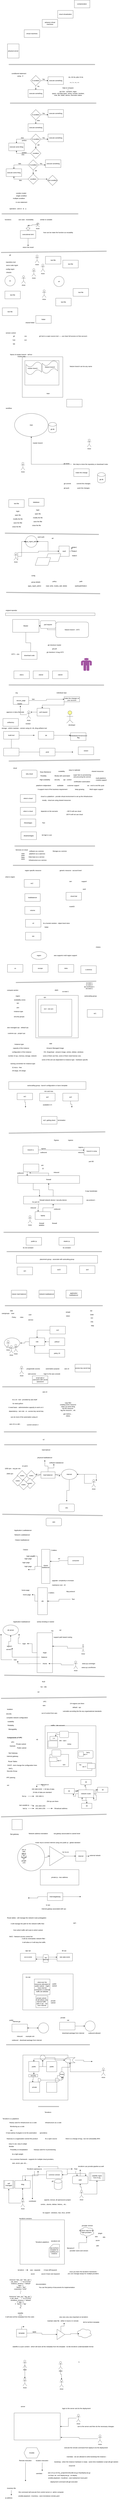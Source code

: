 <mxfile version="20.5.1" type="github">
  <diagram id="XMzIL-5AGFkydlVCWrg7" name="Page-1">
    <mxGraphModel dx="950" dy="441" grid="1" gridSize="10" guides="1" tooltips="1" connect="1" arrows="1" fold="1" page="1" pageScale="1" pageWidth="850" pageHeight="1100" math="0" shadow="0">
      <root>
        <mxCell id="0" />
        <mxCell id="1" parent="0" />
        <mxCell id="b3iu7qkoFLW_3XjeTq-3-1" value="physical server" style="rounded=0;whiteSpace=wrap;html=1;" parent="1" vertex="1">
          <mxGeometry x="60" y="520" width="90" height="110" as="geometry" />
        </mxCell>
        <mxCell id="b3iu7qkoFLW_3XjeTq-3-2" value="virtual machines" style="rounded=0;whiteSpace=wrap;html=1;" parent="1" vertex="1">
          <mxGeometry x="190" y="410" width="120" height="60" as="geometry" />
        </mxCell>
        <mxCell id="b3iu7qkoFLW_3XjeTq-3-5" value="advance virtual machines" style="rounded=0;whiteSpace=wrap;html=1;" parent="1" vertex="1">
          <mxGeometry x="330" y="330" width="120" height="60" as="geometry" />
        </mxCell>
        <mxCell id="b3iu7qkoFLW_3XjeTq-3-6" value="cloud virtualization" style="whiteSpace=wrap;html=1;" parent="1" vertex="1">
          <mxGeometry x="450" y="260" width="120" height="60" as="geometry" />
        </mxCell>
        <mxCell id="b3iu7qkoFLW_3XjeTq-3-7" value="containeration&amp;nbsp;&lt;br&gt;" style="whiteSpace=wrap;html=1;" parent="1" vertex="1">
          <mxGeometry x="580" y="180" width="120" height="60" as="geometry" />
        </mxCell>
        <mxCell id="QCNMNIQBk-sfIVYiamI_-2" value="" style="shape=link;html=1;rounded=0;" parent="1" edge="1">
          <mxGeometry width="100" relative="1" as="geometry">
            <mxPoint x="70" y="680" as="sourcePoint" />
            <mxPoint x="740" y="680" as="targetPoint" />
          </mxGeometry>
        </mxCell>
        <mxCell id="QCNMNIQBk-sfIVYiamI_-3" value="conditional statement&amp;nbsp;" style="text;html=1;align=center;verticalAlign=middle;resizable=0;points=[];autosize=1;strokeColor=none;fillColor=none;" parent="1" vertex="1">
          <mxGeometry x="80" y="735" width="140" height="30" as="geometry" />
        </mxCell>
        <mxCell id="QCNMNIQBk-sfIVYiamI_-4" value="using - If&amp;nbsp;" style="text;html=1;align=center;verticalAlign=middle;resizable=0;points=[];autosize=1;strokeColor=none;fillColor=none;" parent="1" vertex="1">
          <mxGeometry x="125" y="755" width="70" height="30" as="geometry" />
        </mxCell>
        <mxCell id="QCNMNIQBk-sfIVYiamI_-9" style="edgeStyle=orthogonalEdgeStyle;rounded=0;orthogonalLoop=1;jettySize=auto;html=1;exitX=1;exitY=0.5;exitDx=0;exitDy=0;" parent="1" source="QCNMNIQBk-sfIVYiamI_-5" target="QCNMNIQBk-sfIVYiamI_-7" edge="1">
          <mxGeometry relative="1" as="geometry" />
        </mxCell>
        <mxCell id="QCNMNIQBk-sfIVYiamI_-10" style="edgeStyle=orthogonalEdgeStyle;rounded=0;orthogonalLoop=1;jettySize=auto;html=1;exitX=0.5;exitY=1;exitDx=0;exitDy=0;entryX=0.5;entryY=0;entryDx=0;entryDy=0;" parent="1" source="QCNMNIQBk-sfIVYiamI_-5" target="QCNMNIQBk-sfIVYiamI_-6" edge="1">
          <mxGeometry relative="1" as="geometry" />
        </mxCell>
        <mxCell id="QCNMNIQBk-sfIVYiamI_-5" value="If condition" style="rhombus;whiteSpace=wrap;html=1;" parent="1" vertex="1">
          <mxGeometry x="240" y="765" width="80" height="80" as="geometry" />
        </mxCell>
        <mxCell id="QCNMNIQBk-sfIVYiamI_-6" value="execute something" style="whiteSpace=wrap;html=1;" parent="1" vertex="1">
          <mxGeometry x="220" y="875" width="120" height="60" as="geometry" />
        </mxCell>
        <mxCell id="QCNMNIQBk-sfIVYiamI_-7" value="execute something" style="whiteSpace=wrap;html=1;" parent="1" vertex="1">
          <mxGeometry x="375" y="775" width="120" height="60" as="geometry" />
        </mxCell>
        <mxCell id="QCNMNIQBk-sfIVYiamI_-11" value="Yes" style="text;html=1;align=center;verticalAlign=middle;resizable=0;points=[];autosize=1;strokeColor=none;fillColor=none;" parent="1" vertex="1">
          <mxGeometry x="320" y="780" width="40" height="30" as="geometry" />
        </mxCell>
        <mxCell id="QCNMNIQBk-sfIVYiamI_-12" value="No" style="text;html=1;align=center;verticalAlign=middle;resizable=0;points=[];autosize=1;strokeColor=none;fillColor=none;" parent="1" vertex="1">
          <mxGeometry x="280" y="835" width="40" height="30" as="geometry" />
        </mxCell>
        <mxCell id="QCNMNIQBk-sfIVYiamI_-13" value="eq, not eq, geq, le eq&lt;br&gt;&lt;br&gt;" style="text;html=1;align=center;verticalAlign=middle;resizable=0;points=[];autosize=1;strokeColor=none;fillColor=none;" parent="1" vertex="1">
          <mxGeometry x="520" y="765" width="140" height="40" as="geometry" />
        </mxCell>
        <mxCell id="QCNMNIQBk-sfIVYiamI_-14" value="==, !=. &amp;gt;=, &amp;lt;=" style="text;html=1;align=center;verticalAlign=middle;resizable=0;points=[];autosize=1;strokeColor=none;fillColor=none;" parent="1" vertex="1">
          <mxGeometry x="530" y="805" width="100" height="30" as="geometry" />
        </mxCell>
        <mxCell id="QCNMNIQBk-sfIVYiamI_-15" value="help to compare &lt;br&gt;=&lt;br&gt;spl char - symbols, regex&lt;br&gt;&amp;nbsp;space ,null,data types ,string, number, boolean, &lt;br&gt;char, file, folder, device, execution status" style="text;html=1;align=center;verticalAlign=middle;resizable=0;points=[];autosize=1;strokeColor=none;fillColor=none;" parent="1" vertex="1">
          <mxGeometry x="390" y="845" width="280" height="90" as="geometry" />
        </mxCell>
        <mxCell id="QCNMNIQBk-sfIVYiamI_-16" value="" style="shape=link;html=1;rounded=0;" parent="1" edge="1">
          <mxGeometry width="100" relative="1" as="geometry">
            <mxPoint x="80" y="980" as="sourcePoint" />
            <mxPoint x="750" y="980" as="targetPoint" />
          </mxGeometry>
        </mxCell>
        <mxCell id="QCNMNIQBk-sfIVYiamI_-17" style="edgeStyle=orthogonalEdgeStyle;rounded=0;orthogonalLoop=1;jettySize=auto;html=1;exitX=1;exitY=0.5;exitDx=0;exitDy=0;" parent="1" source="QCNMNIQBk-sfIVYiamI_-19" edge="1">
          <mxGeometry relative="1" as="geometry">
            <mxPoint x="375" y="1070" as="targetPoint" />
          </mxGeometry>
        </mxCell>
        <mxCell id="QCNMNIQBk-sfIVYiamI_-18" style="edgeStyle=orthogonalEdgeStyle;rounded=0;orthogonalLoop=1;jettySize=auto;html=1;exitX=0.5;exitY=1;exitDx=0;exitDy=0;entryX=0.5;entryY=0;entryDx=0;entryDy=0;" parent="1" source="QCNMNIQBk-sfIVYiamI_-19" target="QCNMNIQBk-sfIVYiamI_-20" edge="1">
          <mxGeometry relative="1" as="geometry" />
        </mxCell>
        <mxCell id="QCNMNIQBk-sfIVYiamI_-19" value="If condition" style="rhombus;whiteSpace=wrap;html=1;" parent="1" vertex="1">
          <mxGeometry x="240" y="1030" width="80" height="80" as="geometry" />
        </mxCell>
        <mxCell id="QCNMNIQBk-sfIVYiamI_-20" value="execute something" style="whiteSpace=wrap;html=1;" parent="1" vertex="1">
          <mxGeometry x="220" y="1140" width="120" height="60" as="geometry" />
        </mxCell>
        <mxCell id="QCNMNIQBk-sfIVYiamI_-21" value="Yes" style="text;html=1;align=center;verticalAlign=middle;resizable=0;points=[];autosize=1;strokeColor=none;fillColor=none;" parent="1" vertex="1">
          <mxGeometry x="320" y="1045" width="40" height="30" as="geometry" />
        </mxCell>
        <mxCell id="QCNMNIQBk-sfIVYiamI_-22" value="else" style="text;html=1;align=center;verticalAlign=middle;resizable=0;points=[];autosize=1;strokeColor=none;fillColor=none;" parent="1" vertex="1">
          <mxGeometry x="275" y="1100" width="50" height="30" as="geometry" />
        </mxCell>
        <mxCell id="QCNMNIQBk-sfIVYiamI_-23" value="execute something" style="whiteSpace=wrap;html=1;" parent="1" vertex="1">
          <mxGeometry x="375" y="1030" width="120" height="60" as="geometry" />
        </mxCell>
        <mxCell id="QCNMNIQBk-sfIVYiamI_-24" style="edgeStyle=orthogonalEdgeStyle;rounded=0;orthogonalLoop=1;jettySize=auto;html=1;exitX=1;exitY=0.5;exitDx=0;exitDy=0;" parent="1" source="QCNMNIQBk-sfIVYiamI_-26" edge="1">
          <mxGeometry relative="1" as="geometry">
            <mxPoint x="375" y="1260" as="targetPoint" />
          </mxGeometry>
        </mxCell>
        <mxCell id="QCNMNIQBk-sfIVYiamI_-25" style="edgeStyle=orthogonalEdgeStyle;rounded=0;orthogonalLoop=1;jettySize=auto;html=1;exitX=0.5;exitY=1;exitDx=0;exitDy=0;entryX=0.5;entryY=0;entryDx=0;entryDy=0;" parent="1" source="QCNMNIQBk-sfIVYiamI_-26" edge="1">
          <mxGeometry relative="1" as="geometry">
            <mxPoint x="280" y="1330" as="targetPoint" />
          </mxGeometry>
        </mxCell>
        <mxCell id="QCNMNIQBk-sfIVYiamI_-34" style="edgeStyle=orthogonalEdgeStyle;rounded=0;orthogonalLoop=1;jettySize=auto;html=1;exitX=0;exitY=0.5;exitDx=0;exitDy=0;entryX=0.5;entryY=0;entryDx=0;entryDy=0;" parent="1" source="QCNMNIQBk-sfIVYiamI_-26" target="QCNMNIQBk-sfIVYiamI_-32" edge="1">
          <mxGeometry relative="1" as="geometry" />
        </mxCell>
        <mxCell id="QCNMNIQBk-sfIVYiamI_-26" value="If condition" style="rhombus;whiteSpace=wrap;html=1;" parent="1" vertex="1">
          <mxGeometry x="240" y="1220" width="80" height="80" as="geometry" />
        </mxCell>
        <mxCell id="QCNMNIQBk-sfIVYiamI_-28" value="Yes" style="text;html=1;align=center;verticalAlign=middle;resizable=0;points=[];autosize=1;strokeColor=none;fillColor=none;" parent="1" vertex="1">
          <mxGeometry x="320" y="1235" width="40" height="30" as="geometry" />
        </mxCell>
        <mxCell id="QCNMNIQBk-sfIVYiamI_-29" value="elif" style="text;html=1;align=center;verticalAlign=middle;resizable=0;points=[];autosize=1;strokeColor=none;fillColor=none;" parent="1" vertex="1">
          <mxGeometry x="280" y="1290" width="40" height="30" as="geometry" />
        </mxCell>
        <mxCell id="QCNMNIQBk-sfIVYiamI_-30" value="execute something" style="whiteSpace=wrap;html=1;" parent="1" vertex="1">
          <mxGeometry x="375" y="1220" width="120" height="60" as="geometry" />
        </mxCell>
        <mxCell id="QCNMNIQBk-sfIVYiamI_-33" style="edgeStyle=orthogonalEdgeStyle;rounded=0;orthogonalLoop=1;jettySize=auto;html=1;entryX=0.5;entryY=1;entryDx=0;entryDy=0;" parent="1" source="QCNMNIQBk-sfIVYiamI_-31" target="QCNMNIQBk-sfIVYiamI_-32" edge="1">
          <mxGeometry relative="1" as="geometry" />
        </mxCell>
        <mxCell id="QCNMNIQBk-sfIVYiamI_-31" value="condition" style="rhombus;whiteSpace=wrap;html=1;" parent="1" vertex="1">
          <mxGeometry x="240" y="1330" width="80" height="80" as="geometry" />
        </mxCell>
        <mxCell id="QCNMNIQBk-sfIVYiamI_-32" value="execute some thing" style="whiteSpace=wrap;html=1;" parent="1" vertex="1">
          <mxGeometry x="70" y="1290" width="120" height="60" as="geometry" />
        </mxCell>
        <mxCell id="QCNMNIQBk-sfIVYiamI_-35" value="else" style="text;html=1;align=center;verticalAlign=middle;resizable=0;points=[];autosize=1;strokeColor=none;fillColor=none;" parent="1" vertex="1">
          <mxGeometry x="150" y="1235" width="50" height="30" as="geometry" />
        </mxCell>
        <mxCell id="QCNMNIQBk-sfIVYiamI_-36" value="else" style="text;html=1;align=center;verticalAlign=middle;resizable=0;points=[];autosize=1;strokeColor=none;fillColor=none;" parent="1" vertex="1">
          <mxGeometry x="155" y="1365" width="50" height="30" as="geometry" />
        </mxCell>
        <mxCell id="QCNMNIQBk-sfIVYiamI_-48" style="edgeStyle=orthogonalEdgeStyle;rounded=0;orthogonalLoop=1;jettySize=auto;html=1;exitX=1;exitY=0.5;exitDx=0;exitDy=0;" parent="1" source="QCNMNIQBk-sfIVYiamI_-51" edge="1">
          <mxGeometry relative="1" as="geometry">
            <mxPoint x="355" y="1460" as="targetPoint" />
          </mxGeometry>
        </mxCell>
        <mxCell id="QCNMNIQBk-sfIVYiamI_-49" style="edgeStyle=orthogonalEdgeStyle;rounded=0;orthogonalLoop=1;jettySize=auto;html=1;exitX=0.5;exitY=1;exitDx=0;exitDy=0;entryX=0.5;entryY=0;entryDx=0;entryDy=0;" parent="1" source="QCNMNIQBk-sfIVYiamI_-51" edge="1">
          <mxGeometry relative="1" as="geometry">
            <mxPoint x="260" y="1530" as="targetPoint" />
          </mxGeometry>
        </mxCell>
        <mxCell id="QCNMNIQBk-sfIVYiamI_-50" style="edgeStyle=orthogonalEdgeStyle;rounded=0;orthogonalLoop=1;jettySize=auto;html=1;exitX=0;exitY=0.5;exitDx=0;exitDy=0;entryX=0.5;entryY=0;entryDx=0;entryDy=0;" parent="1" source="QCNMNIQBk-sfIVYiamI_-51" target="QCNMNIQBk-sfIVYiamI_-57" edge="1">
          <mxGeometry relative="1" as="geometry" />
        </mxCell>
        <mxCell id="QCNMNIQBk-sfIVYiamI_-51" value="If condition" style="rhombus;whiteSpace=wrap;html=1;" parent="1" vertex="1">
          <mxGeometry x="220" y="1420" width="80" height="80" as="geometry" />
        </mxCell>
        <mxCell id="QCNMNIQBk-sfIVYiamI_-52" value="Yes" style="text;html=1;align=center;verticalAlign=middle;resizable=0;points=[];autosize=1;strokeColor=none;fillColor=none;" parent="1" vertex="1">
          <mxGeometry x="300" y="1435" width="40" height="30" as="geometry" />
        </mxCell>
        <mxCell id="QCNMNIQBk-sfIVYiamI_-53" value="elif" style="text;html=1;align=center;verticalAlign=middle;resizable=0;points=[];autosize=1;strokeColor=none;fillColor=none;" parent="1" vertex="1">
          <mxGeometry x="260" y="1490" width="40" height="30" as="geometry" />
        </mxCell>
        <mxCell id="QCNMNIQBk-sfIVYiamI_-54" value="execute something" style="whiteSpace=wrap;html=1;" parent="1" vertex="1">
          <mxGeometry x="355" y="1420" width="120" height="60" as="geometry" />
        </mxCell>
        <mxCell id="QCNMNIQBk-sfIVYiamI_-55" style="edgeStyle=orthogonalEdgeStyle;rounded=0;orthogonalLoop=1;jettySize=auto;html=1;entryX=0.5;entryY=1;entryDx=0;entryDy=0;" parent="1" source="QCNMNIQBk-sfIVYiamI_-56" target="QCNMNIQBk-sfIVYiamI_-57" edge="1">
          <mxGeometry relative="1" as="geometry" />
        </mxCell>
        <mxCell id="QCNMNIQBk-sfIVYiamI_-60" style="edgeStyle=orthogonalEdgeStyle;rounded=0;orthogonalLoop=1;jettySize=auto;html=1;" parent="1" source="QCNMNIQBk-sfIVYiamI_-56" edge="1">
          <mxGeometry relative="1" as="geometry">
            <mxPoint x="370" y="1570" as="targetPoint" />
          </mxGeometry>
        </mxCell>
        <mxCell id="QCNMNIQBk-sfIVYiamI_-56" value="condition" style="rhombus;whiteSpace=wrap;html=1;" parent="1" vertex="1">
          <mxGeometry x="220" y="1530" width="80" height="80" as="geometry" />
        </mxCell>
        <mxCell id="QCNMNIQBk-sfIVYiamI_-57" value="execute some thing" style="whiteSpace=wrap;html=1;" parent="1" vertex="1">
          <mxGeometry x="50" y="1490" width="120" height="60" as="geometry" />
        </mxCell>
        <mxCell id="QCNMNIQBk-sfIVYiamI_-58" value="fails" style="text;html=1;align=center;verticalAlign=middle;resizable=0;points=[];autosize=1;strokeColor=none;fillColor=none;" parent="1" vertex="1">
          <mxGeometry x="135" y="1435" width="40" height="30" as="geometry" />
        </mxCell>
        <mxCell id="QCNMNIQBk-sfIVYiamI_-59" value="fails" style="text;html=1;align=center;verticalAlign=middle;resizable=0;points=[];autosize=1;strokeColor=none;fillColor=none;" parent="1" vertex="1">
          <mxGeometry x="140" y="1565" width="40" height="30" as="geometry" />
        </mxCell>
        <mxCell id="QCNMNIQBk-sfIVYiamI_-61" value="sub condition" style="rhombus;whiteSpace=wrap;html=1;" parent="1" vertex="1">
          <mxGeometry x="370" y="1540" width="80" height="80" as="geometry" />
        </mxCell>
        <mxCell id="QCNMNIQBk-sfIVYiamI_-63" value="portion" style="text;html=1;align=center;verticalAlign=middle;resizable=0;points=[];autosize=1;strokeColor=none;fillColor=none;" parent="1" vertex="1">
          <mxGeometry x="160" y="1255" width="60" height="30" as="geometry" />
        </mxCell>
        <mxCell id="QCNMNIQBk-sfIVYiamI_-65" value="portion" style="text;html=1;align=center;verticalAlign=middle;resizable=0;points=[];autosize=1;strokeColor=none;fillColor=none;" parent="1" vertex="1">
          <mxGeometry x="160" y="1350" width="60" height="30" as="geometry" />
        </mxCell>
        <mxCell id="QCNMNIQBk-sfIVYiamI_-66" value="condion model :&amp;nbsp;" style="text;html=1;align=center;verticalAlign=middle;resizable=0;points=[];autosize=1;strokeColor=none;fillColor=none;" parent="1" vertex="1">
          <mxGeometry x="115" y="1665" width="110" height="30" as="geometry" />
        </mxCell>
        <mxCell id="QCNMNIQBk-sfIVYiamI_-68" value="single condition&amp;nbsp;" style="text;html=1;align=center;verticalAlign=middle;resizable=0;points=[];autosize=1;strokeColor=none;fillColor=none;" parent="1" vertex="1">
          <mxGeometry x="115" y="1685" width="110" height="30" as="geometry" />
        </mxCell>
        <mxCell id="QCNMNIQBk-sfIVYiamI_-69" value="multiple condition&amp;nbsp;" style="text;html=1;align=center;verticalAlign=middle;resizable=0;points=[];autosize=1;strokeColor=none;fillColor=none;" parent="1" vertex="1">
          <mxGeometry x="90" y="1705" width="120" height="30" as="geometry" />
        </mxCell>
        <mxCell id="QCNMNIQBk-sfIVYiamI_-70" value="in one statement&amp;nbsp;" style="text;html=1;align=center;verticalAlign=middle;resizable=0;points=[];autosize=1;strokeColor=none;fillColor=none;" parent="1" vertex="1">
          <mxGeometry x="110" y="1735" width="120" height="30" as="geometry" />
        </mxCell>
        <mxCell id="QCNMNIQBk-sfIVYiamI_-71" value="operators : and or - &amp;amp;&amp;nbsp; &amp;nbsp;||" style="text;html=1;align=center;verticalAlign=middle;resizable=0;points=[];autosize=1;strokeColor=none;fillColor=none;" parent="1" vertex="1">
          <mxGeometry x="65" y="1785" width="150" height="30" as="geometry" />
        </mxCell>
        <mxCell id="aTmxRXXGX9cmo4f24J-i-1" value="functions:" style="text;html=1;align=center;verticalAlign=middle;resizable=0;points=[];autosize=1;strokeColor=none;fillColor=none;" parent="1" vertex="1">
          <mxGeometry x="30" y="1870" width="70" height="30" as="geometry" />
        </mxCell>
        <mxCell id="aTmxRXXGX9cmo4f24J-i-2" value="" style="shape=link;html=1;rounded=0;" parent="1" edge="1">
          <mxGeometry width="100" relative="1" as="geometry">
            <mxPoint x="15" y="1840" as="sourcePoint" />
            <mxPoint x="610" y="1840" as="targetPoint" />
          </mxGeometry>
        </mxCell>
        <mxCell id="aTmxRXXGX9cmo4f24J-i-3" value="use case : reuseablity&amp;nbsp;" style="text;html=1;align=center;verticalAlign=middle;resizable=0;points=[];autosize=1;strokeColor=none;fillColor=none;" parent="1" vertex="1">
          <mxGeometry x="135" y="1870" width="140" height="30" as="geometry" />
        </mxCell>
        <mxCell id="aTmxRXXGX9cmo4f24J-i-4" value="similar to variable" style="text;html=1;align=center;verticalAlign=middle;resizable=0;points=[];autosize=1;strokeColor=none;fillColor=none;" parent="1" vertex="1">
          <mxGeometry x="300" y="1870" width="120" height="30" as="geometry" />
        </mxCell>
        <mxCell id="aTmxRXXGX9cmo4f24J-i-9" style="edgeStyle=orthogonalEdgeStyle;rounded=0;orthogonalLoop=1;jettySize=auto;html=1;" parent="1" source="aTmxRXXGX9cmo4f24J-i-5" edge="1">
          <mxGeometry relative="1" as="geometry">
            <mxPoint x="220" y="2090" as="targetPoint" />
          </mxGeometry>
        </mxCell>
        <mxCell id="aTmxRXXGX9cmo4f24J-i-5" value="executional stmt" style="whiteSpace=wrap;html=1;" parent="1" vertex="1">
          <mxGeometry x="160" y="1970" width="120" height="60" as="geometry" />
        </mxCell>
        <mxCell id="aTmxRXXGX9cmo4f24J-i-6" value="" style="shape=flexArrow;endArrow=classic;html=1;rounded=0;entryX=0.5;entryY=0;entryDx=0;entryDy=0;" parent="1" target="aTmxRXXGX9cmo4f24J-i-5" edge="1">
          <mxGeometry width="50" height="50" relative="1" as="geometry">
            <mxPoint x="220" y="1930" as="sourcePoint" />
            <mxPoint x="250" y="1890" as="targetPoint" />
          </mxGeometry>
        </mxCell>
        <mxCell id="aTmxRXXGX9cmo4f24J-i-8" style="edgeStyle=orthogonalEdgeStyle;rounded=0;orthogonalLoop=1;jettySize=auto;html=1;exitX=0.5;exitY=0.5;exitDx=0;exitDy=0;exitPerimeter=0;" parent="1" source="aTmxRXXGX9cmo4f24J-i-7" edge="1">
          <mxGeometry relative="1" as="geometry">
            <mxPoint x="220" y="1930" as="targetPoint" />
          </mxGeometry>
        </mxCell>
        <mxCell id="aTmxRXXGX9cmo4f24J-i-7" value="Actor" style="shape=umlActor;verticalLabelPosition=bottom;verticalAlign=top;html=1;outlineConnect=0;" parent="1" vertex="1">
          <mxGeometry x="280" y="1910" width="30" height="30" as="geometry" />
        </mxCell>
        <mxCell id="aTmxRXXGX9cmo4f24J-i-10" value="return the result" style="text;html=1;align=center;verticalAlign=middle;resizable=0;points=[];autosize=1;strokeColor=none;fillColor=none;" parent="1" vertex="1">
          <mxGeometry x="165" y="2085" width="110" height="30" as="geometry" />
        </mxCell>
        <mxCell id="aTmxRXXGX9cmo4f24J-i-11" value="how can be make the function as reusablity&amp;nbsp;" style="text;html=1;align=center;verticalAlign=middle;resizable=0;points=[];autosize=1;strokeColor=none;fillColor=none;" parent="1" vertex="1">
          <mxGeometry x="325" y="1970" width="260" height="30" as="geometry" />
        </mxCell>
        <mxCell id="L9CIbg3IwU2Iem7TQG_o-1" value="" style="shape=link;html=1;rounded=0;" parent="1" edge="1">
          <mxGeometry width="100" relative="1" as="geometry">
            <mxPoint x="10" y="2140" as="sourcePoint" />
            <mxPoint x="830" y="2130" as="targetPoint" />
          </mxGeometry>
        </mxCell>
        <mxCell id="L9CIbg3IwU2Iem7TQG_o-2" value="git" style="text;html=1;align=center;verticalAlign=middle;resizable=0;points=[];autosize=1;strokeColor=none;fillColor=none;" parent="1" vertex="1">
          <mxGeometry x="60" y="2145" width="40" height="30" as="geometry" />
        </mxCell>
        <mxCell id="L9CIbg3IwU2Iem7TQG_o-3" value="text file" style="whiteSpace=wrap;html=1;" parent="1" vertex="1">
          <mxGeometry x="355" y="2170" width="120" height="60" as="geometry" />
        </mxCell>
        <mxCell id="L9CIbg3IwU2Iem7TQG_o-4" value="repository tool" style="text;html=1;align=center;verticalAlign=middle;resizable=0;points=[];autosize=1;strokeColor=none;fillColor=none;" parent="1" vertex="1">
          <mxGeometry x="35" y="2200" width="100" height="30" as="geometry" />
        </mxCell>
        <mxCell id="L9CIbg3IwU2Iem7TQG_o-5" value="sorce code mgmt" style="text;html=1;align=center;verticalAlign=middle;resizable=0;points=[];autosize=1;strokeColor=none;fillColor=none;" parent="1" vertex="1">
          <mxGeometry x="35" y="2225" width="120" height="30" as="geometry" />
        </mxCell>
        <mxCell id="L9CIbg3IwU2Iem7TQG_o-6" value="config mgmt" style="text;html=1;align=center;verticalAlign=middle;resizable=0;points=[];autosize=1;strokeColor=none;fillColor=none;" parent="1" vertex="1">
          <mxGeometry x="35" y="2255" width="90" height="30" as="geometry" />
        </mxCell>
        <mxCell id="L9CIbg3IwU2Iem7TQG_o-7" value="checkin" style="text;html=1;align=center;verticalAlign=middle;resizable=0;points=[];autosize=1;strokeColor=none;fillColor=none;" parent="1" vertex="1">
          <mxGeometry x="40" y="2280" width="60" height="30" as="geometry" />
        </mxCell>
        <mxCell id="L9CIbg3IwU2Iem7TQG_o-9" value="Actor" style="shape=umlActor;verticalLabelPosition=bottom;verticalAlign=top;html=1;outlineConnect=0;" parent="1" vertex="1">
          <mxGeometry x="275" y="2160" width="30" height="60" as="geometry" />
        </mxCell>
        <mxCell id="L9CIbg3IwU2Iem7TQG_o-10" value="Actor" style="shape=umlActor;verticalLabelPosition=bottom;verticalAlign=top;html=1;outlineConnect=0;" parent="1" vertex="1">
          <mxGeometry x="320" y="2230" width="30" height="60" as="geometry" />
        </mxCell>
        <mxCell id="L9CIbg3IwU2Iem7TQG_o-11" value="text file" style="whiteSpace=wrap;html=1;" parent="1" vertex="1">
          <mxGeometry x="490" y="2200" width="120" height="60" as="geometry" />
        </mxCell>
        <mxCell id="L9CIbg3IwU2Iem7TQG_o-12" value="Actor" style="shape=umlActor;verticalLabelPosition=bottom;verticalAlign=top;html=1;outlineConnect=0;" parent="1" vertex="1">
          <mxGeometry x="250" y="2265" width="30" height="60" as="geometry" />
        </mxCell>
        <mxCell id="L9CIbg3IwU2Iem7TQG_o-13" value="Actor" style="shape=umlActor;verticalLabelPosition=bottom;verticalAlign=top;html=1;outlineConnect=0;" parent="1" vertex="1">
          <mxGeometry x="170" y="2320" width="30" height="60" as="geometry" />
        </mxCell>
        <mxCell id="L9CIbg3IwU2Iem7TQG_o-14" value="us" style="ellipse;whiteSpace=wrap;html=1;aspect=fixed;" parent="1" vertex="1">
          <mxGeometry x="40" y="2320" width="80" height="80" as="geometry" />
        </mxCell>
        <mxCell id="L9CIbg3IwU2Iem7TQG_o-15" value="text file" style="whiteSpace=wrap;html=1;" parent="1" vertex="1">
          <mxGeometry x="40" y="2440" width="120" height="60" as="geometry" />
        </mxCell>
        <mxCell id="L9CIbg3IwU2Iem7TQG_o-16" value="text file" style="whiteSpace=wrap;html=1;" parent="1" vertex="1">
          <mxGeometry x="20" y="2570" width="120" height="60" as="geometry" />
        </mxCell>
        <mxCell id="L9CIbg3IwU2Iem7TQG_o-17" value="uk" style="ellipse;whiteSpace=wrap;html=1;aspect=fixed;" parent="1" vertex="1">
          <mxGeometry x="420" y="2325" width="80" height="80" as="geometry" />
        </mxCell>
        <mxCell id="L9CIbg3IwU2Iem7TQG_o-18" value="text file" style="whiteSpace=wrap;html=1;" parent="1" vertex="1">
          <mxGeometry x="570" y="2420" width="120" height="60" as="geometry" />
        </mxCell>
        <mxCell id="L9CIbg3IwU2Iem7TQG_o-19" value="text file" style="whiteSpace=wrap;html=1;" parent="1" vertex="1">
          <mxGeometry x="435" y="2495" width="120" height="60" as="geometry" />
        </mxCell>
        <mxCell id="L9CIbg3IwU2Iem7TQG_o-22" value="Actor" style="shape=umlActor;verticalLabelPosition=bottom;verticalAlign=top;html=1;outlineConnect=0;" parent="1" vertex="1">
          <mxGeometry x="330" y="2430" width="30" height="60" as="geometry" />
        </mxCell>
        <mxCell id="L9CIbg3IwU2Iem7TQG_o-23" value="folder" style="whiteSpace=wrap;html=1;" parent="1" vertex="1">
          <mxGeometry x="280" y="2630" width="120" height="60" as="geometry" />
        </mxCell>
        <mxCell id="L9CIbg3IwU2Iem7TQG_o-24" value="shared folder" style="text;html=1;align=center;verticalAlign=middle;resizable=0;points=[];autosize=1;strokeColor=none;fillColor=none;" parent="1" vertex="1">
          <mxGeometry x="190" y="2670" width="90" height="30" as="geometry" />
        </mxCell>
        <mxCell id="L9CIbg3IwU2Iem7TQG_o-25" value="version control" style="text;html=1;align=center;verticalAlign=middle;resizable=0;points=[];autosize=1;strokeColor=none;fillColor=none;" parent="1" vertex="1">
          <mxGeometry x="35" y="2750" width="100" height="30" as="geometry" />
        </mxCell>
        <mxCell id="L9CIbg3IwU2Iem7TQG_o-26" value="git" style="text;html=1;align=center;verticalAlign=middle;resizable=0;points=[];autosize=1;strokeColor=none;fillColor=none;" parent="1" vertex="1">
          <mxGeometry x="90" y="2775" width="40" height="30" as="geometry" />
        </mxCell>
        <mxCell id="L9CIbg3IwU2Iem7TQG_o-27" value="hub" style="text;html=1;align=center;verticalAlign=middle;resizable=0;points=[];autosize=1;strokeColor=none;fillColor=none;" parent="1" vertex="1">
          <mxGeometry x="90" y="2805" width="40" height="30" as="geometry" />
        </mxCell>
        <mxCell id="L9CIbg3IwU2Iem7TQG_o-28" value="lab" style="text;html=1;align=center;verticalAlign=middle;resizable=0;points=[];autosize=1;strokeColor=none;fillColor=none;" parent="1" vertex="1">
          <mxGeometry x="90" y="2835" width="40" height="30" as="geometry" />
        </mxCell>
        <mxCell id="L9CIbg3IwU2Iem7TQG_o-29" value="vss" style="text;html=1;align=center;verticalAlign=middle;resizable=0;points=[];autosize=1;strokeColor=none;fillColor=none;" parent="1" vertex="1">
          <mxGeometry x="180" y="2775" width="40" height="30" as="geometry" />
        </mxCell>
        <mxCell id="L9CIbg3IwU2Iem7TQG_o-30" value="svn" style="text;html=1;align=center;verticalAlign=middle;resizable=0;points=[];autosize=1;strokeColor=none;fillColor=none;" parent="1" vertex="1">
          <mxGeometry x="180" y="2805" width="40" height="30" as="geometry" />
        </mxCell>
        <mxCell id="L9CIbg3IwU2Iem7TQG_o-31" value="git hub is a open source tool ----- you have full access on free account -" style="text;html=1;align=center;verticalAlign=middle;resizable=0;points=[];autosize=1;strokeColor=none;fillColor=none;" parent="1" vertex="1">
          <mxGeometry x="295" y="2775" width="400" height="30" as="geometry" />
        </mxCell>
        <mxCell id="L9CIbg3IwU2Iem7TQG_o-32" value="" style="whiteSpace=wrap;html=1;aspect=fixed;" parent="1" vertex="1">
          <mxGeometry x="175" y="2950" width="315" height="315" as="geometry" />
        </mxCell>
        <mxCell id="L9CIbg3IwU2Iem7TQG_o-33" value="" style="rounded=0;whiteSpace=wrap;html=1;" parent="1" vertex="1">
          <mxGeometry x="195" y="2980" width="265" height="190" as="geometry" />
        </mxCell>
        <mxCell id="L9CIbg3IwU2Iem7TQG_o-35" value="" style="shape=tape;whiteSpace=wrap;html=1;" parent="1" vertex="1">
          <mxGeometry x="205" y="2990" width="120" height="100" as="geometry" />
        </mxCell>
        <mxCell id="L9CIbg3IwU2Iem7TQG_o-37" value="feature branch" style="shape=tape;whiteSpace=wrap;html=1;" parent="1" vertex="1">
          <mxGeometry x="330" y="2980" width="120" height="100" as="geometry" />
        </mxCell>
        <mxCell id="L9CIbg3IwU2Iem7TQG_o-38" value="repo" style="text;html=1;align=center;verticalAlign=middle;resizable=0;points=[];autosize=1;strokeColor=none;fillColor=none;" parent="1" vertex="1">
          <mxGeometry x="350" y="3220" width="50" height="30" as="geometry" />
        </mxCell>
        <mxCell id="L9CIbg3IwU2Iem7TQG_o-39" value="master branch" style="text;html=1;align=center;verticalAlign=middle;resizable=0;points=[];autosize=1;strokeColor=none;fillColor=none;" parent="1" vertex="1">
          <mxGeometry x="205" y="3025" width="100" height="30" as="geometry" />
        </mxCell>
        <mxCell id="L9CIbg3IwU2Iem7TQG_o-40" value="Name of master branch - will be -&amp;nbsp;&lt;br&gt;master only&amp;nbsp;" style="text;html=1;align=center;verticalAlign=middle;resizable=0;points=[];autosize=1;strokeColor=none;fillColor=none;" parent="1" vertex="1">
          <mxGeometry x="70" y="2920" width="200" height="40" as="geometry" />
        </mxCell>
        <mxCell id="L9CIbg3IwU2Iem7TQG_o-41" value="feature branch can be any name" style="text;html=1;align=center;verticalAlign=middle;resizable=0;points=[];autosize=1;strokeColor=none;fillColor=none;" parent="1" vertex="1">
          <mxGeometry x="530" y="3010" width="200" height="30" as="geometry" />
        </mxCell>
        <mxCell id="L9CIbg3IwU2Iem7TQG_o-43" value="" style="rounded=0;whiteSpace=wrap;html=1;" parent="1" vertex="1">
          <mxGeometry x="520" y="3280" width="120" height="60" as="geometry" />
        </mxCell>
        <mxCell id="L9CIbg3IwU2Iem7TQG_o-44" value="repo" style="ellipse;whiteSpace=wrap;html=1;" parent="1" vertex="1">
          <mxGeometry x="115" y="3390" width="260" height="180" as="geometry" />
        </mxCell>
        <mxCell id="L9CIbg3IwU2Iem7TQG_o-45" value="workflow" style="text;html=1;align=center;verticalAlign=middle;resizable=0;points=[];autosize=1;strokeColor=none;fillColor=none;" parent="1" vertex="1">
          <mxGeometry x="35" y="3335" width="70" height="30" as="geometry" />
        </mxCell>
        <mxCell id="L9CIbg3IwU2Iem7TQG_o-46" value="Actor" style="shape=umlActor;verticalLabelPosition=bottom;verticalAlign=top;html=1;outlineConnect=0;" parent="1" vertex="1">
          <mxGeometry x="680" y="3590" width="30" height="60" as="geometry" />
        </mxCell>
        <mxCell id="L9CIbg3IwU2Iem7TQG_o-47" value="Actor" style="shape=umlActor;verticalLabelPosition=bottom;verticalAlign=top;html=1;outlineConnect=0;" parent="1" vertex="1">
          <mxGeometry x="165" y="3770" width="30" height="60" as="geometry" />
        </mxCell>
        <mxCell id="L9CIbg3IwU2Iem7TQG_o-49" value="git clone&amp;nbsp;" style="text;html=1;align=center;verticalAlign=middle;resizable=0;points=[];autosize=1;strokeColor=none;fillColor=none;" parent="1" vertex="1">
          <mxGeometry x="485" y="3765" width="70" height="30" as="geometry" />
        </mxCell>
        <mxCell id="L9CIbg3IwU2Iem7TQG_o-59" style="edgeStyle=orthogonalEdgeStyle;rounded=0;orthogonalLoop=1;jettySize=auto;html=1;" parent="1" source="L9CIbg3IwU2Iem7TQG_o-50" target="L9CIbg3IwU2Iem7TQG_o-44" edge="1">
          <mxGeometry relative="1" as="geometry" />
        </mxCell>
        <mxCell id="L9CIbg3IwU2Iem7TQG_o-50" value="this help to clone the repository or download it also" style="text;html=1;align=center;verticalAlign=middle;resizable=0;points=[];autosize=1;strokeColor=none;fillColor=none;" parent="1" vertex="1">
          <mxGeometry x="560" y="3770" width="290" height="30" as="geometry" />
        </mxCell>
        <mxCell id="L9CIbg3IwU2Iem7TQG_o-52" value="make the change" style="whiteSpace=wrap;html=1;" parent="1" vertex="1">
          <mxGeometry x="575" y="3820" width="120" height="60" as="geometry" />
        </mxCell>
        <mxCell id="L9CIbg3IwU2Iem7TQG_o-54" value="git commit" style="text;html=1;align=center;verticalAlign=middle;resizable=0;points=[];autosize=1;strokeColor=none;fillColor=none;" parent="1" vertex="1">
          <mxGeometry x="485" y="3920" width="80" height="30" as="geometry" />
        </mxCell>
        <mxCell id="L9CIbg3IwU2Iem7TQG_o-55" value="commit the changes" style="text;html=1;align=center;verticalAlign=middle;resizable=0;points=[];autosize=1;strokeColor=none;fillColor=none;" parent="1" vertex="1">
          <mxGeometry x="585" y="3920" width="130" height="30" as="geometry" />
        </mxCell>
        <mxCell id="L9CIbg3IwU2Iem7TQG_o-56" value="git push&amp;nbsp;" style="text;html=1;align=center;verticalAlign=middle;resizable=0;points=[];autosize=1;strokeColor=none;fillColor=none;" parent="1" vertex="1">
          <mxGeometry x="485" y="3955" width="70" height="30" as="geometry" />
        </mxCell>
        <mxCell id="L9CIbg3IwU2Iem7TQG_o-57" value="push the changes" style="text;html=1;align=center;verticalAlign=middle;resizable=0;points=[];autosize=1;strokeColor=none;fillColor=none;" parent="1" vertex="1">
          <mxGeometry x="590" y="3955" width="120" height="30" as="geometry" />
        </mxCell>
        <mxCell id="L9CIbg3IwU2Iem7TQG_o-60" value="master branch" style="text;html=1;align=center;verticalAlign=middle;resizable=0;points=[];autosize=1;strokeColor=none;fillColor=none;" parent="1" vertex="1">
          <mxGeometry x="245" y="3605" width="100" height="30" as="geometry" />
        </mxCell>
        <mxCell id="L9CIbg3IwU2Iem7TQG_o-61" value="text file" style="whiteSpace=wrap;html=1;" parent="1" vertex="1">
          <mxGeometry x="70" y="4060" width="120" height="60" as="geometry" />
        </mxCell>
        <mxCell id="L9CIbg3IwU2Iem7TQG_o-62" value="login" style="text;html=1;align=center;verticalAlign=middle;resizable=0;points=[];autosize=1;strokeColor=none;fillColor=none;" parent="1" vertex="1">
          <mxGeometry x="115" y="4135" width="50" height="30" as="geometry" />
        </mxCell>
        <mxCell id="L9CIbg3IwU2Iem7TQG_o-63" value="open file" style="text;html=1;align=center;verticalAlign=middle;resizable=0;points=[];autosize=1;strokeColor=none;fillColor=none;" parent="1" vertex="1">
          <mxGeometry x="105" y="4165" width="70" height="30" as="geometry" />
        </mxCell>
        <mxCell id="L9CIbg3IwU2Iem7TQG_o-64" value="modify the file" style="text;html=1;align=center;verticalAlign=middle;resizable=0;points=[];autosize=1;strokeColor=none;fillColor=none;" parent="1" vertex="1">
          <mxGeometry x="90" y="4195" width="100" height="30" as="geometry" />
        </mxCell>
        <mxCell id="L9CIbg3IwU2Iem7TQG_o-65" value="save the fille" style="text;html=1;align=center;verticalAlign=middle;resizable=0;points=[];autosize=1;strokeColor=none;fillColor=none;" parent="1" vertex="1">
          <mxGeometry x="95" y="4225" width="90" height="30" as="geometry" />
        </mxCell>
        <mxCell id="L9CIbg3IwU2Iem7TQG_o-66" value="close the file" style="text;html=1;align=center;verticalAlign=middle;resizable=0;points=[];autosize=1;strokeColor=none;fillColor=none;" parent="1" vertex="1">
          <mxGeometry x="85" y="4255" width="90" height="30" as="geometry" />
        </mxCell>
        <mxCell id="L9CIbg3IwU2Iem7TQG_o-67" value="database&amp;nbsp;" style="whiteSpace=wrap;html=1;" parent="1" vertex="1">
          <mxGeometry x="225" y="4050" width="120" height="60" as="geometry" />
        </mxCell>
        <mxCell id="L9CIbg3IwU2Iem7TQG_o-68" value="login" style="text;html=1;align=center;verticalAlign=middle;resizable=0;points=[];autosize=1;strokeColor=none;fillColor=none;" parent="1" vertex="1">
          <mxGeometry x="270" y="4125" width="50" height="30" as="geometry" />
        </mxCell>
        <mxCell id="L9CIbg3IwU2Iem7TQG_o-69" value="open file" style="text;html=1;align=center;verticalAlign=middle;resizable=0;points=[];autosize=1;strokeColor=none;fillColor=none;" parent="1" vertex="1">
          <mxGeometry x="260" y="4155" width="70" height="30" as="geometry" />
        </mxCell>
        <mxCell id="L9CIbg3IwU2Iem7TQG_o-70" value="modify the file" style="text;html=1;align=center;verticalAlign=middle;resizable=0;points=[];autosize=1;strokeColor=none;fillColor=none;" parent="1" vertex="1">
          <mxGeometry x="245" y="4185" width="100" height="30" as="geometry" />
        </mxCell>
        <mxCell id="L9CIbg3IwU2Iem7TQG_o-71" value="save the fille" style="text;html=1;align=center;verticalAlign=middle;resizable=0;points=[];autosize=1;strokeColor=none;fillColor=none;" parent="1" vertex="1">
          <mxGeometry x="250" y="4215" width="90" height="30" as="geometry" />
        </mxCell>
        <mxCell id="L9CIbg3IwU2Iem7TQG_o-72" value="close the file" style="text;html=1;align=center;verticalAlign=middle;resizable=0;points=[];autosize=1;strokeColor=none;fillColor=none;" parent="1" vertex="1">
          <mxGeometry x="240" y="4245" width="90" height="30" as="geometry" />
        </mxCell>
        <mxCell id="L9CIbg3IwU2Iem7TQG_o-75" value="git db" style="shape=cylinder3;whiteSpace=wrap;html=1;boundedLbl=1;backgroundOutline=1;size=15;" parent="1" vertex="1">
          <mxGeometry x="760" y="3850" width="60" height="80" as="geometry" />
        </mxCell>
        <mxCell id="L9CIbg3IwU2Iem7TQG_o-76" value="git db" style="shape=cylinder3;whiteSpace=wrap;html=1;boundedLbl=1;backgroundOutline=1;size=15;" parent="1" vertex="1">
          <mxGeometry x="380" y="3460" width="60" height="80" as="geometry" />
        </mxCell>
        <mxCell id="1xxf7OwLNXuxpOBTWi3V-2" value="" style="shape=link;html=1;rounded=0;" parent="1" edge="1">
          <mxGeometry width="100" relative="1" as="geometry">
            <mxPoint x="40" y="4320" as="sourcePoint" />
            <mxPoint x="770" y="4330" as="targetPoint" />
          </mxGeometry>
        </mxCell>
        <mxCell id="1xxf7OwLNXuxpOBTWi3V-3" value="saml auth" style="text;html=1;align=center;verticalAlign=middle;resizable=0;points=[];autosize=1;strokeColor=none;fillColor=none;" parent="1" vertex="1">
          <mxGeometry x="280" y="4335" width="80" height="30" as="geometry" />
        </mxCell>
        <mxCell id="1xxf7OwLNXuxpOBTWi3V-4" value="ad" style="text;html=1;align=center;verticalAlign=middle;resizable=0;points=[];autosize=1;strokeColor=none;fillColor=none;" parent="1" vertex="1">
          <mxGeometry x="390" y="4345" width="40" height="30" as="geometry" />
        </mxCell>
        <mxCell id="1xxf7OwLNXuxpOBTWi3V-11" style="edgeStyle=orthogonalEdgeStyle;rounded=0;orthogonalLoop=1;jettySize=auto;html=1;entryX=1;entryY=0.5;entryDx=0;entryDy=0;" parent="1" source="1xxf7OwLNXuxpOBTWi3V-5" target="1xxf7OwLNXuxpOBTWi3V-10" edge="1">
          <mxGeometry relative="1" as="geometry" />
        </mxCell>
        <mxCell id="1xxf7OwLNXuxpOBTWi3V-21" style="edgeStyle=orthogonalEdgeStyle;rounded=0;orthogonalLoop=1;jettySize=auto;html=1;exitX=1;exitY=0.5;exitDx=0;exitDy=0;" parent="1" source="1xxf7OwLNXuxpOBTWi3V-5" target="1xxf7OwLNXuxpOBTWi3V-18" edge="1">
          <mxGeometry relative="1" as="geometry" />
        </mxCell>
        <mxCell id="1xxf7OwLNXuxpOBTWi3V-5" value="vault" style="whiteSpace=wrap;html=1;aspect=fixed;" parent="1" vertex="1">
          <mxGeometry x="460" y="4420" width="80" height="80" as="geometry" />
        </mxCell>
        <mxCell id="1xxf7OwLNXuxpOBTWi3V-6" value="" style="shape=parallelogram;perimeter=parallelogramPerimeter;whiteSpace=wrap;html=1;fixedSize=1;" parent="1" vertex="1">
          <mxGeometry x="355" y="4480" width="120" height="60" as="geometry" />
        </mxCell>
        <mxCell id="1xxf7OwLNXuxpOBTWi3V-7" value="" style="shape=parallelogram;perimeter=parallelogramPerimeter;whiteSpace=wrap;html=1;fixedSize=1;" parent="1" vertex="1">
          <mxGeometry x="275" y="4510" width="120" height="60" as="geometry" />
        </mxCell>
        <mxCell id="1xxf7OwLNXuxpOBTWi3V-9" style="edgeStyle=orthogonalEdgeStyle;rounded=0;orthogonalLoop=1;jettySize=auto;html=1;entryX=0;entryY=0.5;entryDx=0;entryDy=0;" parent="1" source="1xxf7OwLNXuxpOBTWi3V-8" target="1xxf7OwLNXuxpOBTWi3V-10" edge="1">
          <mxGeometry relative="1" as="geometry">
            <mxPoint x="190" y="4380" as="targetPoint" />
          </mxGeometry>
        </mxCell>
        <mxCell id="1xxf7OwLNXuxpOBTWi3V-16" style="edgeStyle=orthogonalEdgeStyle;rounded=0;orthogonalLoop=1;jettySize=auto;html=1;exitX=1;exitY=1;exitDx=0;exitDy=0;exitPerimeter=0;" parent="1" source="1xxf7OwLNXuxpOBTWi3V-8" target="1xxf7OwLNXuxpOBTWi3V-5" edge="1">
          <mxGeometry relative="1" as="geometry">
            <Array as="points">
              <mxPoint x="140" y="4470" />
              <mxPoint x="300" y="4470" />
              <mxPoint x="300" y="4460" />
            </Array>
          </mxGeometry>
        </mxCell>
        <mxCell id="1xxf7OwLNXuxpOBTWi3V-8" value="Actor" style="shape=umlActor;verticalLabelPosition=bottom;verticalAlign=top;html=1;outlineConnect=0;" parent="1" vertex="1">
          <mxGeometry x="110" y="4470" width="30" height="60" as="geometry" />
        </mxCell>
        <mxCell id="1xxf7OwLNXuxpOBTWi3V-10" value="apps_mgmt_admin" style="ellipse;whiteSpace=wrap;html=1;aspect=fixed;" parent="1" vertex="1">
          <mxGeometry x="200" y="4340" width="90" height="90" as="geometry" />
        </mxCell>
        <mxCell id="1xxf7OwLNXuxpOBTWi3V-18" value="folder1" style="text;html=1;align=center;verticalAlign=middle;resizable=0;points=[];autosize=1;strokeColor=none;fillColor=none;" parent="1" vertex="1">
          <mxGeometry x="550" y="4415" width="60" height="30" as="geometry" />
        </mxCell>
        <mxCell id="1xxf7OwLNXuxpOBTWi3V-19" value="folder2" style="text;html=1;align=center;verticalAlign=middle;resizable=0;points=[];autosize=1;strokeColor=none;fillColor=none;" parent="1" vertex="1">
          <mxGeometry x="550" y="4445" width="60" height="30" as="geometry" />
        </mxCell>
        <mxCell id="1xxf7OwLNXuxpOBTWi3V-20" value="folder3" style="text;html=1;align=center;verticalAlign=middle;resizable=0;points=[];autosize=1;strokeColor=none;fillColor=none;" parent="1" vertex="1">
          <mxGeometry x="550" y="4480" width="60" height="30" as="geometry" />
        </mxCell>
        <mxCell id="1xxf7OwLNXuxpOBTWi3V-22" value="confg" style="text;html=1;align=center;verticalAlign=middle;resizable=0;points=[];autosize=1;strokeColor=none;fillColor=none;" parent="1" vertex="1">
          <mxGeometry x="235" y="4635" width="50" height="30" as="geometry" />
        </mxCell>
        <mxCell id="1xxf7OwLNXuxpOBTWi3V-23" value="group details" style="text;html=1;align=center;verticalAlign=middle;resizable=0;points=[];autosize=1;strokeColor=none;fillColor=none;" parent="1" vertex="1">
          <mxGeometry x="235" y="4685" width="90" height="30" as="geometry" />
        </mxCell>
        <mxCell id="1xxf7OwLNXuxpOBTWi3V-24" value="policy" style="text;html=1;align=center;verticalAlign=middle;resizable=0;points=[];autosize=1;strokeColor=none;fillColor=none;" parent="1" vertex="1">
          <mxGeometry x="400" y="4680" width="50" height="30" as="geometry" />
        </mxCell>
        <mxCell id="1xxf7OwLNXuxpOBTWi3V-26" value="path" style="text;html=1;align=center;verticalAlign=middle;resizable=0;points=[];autosize=1;strokeColor=none;fillColor=none;" parent="1" vertex="1">
          <mxGeometry x="605" y="4680" width="50" height="30" as="geometry" />
        </mxCell>
        <mxCell id="1xxf7OwLNXuxpOBTWi3V-27" value="&lt;span style=&quot;&quot;&gt;apps_mgmt_admin&lt;/span&gt;" style="text;html=1;align=center;verticalAlign=middle;resizable=0;points=[];autosize=1;strokeColor=none;fillColor=none;" parent="1" vertex="1">
          <mxGeometry x="205" y="4715" width="130" height="30" as="geometry" />
        </mxCell>
        <mxCell id="1xxf7OwLNXuxpOBTWi3V-28" value="read, write, modiry, add, delete" style="text;html=1;align=center;verticalAlign=middle;resizable=0;points=[];autosize=1;strokeColor=none;fillColor=none;" parent="1" vertex="1">
          <mxGeometry x="345" y="4715" width="190" height="30" as="geometry" />
        </mxCell>
        <mxCell id="1xxf7OwLNXuxpOBTWi3V-29" value="/path/path/folder1" style="text;html=1;align=center;verticalAlign=middle;resizable=0;points=[];autosize=1;strokeColor=none;fillColor=none;" parent="1" vertex="1">
          <mxGeometry x="570" y="4715" width="120" height="30" as="geometry" />
        </mxCell>
        <mxCell id="1xxf7OwLNXuxpOBTWi3V-31" value="" style="shape=link;html=1;rounded=0;" parent="1" edge="1">
          <mxGeometry width="100" relative="1" as="geometry">
            <mxPoint x="50" y="4780" as="sourcePoint" />
            <mxPoint x="780" y="4790" as="targetPoint" />
          </mxGeometry>
        </mxCell>
        <mxCell id="kDopP08nSm5VzjpAHeQn-10" style="edgeStyle=orthogonalEdgeStyle;rounded=0;orthogonalLoop=1;jettySize=auto;html=1;" parent="1" source="kDopP08nSm5VzjpAHeQn-1" edge="1">
          <mxGeometry relative="1" as="geometry">
            <mxPoint x="240" y="5252.759" as="targetPoint" />
          </mxGeometry>
        </mxCell>
        <mxCell id="kDopP08nSm5VzjpAHeQn-1" value="Master" style="rounded=0;whiteSpace=wrap;html=1;" parent="1" vertex="1">
          <mxGeometry x="100" y="4990" width="205" height="100" as="geometry" />
        </mxCell>
        <mxCell id="kDopP08nSm5VzjpAHeQn-12" style="edgeStyle=orthogonalEdgeStyle;rounded=0;orthogonalLoop=1;jettySize=auto;html=1;" parent="1" source="kDopP08nSm5VzjpAHeQn-2" target="kDopP08nSm5VzjpAHeQn-1" edge="1">
          <mxGeometry relative="1" as="geometry" />
        </mxCell>
        <mxCell id="kDopP08nSm5VzjpAHeQn-2" value="feature branch - 1072" style="rounded=1;whiteSpace=wrap;html=1;" parent="1" vertex="1">
          <mxGeometry x="435" y="5010" width="255" height="120" as="geometry" />
        </mxCell>
        <mxCell id="kDopP08nSm5VzjpAHeQn-3" value="" style="verticalLabelPosition=bottom;sketch=0;html=1;fillColor=#A153A0;verticalAlign=top;align=center;pointerEvents=1;shape=mxgraph.cisco_safe.design.actor_2;" parent="1" vertex="1">
          <mxGeometry x="631" y="5290" width="84" height="100" as="geometry" />
        </mxCell>
        <mxCell id="kDopP08nSm5VzjpAHeQn-4" value="original reposityr" style="text;html=1;align=center;verticalAlign=middle;resizable=0;points=[];autosize=1;strokeColor=none;fillColor=none;" parent="1" vertex="1">
          <mxGeometry x="35" y="4905" width="110" height="30" as="geometry" />
        </mxCell>
        <mxCell id="kDopP08nSm5VzjpAHeQn-5" value="" style="rounded=0;whiteSpace=wrap;html=1;" parent="1" vertex="1">
          <mxGeometry x="45" y="4940" width="695" height="20" as="geometry" />
        </mxCell>
        <mxCell id="kDopP08nSm5VzjpAHeQn-6" value="1072 --- jira" style="text;html=1;align=center;verticalAlign=middle;resizable=0;points=[];autosize=1;strokeColor=none;fillColor=none;" parent="1" vertex="1">
          <mxGeometry x="80" y="5245" width="80" height="30" as="geometry" />
        </mxCell>
        <mxCell id="kDopP08nSm5VzjpAHeQn-7" value="git checkout master&lt;br&gt;&lt;br&gt;git pull&lt;br&gt;&lt;br&gt;" style="text;html=1;align=center;verticalAlign=middle;resizable=0;points=[];autosize=1;strokeColor=none;fillColor=none;" parent="1" vertex="1">
          <mxGeometry x="360" y="5175" width="130" height="70" as="geometry" />
        </mxCell>
        <mxCell id="kDopP08nSm5VzjpAHeQn-8" value="git checkout -b bug-1072" style="text;html=1;align=center;verticalAlign=middle;resizable=0;points=[];autosize=1;strokeColor=none;fillColor=none;" parent="1" vertex="1">
          <mxGeometry x="350" y="5230" width="160" height="30" as="geometry" />
        </mxCell>
        <mxCell id="kDopP08nSm5VzjpAHeQn-11" value="download code" style="whiteSpace=wrap;html=1;" parent="1" vertex="1">
          <mxGeometry x="170" y="5240" width="120" height="60" as="geometry" />
        </mxCell>
        <mxCell id="kDopP08nSm5VzjpAHeQn-13" value="pull request" style="rounded=1;whiteSpace=wrap;html=1;" parent="1" vertex="1">
          <mxGeometry x="315" y="5000" width="120" height="60" as="geometry" />
        </mxCell>
        <mxCell id="kDopP08nSm5VzjpAHeQn-14" value="clien1" style="whiteSpace=wrap;html=1;" parent="1" vertex="1">
          <mxGeometry x="110" y="5390" width="120" height="60" as="geometry" />
        </mxCell>
        <mxCell id="kDopP08nSm5VzjpAHeQn-15" value="client2" style="whiteSpace=wrap;html=1;" parent="1" vertex="1">
          <mxGeometry x="260" y="5390" width="120" height="60" as="geometry" />
        </mxCell>
        <mxCell id="kDopP08nSm5VzjpAHeQn-16" value="client3" style="whiteSpace=wrap;html=1;" parent="1" vertex="1">
          <mxGeometry x="410" y="5390" width="120" height="60" as="geometry" />
        </mxCell>
        <mxCell id="kDopP08nSm5VzjpAHeQn-25" style="edgeStyle=orthogonalEdgeStyle;rounded=0;orthogonalLoop=1;jettySize=auto;html=1;" parent="1" source="kDopP08nSm5VzjpAHeQn-18" target="kDopP08nSm5VzjpAHeQn-22" edge="1">
          <mxGeometry relative="1" as="geometry" />
        </mxCell>
        <mxCell id="kDopP08nSm5VzjpAHeQn-18" value="secure_page" style="whiteSpace=wrap;html=1;" parent="1" vertex="1">
          <mxGeometry x="105" y="5590" width="120" height="60" as="geometry" />
        </mxCell>
        <mxCell id="kDopP08nSm5VzjpAHeQn-19" value="" style="shape=link;html=1;rounded=0;" parent="1" edge="1">
          <mxGeometry width="100" relative="1" as="geometry">
            <mxPoint x="70" y="5499" as="sourcePoint" />
            <mxPoint x="810" y="5500" as="targetPoint" />
          </mxGeometry>
        </mxCell>
        <mxCell id="kDopP08nSm5VzjpAHeQn-20" value="" style="html=1;outlineConnect=0;whiteSpace=wrap;fillColor=#ffff99;verticalLabelPosition=bottom;verticalAlign=top;align=center;shape=mxgraph.archimate3.actor;" parent="1" vertex="1">
          <mxGeometry x="520" y="5700" width="50" height="95" as="geometry" />
        </mxCell>
        <mxCell id="kDopP08nSm5VzjpAHeQn-21" value="org" style="text;html=1;align=center;verticalAlign=middle;resizable=0;points=[];autosize=1;strokeColor=none;fillColor=none;" parent="1" vertex="1">
          <mxGeometry x="110" y="5545" width="40" height="30" as="geometry" />
        </mxCell>
        <mxCell id="kDopP08nSm5VzjpAHeQn-27" style="edgeStyle=orthogonalEdgeStyle;rounded=0;orthogonalLoop=1;jettySize=auto;html=1;exitX=0;exitY=1;exitDx=0;exitDy=0;" parent="1" source="kDopP08nSm5VzjpAHeQn-22" edge="1">
          <mxGeometry relative="1" as="geometry">
            <mxPoint x="330" y="5680" as="targetPoint" />
          </mxGeometry>
        </mxCell>
        <mxCell id="kDopP08nSm5VzjpAHeQn-22" value="make the changes on your account" style="whiteSpace=wrap;html=1;" parent="1" vertex="1">
          <mxGeometry x="500" y="5590" width="120" height="40" as="geometry" />
        </mxCell>
        <mxCell id="kDopP08nSm5VzjpAHeQn-23" value="individual repo" style="text;html=1;align=center;verticalAlign=middle;resizable=0;points=[];autosize=1;strokeColor=none;fillColor=none;" parent="1" vertex="1">
          <mxGeometry x="430" y="5545" width="100" height="30" as="geometry" />
        </mxCell>
        <mxCell id="kDopP08nSm5VzjpAHeQn-24" value="fork" style="text;html=1;align=center;verticalAlign=middle;resizable=0;points=[];autosize=1;strokeColor=none;fillColor=none;" parent="1" vertex="1">
          <mxGeometry x="240" y="5595" width="40" height="30" as="geometry" />
        </mxCell>
        <mxCell id="kDopP08nSm5VzjpAHeQn-29" style="edgeStyle=orthogonalEdgeStyle;rounded=0;orthogonalLoop=1;jettySize=auto;html=1;" parent="1" source="kDopP08nSm5VzjpAHeQn-28" edge="1">
          <mxGeometry relative="1" as="geometry">
            <mxPoint x="240" y="5710" as="targetPoint" />
          </mxGeometry>
        </mxCell>
        <mxCell id="kDopP08nSm5VzjpAHeQn-28" value="pull request" style="rounded=0;whiteSpace=wrap;html=1;" parent="1" vertex="1">
          <mxGeometry x="290" y="5680" width="97.5" height="60" as="geometry" />
        </mxCell>
        <mxCell id="kDopP08nSm5VzjpAHeQn-34" style="edgeStyle=orthogonalEdgeStyle;rounded=0;orthogonalLoop=1;jettySize=auto;html=1;" parent="1" source="kDopP08nSm5VzjpAHeQn-30" edge="1">
          <mxGeometry relative="1" as="geometry">
            <mxPoint x="160" y="5660" as="targetPoint" />
          </mxGeometry>
        </mxCell>
        <mxCell id="kDopP08nSm5VzjpAHeQn-30" value="Actor" style="shape=umlActor;verticalLabelPosition=bottom;verticalAlign=top;html=1;outlineConnect=0;" parent="1" vertex="1">
          <mxGeometry x="210" y="5700" width="30" height="60" as="geometry" />
        </mxCell>
        <mxCell id="kDopP08nSm5VzjpAHeQn-33" value="reviewr" style="text;html=1;align=center;verticalAlign=middle;resizable=0;points=[];autosize=1;strokeColor=none;fillColor=none;" parent="1" vertex="1">
          <mxGeometry x="190" y="5785" width="60" height="30" as="geometry" />
        </mxCell>
        <mxCell id="kDopP08nSm5VzjpAHeQn-35" value="approve or deny the code" style="text;html=1;align=center;verticalAlign=middle;resizable=0;points=[];autosize=1;strokeColor=none;fillColor=none;" parent="1" vertex="1">
          <mxGeometry x="40" y="5695" width="160" height="30" as="geometry" />
        </mxCell>
        <mxCell id="kDopP08nSm5VzjpAHeQn-36" value="developer" style="text;html=1;align=center;verticalAlign=middle;resizable=0;points=[];autosize=1;strokeColor=none;fillColor=none;" parent="1" vertex="1">
          <mxGeometry x="520" y="5795" width="80" height="30" as="geometry" />
        </mxCell>
        <mxCell id="kDopP08nSm5VzjpAHeQn-39" value="master" style="text;html=1;align=center;verticalAlign=middle;resizable=0;points=[];autosize=1;strokeColor=none;fillColor=none;" parent="1" vertex="1">
          <mxGeometry x="125" y="5630" width="60" height="30" as="geometry" />
        </mxCell>
        <mxCell id="kDopP08nSm5VzjpAHeQn-41" style="edgeStyle=orthogonalEdgeStyle;rounded=0;orthogonalLoop=1;jettySize=auto;html=1;" parent="1" source="kDopP08nSm5VzjpAHeQn-40" edge="1">
          <mxGeometry relative="1" as="geometry">
            <mxPoint x="270" y="5890" as="targetPoint" />
          </mxGeometry>
        </mxCell>
        <mxCell id="kDopP08nSm5VzjpAHeQn-45" style="edgeStyle=orthogonalEdgeStyle;rounded=0;orthogonalLoop=1;jettySize=auto;html=1;exitX=0.5;exitY=1;exitDx=0;exitDy=0;" parent="1" source="kDopP08nSm5VzjpAHeQn-40" edge="1">
          <mxGeometry relative="1" as="geometry">
            <mxPoint x="89.862" y="6000" as="targetPoint" />
          </mxGeometry>
        </mxCell>
        <mxCell id="kDopP08nSm5VzjpAHeQn-40" value="build tool" style="whiteSpace=wrap;html=1;" parent="1" vertex="1">
          <mxGeometry x="30" y="5860" width="120" height="60" as="geometry" />
        </mxCell>
        <mxCell id="kDopP08nSm5VzjpAHeQn-43" style="edgeStyle=orthogonalEdgeStyle;rounded=0;orthogonalLoop=1;jettySize=auto;html=1;" parent="1" source="kDopP08nSm5VzjpAHeQn-42" edge="1">
          <mxGeometry relative="1" as="geometry">
            <mxPoint x="550" y="5890" as="targetPoint" />
          </mxGeometry>
        </mxCell>
        <mxCell id="kDopP08nSm5VzjpAHeQn-42" value="qa" style="whiteSpace=wrap;html=1;" parent="1" vertex="1">
          <mxGeometry x="300" y="5860" width="120" height="60" as="geometry" />
        </mxCell>
        <mxCell id="kDopP08nSm5VzjpAHeQn-44" value="s3/databaes/versioncontrl flag" style="whiteSpace=wrap;html=1;" parent="1" vertex="1">
          <mxGeometry x="550" y="5870" width="120" height="60" as="geometry" />
        </mxCell>
        <mxCell id="kDopP08nSm5VzjpAHeQn-47" style="edgeStyle=orthogonalEdgeStyle;rounded=0;orthogonalLoop=1;jettySize=auto;html=1;" parent="1" source="kDopP08nSm5VzjpAHeQn-46" edge="1">
          <mxGeometry relative="1" as="geometry">
            <mxPoint x="360" y="6020" as="targetPoint" />
          </mxGeometry>
        </mxCell>
        <mxCell id="kDopP08nSm5VzjpAHeQn-46" value="" style="whiteSpace=wrap;html=1;" parent="1" vertex="1">
          <mxGeometry x="30" y="5990" width="120" height="60" as="geometry" />
        </mxCell>
        <mxCell id="kDopP08nSm5VzjpAHeQn-49" style="edgeStyle=orthogonalEdgeStyle;rounded=0;orthogonalLoop=1;jettySize=auto;html=1;" parent="1" source="kDopP08nSm5VzjpAHeQn-48" edge="1">
          <mxGeometry relative="1" as="geometry">
            <mxPoint x="570" y="6020" as="targetPoint" />
          </mxGeometry>
        </mxCell>
        <mxCell id="kDopP08nSm5VzjpAHeQn-48" value="prod" style="whiteSpace=wrap;html=1;" parent="1" vertex="1">
          <mxGeometry x="310" y="5990" width="120" height="60" as="geometry" />
        </mxCell>
        <mxCell id="kDopP08nSm5VzjpAHeQn-50" value="vesion" style="whiteSpace=wrap;html=1;" parent="1" vertex="1">
          <mxGeometry x="610" y="5980" width="120" height="60" as="geometry" />
        </mxCell>
        <mxCell id="kDopP08nSm5VzjpAHeQn-51" value="artifactory" style="whiteSpace=wrap;html=1;" parent="1" vertex="1">
          <mxGeometry x="25" y="5760" width="120" height="60" as="geometry" />
        </mxCell>
        <mxCell id="kDopP08nSm5VzjpAHeQn-53" value="storage - whilch maintain - version using s3, nfs. jfrog artifacts tool" style="text;html=1;align=center;verticalAlign=middle;resizable=0;points=[];autosize=1;strokeColor=none;fillColor=none;" parent="1" vertex="1">
          <mxGeometry x="5" y="5820" width="370" height="30" as="geometry" />
        </mxCell>
        <mxCell id="IeVkyHrc4fifQZeHZBUm-1" value="" style="shape=link;html=1;rounded=0;" parent="1" edge="1">
          <mxGeometry width="100" relative="1" as="geometry">
            <mxPoint x="70" y="6090" as="sourcePoint" />
            <mxPoint x="780" y="6080" as="targetPoint" />
          </mxGeometry>
        </mxCell>
        <mxCell id="IeVkyHrc4fifQZeHZBUm-2" value="cloud&amp;nbsp;" style="text;html=1;align=center;verticalAlign=middle;resizable=0;points=[];autosize=1;strokeColor=none;fillColor=none;" parent="1" vertex="1">
          <mxGeometry x="90" y="6130" width="60" height="30" as="geometry" />
        </mxCell>
        <mxCell id="IeVkyHrc4fifQZeHZBUm-3" value="why cloud" style="rounded=1;whiteSpace=wrap;html=1;" parent="1" vertex="1">
          <mxGeometry x="170" y="6160" width="120" height="60" as="geometry" />
        </mxCell>
        <mxCell id="IeVkyHrc4fifQZeHZBUm-4" value="what is cloud" style="whiteSpace=wrap;html=1;" parent="1" vertex="1">
          <mxGeometry x="160" y="6350" width="120" height="60" as="geometry" />
        </mxCell>
        <mxCell id="IeVkyHrc4fifQZeHZBUm-5" value="when is cloud" style="whiteSpace=wrap;html=1;" parent="1" vertex="1">
          <mxGeometry x="160" y="6450" width="120" height="60" as="geometry" />
        </mxCell>
        <mxCell id="IeVkyHrc4fifQZeHZBUm-6" value="Advantages" style="whiteSpace=wrap;html=1;" parent="1" vertex="1">
          <mxGeometry x="160" y="6540" width="120" height="60" as="geometry" />
        </mxCell>
        <mxCell id="IeVkyHrc4fifQZeHZBUm-7" value="Easy Maintance" style="text;html=1;align=center;verticalAlign=middle;resizable=0;points=[];autosize=1;strokeColor=none;fillColor=none;" parent="1" vertex="1">
          <mxGeometry x="300" y="6160" width="110" height="30" as="geometry" />
        </mxCell>
        <mxCell id="IeVkyHrc4fifQZeHZBUm-8" value="Flexiblity" style="text;html=1;align=center;verticalAlign=middle;resizable=0;points=[];autosize=1;strokeColor=none;fillColor=none;" parent="1" vertex="1">
          <mxGeometry x="303.75" y="6190" width="70" height="30" as="geometry" />
        </mxCell>
        <mxCell id="IeVkyHrc4fifQZeHZBUm-9" value="bit high in cost" style="text;html=1;align=center;verticalAlign=middle;resizable=0;points=[];autosize=1;strokeColor=none;fillColor=none;" parent="1" vertex="1">
          <mxGeometry x="315" y="6650" width="100" height="30" as="geometry" />
        </mxCell>
        <mxCell id="IeVkyHrc4fifQZeHZBUm-10" value="High availablity" style="text;html=1;align=center;verticalAlign=middle;resizable=0;points=[];autosize=1;strokeColor=none;fillColor=none;" parent="1" vertex="1">
          <mxGeometry x="300" y="6220" width="100" height="30" as="geometry" />
        </mxCell>
        <mxCell id="IeVkyHrc4fifQZeHZBUm-11" value="security" style="text;html=1;align=center;verticalAlign=middle;resizable=0;points=[];autosize=1;strokeColor=none;fillColor=none;" parent="1" vertex="1">
          <mxGeometry x="415" y="6220" width="60" height="30" as="geometry" />
        </mxCell>
        <mxCell id="IeVkyHrc4fifQZeHZBUm-12" value="Mostly with automated" style="text;html=1;align=center;verticalAlign=middle;resizable=0;points=[];autosize=1;strokeColor=none;fillColor=none;" parent="1" vertex="1">
          <mxGeometry x="415" y="6190" width="140" height="30" as="geometry" />
        </mxCell>
        <mxCell id="IeVkyHrc4fifQZeHZBUm-13" value="scalablity" style="text;html=1;align=center;verticalAlign=middle;resizable=0;points=[];autosize=1;strokeColor=none;fillColor=none;" parent="1" vertex="1">
          <mxGeometry x="445" y="6155" width="70" height="30" as="geometry" />
        </mxCell>
        <mxCell id="IeVkyHrc4fifQZeHZBUm-14" value="api - control" style="text;html=1;align=center;verticalAlign=middle;resizable=0;points=[];autosize=1;strokeColor=none;fillColor=none;" parent="1" vertex="1">
          <mxGeometry x="480" y="6220" width="90" height="30" as="geometry" />
        </mxCell>
        <mxCell id="IeVkyHrc4fifQZeHZBUm-15" value="easy to replicate" style="text;html=1;align=center;verticalAlign=middle;resizable=0;points=[];autosize=1;strokeColor=none;fillColor=none;" parent="1" vertex="1">
          <mxGeometry x="525" y="6145" width="110" height="30" as="geometry" />
        </mxCell>
        <mxCell id="IeVkyHrc4fifQZeHZBUm-16" value="super fast on provisioning &lt;br&gt;and procuring the service" style="text;html=1;align=center;verticalAlign=middle;resizable=0;points=[];autosize=1;strokeColor=none;fillColor=none;" parent="1" vertex="1">
          <mxGeometry x="560" y="6185" width="160" height="40" as="geometry" />
        </mxCell>
        <mxCell id="IeVkyHrc4fifQZeHZBUm-17" value="plateform indipendent" style="text;html=1;align=center;verticalAlign=middle;resizable=0;points=[];autosize=1;strokeColor=none;fillColor=none;" parent="1" vertex="1">
          <mxGeometry x="270" y="6265" width="140" height="30" as="geometry" />
        </mxCell>
        <mxCell id="IeVkyHrc4fifQZeHZBUm-18" value="auditable" style="text;html=1;align=center;verticalAlign=middle;resizable=0;points=[];autosize=1;strokeColor=none;fillColor=none;" parent="1" vertex="1">
          <mxGeometry x="435" y="6265" width="70" height="30" as="geometry" />
        </mxCell>
        <mxCell id="IeVkyHrc4fifQZeHZBUm-19" value="customer support" style="text;html=1;align=center;verticalAlign=middle;resizable=0;points=[];autosize=1;strokeColor=none;fillColor=none;" parent="1" vertex="1">
          <mxGeometry x="510" y="6265" width="120" height="30" as="geometry" />
        </mxCell>
        <mxCell id="IeVkyHrc4fifQZeHZBUm-20" value="certification autorization&amp;nbsp;" style="text;html=1;align=center;verticalAlign=middle;resizable=0;points=[];autosize=1;strokeColor=none;fillColor=none;" parent="1" vertex="1">
          <mxGeometry x="565" y="6235" width="150" height="30" as="geometry" />
        </mxCell>
        <mxCell id="IeVkyHrc4fifQZeHZBUm-21" value="sw - end to end life cycle" style="text;html=1;align=center;verticalAlign=middle;resizable=0;points=[];autosize=1;strokeColor=none;fillColor=none;" parent="1" vertex="1">
          <mxGeometry x="670" y="6265" width="150" height="30" as="geometry" />
        </mxCell>
        <mxCell id="IeVkyHrc4fifQZeHZBUm-22" value="it support most of the business requirement" style="text;html=1;align=center;verticalAlign=middle;resizable=0;points=[];autosize=1;strokeColor=none;fillColor=none;" parent="1" vertex="1">
          <mxGeometry x="285" y="6295" width="250" height="30" as="geometry" />
        </mxCell>
        <mxCell id="IeVkyHrc4fifQZeHZBUm-23" value="keep growing" style="text;html=1;align=center;verticalAlign=middle;resizable=0;points=[];autosize=1;strokeColor=none;fillColor=none;" parent="1" vertex="1">
          <mxGeometry x="575" y="6295" width="90" height="30" as="geometry" />
        </mxCell>
        <mxCell id="IeVkyHrc4fifQZeHZBUm-24" value="Multi region support" style="text;html=1;align=center;verticalAlign=middle;resizable=0;points=[];autosize=1;strokeColor=none;fillColor=none;" parent="1" vertex="1">
          <mxGeometry x="685" y="6295" width="130" height="30" as="geometry" />
        </mxCell>
        <mxCell id="IeVkyHrc4fifQZeHZBUm-25" value="Text" style="text;html=1;align=center;verticalAlign=middle;resizable=0;points=[];autosize=1;strokeColor=none;fillColor=none;" parent="1" vertex="1">
          <mxGeometry x="320" y="6560" width="40" height="20" as="geometry" />
        </mxCell>
        <mxCell id="IeVkyHrc4fifQZeHZBUm-26" value="disadvantages" style="whiteSpace=wrap;html=1;" parent="1" vertex="1">
          <mxGeometry x="165" y="6640" width="120" height="60" as="geometry" />
        </mxCell>
        <mxCell id="IeVkyHrc4fifQZeHZBUm-27" value="multi plateform &lt;br&gt;- module support" style="text;html=1;align=center;verticalAlign=middle;resizable=0;points=[];autosize=1;strokeColor=none;fillColor=none;" parent="1" vertex="1">
          <mxGeometry x="730" y="6210" width="110" height="40" as="geometry" />
        </mxCell>
        <mxCell id="IeVkyHrc4fifQZeHZBUm-28" value="cloud is a plateform - provide virtual environment to set up the infrastructure" style="text;html=1;align=center;verticalAlign=middle;resizable=0;points=[];autosize=1;strokeColor=none;fillColor=none;" parent="1" vertex="1">
          <mxGeometry x="303.75" y="6350" width="430" height="30" as="geometry" />
        </mxCell>
        <mxCell id="IeVkyHrc4fifQZeHZBUm-30" value="mostly - cloud are using shared resources" style="text;html=1;align=center;verticalAlign=middle;resizable=0;points=[];autosize=1;strokeColor=none;fillColor=none;" parent="1" vertex="1">
          <mxGeometry x="315" y="6380" width="250" height="30" as="geometry" />
        </mxCell>
        <mxCell id="IeVkyHrc4fifQZeHZBUm-31" value="shared resources" style="text;html=1;align=center;verticalAlign=middle;resizable=0;points=[];autosize=1;strokeColor=none;fillColor=none;" parent="1" vertex="1">
          <mxGeometry x="700" y="6155" width="120" height="30" as="geometry" />
        </mxCell>
        <mxCell id="IeVkyHrc4fifQZeHZBUm-33" value="depends on the secnario" style="text;html=1;align=center;verticalAlign=middle;resizable=0;points=[];autosize=1;strokeColor=none;fillColor=none;" parent="1" vertex="1">
          <mxGeometry x="310" y="6465" width="150" height="30" as="geometry" />
        </mxCell>
        <mxCell id="IeVkyHrc4fifQZeHZBUm-34" value="- 100 % will use cloud&amp;nbsp;" style="text;html=1;align=center;verticalAlign=middle;resizable=0;points=[];autosize=1;strokeColor=none;fillColor=none;" parent="1" vertex="1">
          <mxGeometry x="505" y="6465" width="140" height="30" as="geometry" />
        </mxCell>
        <mxCell id="IeVkyHrc4fifQZeHZBUm-35" value="100 % will not use cloud" style="text;html=1;align=center;verticalAlign=middle;resizable=0;points=[];autosize=1;strokeColor=none;fillColor=none;" parent="1" vertex="1">
          <mxGeometry x="505" y="6490" width="150" height="30" as="geometry" />
        </mxCell>
        <mxCell id="IeVkyHrc4fifQZeHZBUm-36" value="" style="shape=link;html=1;rounded=0;" parent="1" edge="1">
          <mxGeometry width="100" relative="1" as="geometry">
            <mxPoint x="115" y="6750" as="sourcePoint" />
            <mxPoint x="740" y="6750" as="targetPoint" />
          </mxGeometry>
        </mxCell>
        <mxCell id="IeVkyHrc4fifQZeHZBUm-37" value="Services on cloud" style="text;html=1;align=center;verticalAlign=middle;resizable=0;points=[];autosize=1;strokeColor=none;fillColor=none;" parent="1" vertex="1">
          <mxGeometry x="110" y="6765" width="120" height="30" as="geometry" />
        </mxCell>
        <mxCell id="IeVkyHrc4fifQZeHZBUm-38" value="saas&lt;br&gt;paas&lt;br&gt;daas&lt;br&gt;IAAS" style="text;html=1;align=center;verticalAlign=middle;resizable=0;points=[];autosize=1;strokeColor=none;fillColor=none;" parent="1" vertex="1">
          <mxGeometry x="155" y="6795" width="50" height="70" as="geometry" />
        </mxCell>
        <mxCell id="IeVkyHrc4fifQZeHZBUm-39" value="software as a service" style="text;html=1;align=center;verticalAlign=middle;resizable=0;points=[];autosize=1;strokeColor=none;fillColor=none;" parent="1" vertex="1">
          <mxGeometry x="215" y="6775" width="140" height="30" as="geometry" />
        </mxCell>
        <mxCell id="IeVkyHrc4fifQZeHZBUm-40" value="plateform as a aservice" style="text;html=1;align=center;verticalAlign=middle;resizable=0;points=[];autosize=1;strokeColor=none;fillColor=none;" parent="1" vertex="1">
          <mxGeometry x="215" y="6795" width="150" height="30" as="geometry" />
        </mxCell>
        <mxCell id="IeVkyHrc4fifQZeHZBUm-41" value="Data base as a service" style="text;html=1;align=center;verticalAlign=middle;resizable=0;points=[];autosize=1;strokeColor=none;fillColor=none;" parent="1" vertex="1">
          <mxGeometry x="210" y="6820" width="150" height="30" as="geometry" />
        </mxCell>
        <mxCell id="IeVkyHrc4fifQZeHZBUm-42" value="Infrastructure as a service" style="text;html=1;align=center;verticalAlign=middle;resizable=0;points=[];autosize=1;strokeColor=none;fillColor=none;" parent="1" vertex="1">
          <mxGeometry x="213.75" y="6845" width="160" height="30" as="geometry" />
        </mxCell>
        <mxCell id="IeVkyHrc4fifQZeHZBUm-43" value="Storage as a service" style="text;html=1;align=center;verticalAlign=middle;resizable=0;points=[];autosize=1;strokeColor=none;fillColor=none;" parent="1" vertex="1">
          <mxGeometry x="400" y="6775" width="130" height="30" as="geometry" />
        </mxCell>
        <mxCell id="_RbbQd035BLWp0UyQ3jn-1" value="" style="shape=link;html=1;rounded=0;" parent="1" edge="1">
          <mxGeometry width="100" relative="1" as="geometry">
            <mxPoint x="102.5" y="6900" as="sourcePoint" />
            <mxPoint x="727.5" y="6900" as="targetPoint" />
          </mxGeometry>
        </mxCell>
        <mxCell id="_RbbQd035BLWp0UyQ3jn-2" value="region specific resource&amp;nbsp;" style="text;html=1;align=center;verticalAlign=middle;resizable=0;points=[];autosize=1;strokeColor=none;fillColor=none;" parent="1" vertex="1">
          <mxGeometry x="185" y="6925" width="150" height="30" as="geometry" />
        </mxCell>
        <mxCell id="_RbbQd035BLWp0UyQ3jn-3" value="generic resource - account level" style="text;html=1;align=center;verticalAlign=middle;resizable=0;points=[];autosize=1;strokeColor=none;fillColor=none;" parent="1" vertex="1">
          <mxGeometry x="455" y="6925" width="190" height="30" as="geometry" />
        </mxCell>
        <mxCell id="_RbbQd035BLWp0UyQ3jn-4" value="ec2" style="whiteSpace=wrap;html=1;" parent="1" vertex="1">
          <mxGeometry x="190" y="7010" width="120" height="60" as="geometry" />
        </mxCell>
        <mxCell id="_RbbQd035BLWp0UyQ3jn-5" value="iam" style="text;html=1;align=center;verticalAlign=middle;resizable=0;points=[];autosize=1;strokeColor=none;fillColor=none;" parent="1" vertex="1">
          <mxGeometry x="530" y="7010" width="40" height="30" as="geometry" />
        </mxCell>
        <mxCell id="_RbbQd035BLWp0UyQ3jn-6" value="loadbalancer" style="whiteSpace=wrap;html=1;" parent="1" vertex="1">
          <mxGeometry x="195" y="7120" width="120" height="60" as="geometry" />
        </mxCell>
        <mxCell id="_RbbQd035BLWp0UyQ3jn-7" value="cloud trial" style="whiteSpace=wrap;html=1;" parent="1" vertex="1">
          <mxGeometry x="515" y="7110" width="120" height="60" as="geometry" />
        </mxCell>
        <mxCell id="_RbbQd035BLWp0UyQ3jn-8" value="auid" style="text;html=1;align=center;verticalAlign=middle;resizable=0;points=[];autosize=1;strokeColor=none;fillColor=none;" parent="1" vertex="1">
          <mxGeometry x="631" y="7070" width="50" height="30" as="geometry" />
        </mxCell>
        <mxCell id="_RbbQd035BLWp0UyQ3jn-9" value="support" style="text;html=1;align=center;verticalAlign=middle;resizable=0;points=[];autosize=1;strokeColor=none;fillColor=none;" parent="1" vertex="1">
          <mxGeometry x="625" y="7010" width="60" height="30" as="geometry" />
        </mxCell>
        <mxCell id="_RbbQd035BLWp0UyQ3jn-10" value="volume" style="whiteSpace=wrap;html=1;" parent="1" vertex="1">
          <mxGeometry x="195" y="7220" width="120" height="60" as="geometry" />
        </mxCell>
        <mxCell id="_RbbQd035BLWp0UyQ3jn-11" value="s3" style="whiteSpace=wrap;html=1;" parent="1" vertex="1">
          <mxGeometry x="200" y="7320" width="120" height="60" as="geometry" />
        </mxCell>
        <mxCell id="_RbbQd035BLWp0UyQ3jn-12" value="its a bucket solution - object level store" style="text;html=1;align=center;verticalAlign=middle;resizable=0;points=[];autosize=1;strokeColor=none;fillColor=none;" parent="1" vertex="1">
          <mxGeometry x="325" y="7335" width="230" height="30" as="geometry" />
        </mxCell>
        <mxCell id="_RbbQd035BLWp0UyQ3jn-13" value="folder" style="text;html=1;align=center;verticalAlign=middle;resizable=0;points=[];autosize=1;strokeColor=none;fillColor=none;" parent="1" vertex="1">
          <mxGeometry x="337.5" y="7365" width="50" height="30" as="geometry" />
        </mxCell>
        <mxCell id="_RbbQd035BLWp0UyQ3jn-14" value="vpc" style="whiteSpace=wrap;html=1;" parent="1" vertex="1">
          <mxGeometry x="200" y="7420" width="120" height="60" as="geometry" />
        </mxCell>
        <mxCell id="_RbbQd035BLWp0UyQ3jn-15" value="what is region" style="text;html=1;align=center;verticalAlign=middle;resizable=0;points=[];autosize=1;strokeColor=none;fillColor=none;" parent="1" vertex="1">
          <mxGeometry x="30" y="6975" width="100" height="30" as="geometry" />
        </mxCell>
        <mxCell id="_RbbQd035BLWp0UyQ3jn-16" value="region" style="ellipse;whiteSpace=wrap;html=1;" parent="1" vertex="1">
          <mxGeometry x="245" y="7570" width="120" height="60" as="geometry" />
        </mxCell>
        <mxCell id="_RbbQd035BLWp0UyQ3jn-17" value="aws supports multi region support" style="text;html=1;align=center;verticalAlign=middle;resizable=0;points=[];autosize=1;strokeColor=none;fillColor=none;" parent="1" vertex="1">
          <mxGeometry x="410" y="7585" width="200" height="30" as="geometry" />
        </mxCell>
        <mxCell id="_RbbQd035BLWp0UyQ3jn-18" value="us" style="whiteSpace=wrap;html=1;" parent="1" vertex="1">
          <mxGeometry x="60" y="7670" width="120" height="60" as="geometry" />
        </mxCell>
        <mxCell id="_RbbQd035BLWp0UyQ3jn-19" value="europe" style="whiteSpace=wrap;html=1;" parent="1" vertex="1">
          <mxGeometry x="255" y="7670" width="120" height="60" as="geometry" />
        </mxCell>
        <mxCell id="_RbbQd035BLWp0UyQ3jn-20" value="tokio" style="whiteSpace=wrap;html=1;" parent="1" vertex="1">
          <mxGeometry x="455" y="7670" width="120" height="60" as="geometry" />
        </mxCell>
        <mxCell id="_RbbQd035BLWp0UyQ3jn-21" value="s america" style="whiteSpace=wrap;html=1;" parent="1" vertex="1">
          <mxGeometry x="630" y="7680" width="120" height="60" as="geometry" />
        </mxCell>
        <mxCell id="_RbbQd035BLWp0UyQ3jn-22" value="chaina" style="text;html=1;align=center;verticalAlign=middle;resizable=0;points=[];autosize=1;strokeColor=none;fillColor=none;" parent="1" vertex="1">
          <mxGeometry x="733.75" y="7520" width="60" height="30" as="geometry" />
        </mxCell>
        <mxCell id="_RbbQd035BLWp0UyQ3jn-23" value="route53" style="text;html=1;align=center;verticalAlign=middle;resizable=0;points=[];autosize=1;strokeColor=none;fillColor=none;" parent="1" vertex="1">
          <mxGeometry x="530" y="7205" width="60" height="30" as="geometry" />
        </mxCell>
        <mxCell id="XH81sweP_0PnuOsCx2_g-1" value="" style="shape=link;html=1;rounded=0;" parent="1" edge="1">
          <mxGeometry width="100" relative="1" as="geometry">
            <mxPoint x="125" y="7810" as="sourcePoint" />
            <mxPoint x="750" y="7800" as="targetPoint" />
          </mxGeometry>
        </mxCell>
        <mxCell id="XH81sweP_0PnuOsCx2_g-2" value="compute section" style="text;html=1;align=center;verticalAlign=middle;resizable=0;points=[];autosize=1;strokeColor=none;fillColor=none;" parent="1" vertex="1">
          <mxGeometry x="45" y="7855" width="110" height="30" as="geometry" />
        </mxCell>
        <mxCell id="XH81sweP_0PnuOsCx2_g-3" value="region" style="text;html=1;align=center;verticalAlign=middle;resizable=0;points=[];autosize=1;strokeColor=none;fillColor=none;" parent="1" vertex="1">
          <mxGeometry x="110" y="7900" width="60" height="30" as="geometry" />
        </mxCell>
        <mxCell id="XH81sweP_0PnuOsCx2_g-4" value="availablity zones" style="text;html=1;align=center;verticalAlign=middle;resizable=0;points=[];autosize=1;strokeColor=none;fillColor=none;" parent="1" vertex="1">
          <mxGeometry x="100" y="7930" width="110" height="30" as="geometry" />
        </mxCell>
        <mxCell id="XH81sweP_0PnuOsCx2_g-5" value="ami" style="text;html=1;align=center;verticalAlign=middle;resizable=0;points=[];autosize=1;strokeColor=none;fillColor=none;" parent="1" vertex="1">
          <mxGeometry x="120" y="7990" width="40" height="30" as="geometry" />
        </mxCell>
        <mxCell id="XH81sweP_0PnuOsCx2_g-6" value="security groups" style="text;html=1;align=center;verticalAlign=middle;resizable=0;points=[];autosize=1;strokeColor=none;fillColor=none;" parent="1" vertex="1">
          <mxGeometry x="100" y="8060" width="100" height="30" as="geometry" />
        </mxCell>
        <mxCell id="XH81sweP_0PnuOsCx2_g-7" value="instance type" style="text;html=1;align=center;verticalAlign=middle;resizable=0;points=[];autosize=1;strokeColor=none;fillColor=none;" parent="1" vertex="1">
          <mxGeometry x="100" y="8020" width="90" height="30" as="geometry" />
        </mxCell>
        <mxCell id="XH81sweP_0PnuOsCx2_g-8" value="vpc" style="text;html=1;align=center;verticalAlign=middle;resizable=0;points=[];autosize=1;strokeColor=none;fillColor=none;" parent="1" vertex="1">
          <mxGeometry x="120" y="7955" width="40" height="30" as="geometry" />
        </mxCell>
        <mxCell id="XH81sweP_0PnuOsCx2_g-9" value="us-east-1&lt;br&gt;us-west-2&lt;br&gt;ap-southeast-1&lt;br&gt;ew-west-1" style="text;html=1;align=center;verticalAlign=middle;resizable=0;points=[];autosize=1;strokeColor=none;fillColor=none;" parent="1" vertex="1">
          <mxGeometry x="645" y="7800" width="100" height="70" as="geometry" />
        </mxCell>
        <mxCell id="XH81sweP_0PnuOsCx2_g-10" value="vpc" style="whiteSpace=wrap;html=1;aspect=fixed;" parent="1" vertex="1">
          <mxGeometry x="280" y="7910" width="330" height="330" as="geometry" />
        </mxCell>
        <mxCell id="XH81sweP_0PnuOsCx2_g-11" value="AWS" style="text;html=1;align=center;verticalAlign=middle;resizable=0;points=[];autosize=1;strokeColor=none;fillColor=none;" parent="1" vertex="1">
          <mxGeometry x="415" y="7855" width="50" height="30" as="geometry" />
        </mxCell>
        <mxCell id="XH81sweP_0PnuOsCx2_g-12" value="us-east-1" style="text;html=1;align=center;verticalAlign=middle;resizable=0;points=[];autosize=1;strokeColor=none;fillColor=none;" parent="1" vertex="1">
          <mxGeometry x="475" y="7865" width="70" height="30" as="geometry" />
        </mxCell>
        <mxCell id="XH81sweP_0PnuOsCx2_g-14" value="autoscaling group" style="text;html=1;align=center;verticalAlign=middle;resizable=0;points=[];autosize=1;strokeColor=none;fillColor=none;" parent="1" vertex="1">
          <mxGeometry x="645" y="7900" width="120" height="30" as="geometry" />
        </mxCell>
        <mxCell id="XH81sweP_0PnuOsCx2_g-20" value="" style="rounded=0;whiteSpace=wrap;html=1;" parent="1" vertex="1">
          <mxGeometry x="300" y="7940" width="260" height="290" as="geometry" />
        </mxCell>
        <mxCell id="XH81sweP_0PnuOsCx2_g-17" value="az1" style="whiteSpace=wrap;html=1;" parent="1" vertex="1">
          <mxGeometry x="680" y="8020" width="120" height="60" as="geometry" />
        </mxCell>
        <mxCell id="XH81sweP_0PnuOsCx2_g-18" value="aws managed vpc - default vpc" style="text;html=1;align=center;verticalAlign=middle;resizable=0;points=[];autosize=1;strokeColor=none;fillColor=none;" parent="1" vertex="1">
          <mxGeometry x="45" y="8145" width="190" height="30" as="geometry" />
        </mxCell>
        <mxCell id="XH81sweP_0PnuOsCx2_g-19" value="custome vpc - project vpc" style="text;html=1;align=center;verticalAlign=middle;resizable=0;points=[];autosize=1;strokeColor=none;fillColor=none;" parent="1" vertex="1">
          <mxGeometry x="50" y="8190" width="160" height="30" as="geometry" />
        </mxCell>
        <mxCell id="XH81sweP_0PnuOsCx2_g-21" value="ec2 - one az1" style="rounded=0;whiteSpace=wrap;html=1;" parent="1" vertex="1">
          <mxGeometry x="320" y="7985" width="120" height="60" as="geometry" />
        </mxCell>
        <mxCell id="XH81sweP_0PnuOsCx2_g-22" value="vpc" style="text;html=1;align=center;verticalAlign=middle;resizable=0;points=[];autosize=1;strokeColor=none;fillColor=none;" parent="1" vertex="1">
          <mxGeometry x="330" y="7910" width="40" height="30" as="geometry" />
        </mxCell>
        <mxCell id="XH81sweP_0PnuOsCx2_g-23" value="Instance type" style="text;html=1;align=center;verticalAlign=middle;resizable=0;points=[];autosize=1;strokeColor=none;fillColor=none;" parent="1" vertex="1">
          <mxGeometry x="105" y="8275" width="90" height="30" as="geometry" />
        </mxCell>
        <mxCell id="XH81sweP_0PnuOsCx2_g-24" value="AMI" style="text;html=1;align=center;verticalAlign=middle;resizable=0;points=[];autosize=1;strokeColor=none;fillColor=none;" parent="1" vertex="1">
          <mxGeometry x="375" y="8270" width="40" height="30" as="geometry" />
        </mxCell>
        <mxCell id="XH81sweP_0PnuOsCx2_g-25" value="capacity of the instance" style="text;html=1;align=center;verticalAlign=middle;resizable=0;points=[];autosize=1;strokeColor=none;fillColor=none;" parent="1" vertex="1">
          <mxGeometry x="90" y="8305" width="150" height="30" as="geometry" />
        </mxCell>
        <mxCell id="XH81sweP_0PnuOsCx2_g-26" value="configuration of the instance" style="text;html=1;align=center;verticalAlign=middle;resizable=0;points=[];autosize=1;strokeColor=none;fillColor=none;" parent="1" vertex="1">
          <mxGeometry x="85" y="8335" width="170" height="30" as="geometry" />
        </mxCell>
        <mxCell id="XH81sweP_0PnuOsCx2_g-27" value="number of cpu, memory, storage, network" style="text;html=1;align=center;verticalAlign=middle;resizable=0;points=[];autosize=1;strokeColor=none;fillColor=none;" parent="1" vertex="1">
          <mxGeometry x="55" y="8365" width="240" height="30" as="geometry" />
        </mxCell>
        <mxCell id="XH81sweP_0PnuOsCx2_g-28" value="Amazon Managed Image" style="text;html=1;align=center;verticalAlign=middle;resizable=0;points=[];autosize=1;strokeColor=none;fillColor=none;" parent="1" vertex="1">
          <mxGeometry x="350" y="8305" width="160" height="30" as="geometry" />
        </mxCell>
        <mxCell id="XH81sweP_0PnuOsCx2_g-29" value="OS, Snapshopt - amazon image, centos, debian, windows" style="text;html=1;align=center;verticalAlign=middle;resizable=0;points=[];autosize=1;strokeColor=none;fillColor=none;" parent="1" vertex="1">
          <mxGeometry x="330" y="8335" width="330" height="30" as="geometry" />
        </mxCell>
        <mxCell id="XH81sweP_0PnuOsCx2_g-30" value="some of them are free, some of them need license cost,&amp;nbsp;" style="text;html=1;align=center;verticalAlign=middle;resizable=0;points=[];autosize=1;strokeColor=none;fillColor=none;" parent="1" vertex="1">
          <mxGeometry x="325" y="8365" width="320" height="30" as="geometry" />
        </mxCell>
        <mxCell id="XH81sweP_0PnuOsCx2_g-31" value="some of the ami are dependent to instance type - hardware specific" style="text;html=1;align=center;verticalAlign=middle;resizable=0;points=[];autosize=1;strokeColor=none;fillColor=none;" parent="1" vertex="1">
          <mxGeometry x="315" y="8395" width="380" height="30" as="geometry" />
        </mxCell>
        <mxCell id="XH81sweP_0PnuOsCx2_g-32" value="naming convention for instance type&amp;nbsp;" style="text;html=1;align=center;verticalAlign=middle;resizable=0;points=[];autosize=1;strokeColor=none;fillColor=none;" parent="1" vertex="1">
          <mxGeometry x="70" y="8425" width="220" height="30" as="geometry" />
        </mxCell>
        <mxCell id="XH81sweP_0PnuOsCx2_g-33" value="t2.micro - free&amp;nbsp;" style="text;html=1;align=center;verticalAlign=middle;resizable=0;points=[];autosize=1;strokeColor=none;fillColor=none;" parent="1" vertex="1">
          <mxGeometry x="85" y="8455" width="100" height="30" as="geometry" />
        </mxCell>
        <mxCell id="XH81sweP_0PnuOsCx2_g-34" value="m4.large, m4.xlarge&amp;nbsp;" style="text;html=1;align=center;verticalAlign=middle;resizable=0;points=[];autosize=1;strokeColor=none;fillColor=none;" parent="1" vertex="1">
          <mxGeometry x="85" y="8480" width="130" height="30" as="geometry" />
        </mxCell>
        <mxCell id="XH81sweP_0PnuOsCx2_g-36" value="autoscalling group - launch configuration or launc template" style="rounded=0;whiteSpace=wrap;html=1;" parent="1" vertex="1">
          <mxGeometry x="70" y="8580" width="600" height="60" as="geometry" />
        </mxCell>
        <mxCell id="XH81sweP_0PnuOsCx2_g-44" style="edgeStyle=orthogonalEdgeStyle;rounded=0;orthogonalLoop=1;jettySize=auto;html=1;" parent="1" source="XH81sweP_0PnuOsCx2_g-37" edge="1">
          <mxGeometry relative="1" as="geometry">
            <mxPoint x="200" y="8780" as="targetPoint" />
            <Array as="points">
              <mxPoint x="195" y="8740" />
              <mxPoint x="200" y="8740" />
            </Array>
          </mxGeometry>
        </mxCell>
        <mxCell id="XH81sweP_0PnuOsCx2_g-37" value="az1" style="whiteSpace=wrap;html=1;" parent="1" vertex="1">
          <mxGeometry x="135" y="8670" width="120" height="50" as="geometry" />
        </mxCell>
        <mxCell id="XH81sweP_0PnuOsCx2_g-38" value="az2- getting down" style="whiteSpace=wrap;html=1;" parent="1" vertex="1">
          <mxGeometry x="325" y="8850" width="120" height="60" as="geometry" />
        </mxCell>
        <mxCell id="XH81sweP_0PnuOsCx2_g-45" style="edgeStyle=orthogonalEdgeStyle;rounded=0;orthogonalLoop=1;jettySize=auto;html=1;" parent="1" source="XH81sweP_0PnuOsCx2_g-39" edge="1">
          <mxGeometry relative="1" as="geometry">
            <mxPoint x="560" y="8780" as="targetPoint" />
          </mxGeometry>
        </mxCell>
        <mxCell id="XH81sweP_0PnuOsCx2_g-39" value="az3" style="whiteSpace=wrap;html=1;" parent="1" vertex="1">
          <mxGeometry x="490" y="8670" width="120" height="60" as="geometry" />
        </mxCell>
        <mxCell id="XH81sweP_0PnuOsCx2_g-41" value="az2" style="whiteSpace=wrap;html=1;" parent="1" vertex="1">
          <mxGeometry x="310" y="8670" width="120" height="60" as="geometry" />
        </mxCell>
        <mxCell id="XH81sweP_0PnuOsCx2_g-42" value="termination" style="text;html=1;align=center;verticalAlign=middle;resizable=0;points=[];autosize=1;strokeColor=none;fillColor=none;" parent="1" vertex="1">
          <mxGeometry x="440" y="8865" width="80" height="30" as="geometry" />
        </mxCell>
        <mxCell id="XH81sweP_0PnuOsCx2_g-43" value="available in 5" style="text;html=1;align=center;verticalAlign=middle;resizable=0;points=[];autosize=1;strokeColor=none;fillColor=none;" parent="1" vertex="1">
          <mxGeometry x="325" y="8745" width="90" height="30" as="geometry" />
        </mxCell>
        <mxCell id="XH81sweP_0PnuOsCx2_g-47" value="min and max" style="text;html=1;align=center;verticalAlign=middle;resizable=0;points=[];autosize=1;strokeColor=none;fillColor=none;" parent="1" vertex="1">
          <mxGeometry x="335" y="8640" width="90" height="30" as="geometry" />
        </mxCell>
        <mxCell id="pgjIFrwkVdKyfw6UxguU-1" value="" style="shape=link;html=1;rounded=0;" parent="1" edge="1">
          <mxGeometry width="100" relative="1" as="geometry">
            <mxPoint x="70" y="8980" as="sourcePoint" />
            <mxPoint x="820" y="8970" as="targetPoint" />
          </mxGeometry>
        </mxCell>
        <mxCell id="pgjIFrwkVdKyfw6UxguU-2" value="Egress" style="text;html=1;align=center;verticalAlign=middle;resizable=0;points=[];autosize=1;strokeColor=none;fillColor=none;" parent="1" vertex="1">
          <mxGeometry x="410" y="9020" width="60" height="30" as="geometry" />
        </mxCell>
        <mxCell id="pgjIFrwkVdKyfw6UxguU-3" value="ingress" style="text;html=1;align=center;verticalAlign=middle;resizable=0;points=[];autosize=1;strokeColor=none;fillColor=none;" parent="1" vertex="1">
          <mxGeometry x="520" y="9020" width="60" height="30" as="geometry" />
        </mxCell>
        <mxCell id="pgjIFrwkVdKyfw6UxguU-6" style="edgeStyle=orthogonalEdgeStyle;rounded=0;orthogonalLoop=1;jettySize=auto;html=1;entryX=0.017;entryY=0.367;entryDx=0;entryDy=0;entryPerimeter=0;" parent="1" source="pgjIFrwkVdKyfw6UxguU-4" target="pgjIFrwkVdKyfw6UxguU-5" edge="1">
          <mxGeometry relative="1" as="geometry">
            <mxPoint x="340" y="9110" as="targetPoint" />
          </mxGeometry>
        </mxCell>
        <mxCell id="pgjIFrwkVdKyfw6UxguU-4" value="branch a" style="rounded=0;whiteSpace=wrap;html=1;" parent="1" vertex="1">
          <mxGeometry x="180" y="9080" width="120" height="60" as="geometry" />
        </mxCell>
        <mxCell id="pgjIFrwkVdKyfw6UxguU-5" value="branch b comp" style="whiteSpace=wrap;html=1;" parent="1" vertex="1">
          <mxGeometry x="655" y="9090" width="120" height="60" as="geometry" />
        </mxCell>
        <mxCell id="pgjIFrwkVdKyfw6UxguU-7" value="port 80" style="text;html=1;align=center;verticalAlign=middle;resizable=0;points=[];autosize=1;strokeColor=none;fillColor=none;" parent="1" vertex="1">
          <mxGeometry x="680" y="9185" width="60" height="30" as="geometry" />
        </mxCell>
        <mxCell id="pgjIFrwkVdKyfw6UxguU-8" value="egress" style="text;html=1;align=center;verticalAlign=middle;resizable=0;points=[];autosize=1;strokeColor=none;fillColor=none;" parent="1" vertex="1">
          <mxGeometry x="310" y="9085" width="60" height="30" as="geometry" />
        </mxCell>
        <mxCell id="pgjIFrwkVdKyfw6UxguU-9" value="ingress" style="text;html=1;align=center;verticalAlign=middle;resizable=0;points=[];autosize=1;strokeColor=none;fillColor=none;" parent="1" vertex="1">
          <mxGeometry x="600" y="9075" width="60" height="30" as="geometry" />
        </mxCell>
        <mxCell id="pgjIFrwkVdKyfw6UxguU-10" value="outbound" style="text;html=1;align=center;verticalAlign=middle;resizable=0;points=[];autosize=1;strokeColor=none;fillColor=none;" parent="1" vertex="1">
          <mxGeometry x="305" y="9115" width="70" height="30" as="geometry" />
        </mxCell>
        <mxCell id="pgjIFrwkVdKyfw6UxguU-11" value="inbound" style="text;html=1;align=center;verticalAlign=middle;resizable=0;points=[];autosize=1;strokeColor=none;fillColor=none;" parent="1" vertex="1">
          <mxGeometry x="595" y="9115" width="70" height="30" as="geometry" />
        </mxCell>
        <mxCell id="pgjIFrwkVdKyfw6UxguU-31" style="edgeStyle=orthogonalEdgeStyle;rounded=0;orthogonalLoop=1;jettySize=auto;html=1;exitX=0.25;exitY=1;exitDx=0;exitDy=0;entryX=0.152;entryY=0;entryDx=0;entryDy=0;entryPerimeter=0;" parent="1" source="pgjIFrwkVdKyfw6UxguU-12" target="pgjIFrwkVdKyfw6UxguU-26" edge="1">
          <mxGeometry relative="1" as="geometry" />
        </mxCell>
        <mxCell id="pgjIFrwkVdKyfw6UxguU-12" value="" style="whiteSpace=wrap;html=1;" parent="1" vertex="1">
          <mxGeometry x="183.75" y="9220" width="120" height="60" as="geometry" />
        </mxCell>
        <mxCell id="pgjIFrwkVdKyfw6UxguU-13" value="ssh" style="text;html=1;align=center;verticalAlign=middle;resizable=0;points=[];autosize=1;strokeColor=none;fillColor=none;" parent="1" vertex="1">
          <mxGeometry x="310" y="9215" width="40" height="30" as="geometry" />
        </mxCell>
        <mxCell id="pgjIFrwkVdKyfw6UxguU-14" value="22" style="text;html=1;align=center;verticalAlign=middle;resizable=0;points=[];autosize=1;strokeColor=none;fillColor=none;" parent="1" vertex="1">
          <mxGeometry x="315" y="9240" width="40" height="30" as="geometry" />
        </mxCell>
        <mxCell id="pgjIFrwkVdKyfw6UxguU-16" value="Actor" style="shape=umlActor;verticalLabelPosition=bottom;verticalAlign=top;html=1;outlineConnect=0;" parent="1" vertex="1">
          <mxGeometry x="220" y="9620" width="30" height="60" as="geometry" />
        </mxCell>
        <mxCell id="pgjIFrwkVdKyfw6UxguU-22" value="" style="edgeStyle=orthogonalEdgeStyle;rounded=0;orthogonalLoop=1;jettySize=auto;html=1;" parent="1" source="pgjIFrwkVdKyfw6UxguU-17" target="pgjIFrwkVdKyfw6UxguU-21" edge="1">
          <mxGeometry relative="1" as="geometry" />
        </mxCell>
        <mxCell id="pgjIFrwkVdKyfw6UxguU-17" value="laptop" style="whiteSpace=wrap;html=1;" parent="1" vertex="1">
          <mxGeometry x="275" y="9590" width="120" height="60" as="geometry" />
        </mxCell>
        <mxCell id="pgjIFrwkVdKyfw6UxguU-18" value="firewall" style="text;html=1;align=center;verticalAlign=middle;resizable=0;points=[];autosize=1;strokeColor=none;fillColor=none;" parent="1" vertex="1">
          <mxGeometry x="295" y="9665" width="60" height="30" as="geometry" />
        </mxCell>
        <mxCell id="pgjIFrwkVdKyfw6UxguU-19" value="iptables" style="text;html=1;align=center;verticalAlign=middle;resizable=0;points=[];autosize=1;strokeColor=none;fillColor=none;" parent="1" vertex="1">
          <mxGeometry x="295" y="9680" width="60" height="30" as="geometry" />
        </mxCell>
        <mxCell id="pgjIFrwkVdKyfw6UxguU-20" value="firewall" style="text;html=1;align=center;verticalAlign=middle;resizable=0;points=[];autosize=1;strokeColor=none;fillColor=none;" parent="1" vertex="1">
          <mxGeometry x="395" y="9665" width="60" height="30" as="geometry" />
        </mxCell>
        <mxCell id="pgjIFrwkVdKyfw6UxguU-27" style="edgeStyle=orthogonalEdgeStyle;rounded=0;orthogonalLoop=1;jettySize=auto;html=1;" parent="1" source="pgjIFrwkVdKyfw6UxguU-21" target="pgjIFrwkVdKyfw6UxguU-26" edge="1">
          <mxGeometry relative="1" as="geometry" />
        </mxCell>
        <mxCell id="pgjIFrwkVdKyfw6UxguU-33" style="edgeStyle=orthogonalEdgeStyle;rounded=0;orthogonalLoop=1;jettySize=auto;html=1;exitX=0.25;exitY=1;exitDx=0;exitDy=0;entryX=0.192;entryY=-0.017;entryDx=0;entryDy=0;entryPerimeter=0;" parent="1" source="pgjIFrwkVdKyfw6UxguU-21" target="pgjIFrwkVdKyfw6UxguU-17" edge="1">
          <mxGeometry relative="1" as="geometry" />
        </mxCell>
        <mxCell id="pgjIFrwkVdKyfw6UxguU-21" value="firewall network device / security device" style="whiteSpace=wrap;html=1;" parent="1" vertex="1">
          <mxGeometry x="185" y="9470" width="460" height="60" as="geometry" />
        </mxCell>
        <mxCell id="pgjIFrwkVdKyfw6UxguU-24" value="outbound" style="text;html=1;align=center;verticalAlign=middle;resizable=0;points=[];autosize=1;strokeColor=none;fillColor=none;" parent="1" vertex="1">
          <mxGeometry x="410" y="9555" width="70" height="30" as="geometry" />
        </mxCell>
        <mxCell id="pgjIFrwkVdKyfw6UxguU-25" value="inbound" style="text;html=1;align=center;verticalAlign=middle;resizable=0;points=[];autosize=1;strokeColor=none;fillColor=none;" parent="1" vertex="1">
          <mxGeometry x="405" y="9270" width="70" height="30" as="geometry" />
        </mxCell>
        <mxCell id="pgjIFrwkVdKyfw6UxguU-28" style="edgeStyle=orthogonalEdgeStyle;rounded=0;orthogonalLoop=1;jettySize=auto;html=1;entryX=0.435;entryY=1.05;entryDx=0;entryDy=0;entryPerimeter=0;" parent="1" source="pgjIFrwkVdKyfw6UxguU-26" target="pgjIFrwkVdKyfw6UxguU-12" edge="1">
          <mxGeometry relative="1" as="geometry" />
        </mxCell>
        <mxCell id="pgjIFrwkVdKyfw6UxguU-32" style="edgeStyle=orthogonalEdgeStyle;rounded=0;orthogonalLoop=1;jettySize=auto;html=1;exitX=0.25;exitY=1;exitDx=0;exitDy=0;entryX=0.27;entryY=0.033;entryDx=0;entryDy=0;entryPerimeter=0;" parent="1" source="pgjIFrwkVdKyfw6UxguU-26" target="pgjIFrwkVdKyfw6UxguU-21" edge="1">
          <mxGeometry relative="1" as="geometry" />
        </mxCell>
        <mxCell id="pgjIFrwkVdKyfw6UxguU-26" value="firewall" style="rounded=0;whiteSpace=wrap;html=1;" parent="1" vertex="1">
          <mxGeometry x="140" y="9310" width="480" height="60" as="geometry" />
        </mxCell>
        <mxCell id="pgjIFrwkVdKyfw6UxguU-29" value="3 way handshake" style="text;html=1;align=center;verticalAlign=middle;resizable=0;points=[];autosize=1;strokeColor=none;fillColor=none;" parent="1" vertex="1">
          <mxGeometry x="650" y="9415" width="120" height="30" as="geometry" />
        </mxCell>
        <mxCell id="pgjIFrwkVdKyfw6UxguU-30" value="arp protocol -&amp;nbsp;" style="text;html=1;align=center;verticalAlign=middle;resizable=0;points=[];autosize=1;strokeColor=none;fillColor=none;" parent="1" vertex="1">
          <mxGeometry x="660" y="9485" width="100" height="30" as="geometry" />
        </mxCell>
        <mxCell id="pgjIFrwkVdKyfw6UxguU-34" value="inbound" style="text;html=1;align=center;verticalAlign=middle;resizable=0;points=[];autosize=1;strokeColor=none;fillColor=none;" parent="1" vertex="1">
          <mxGeometry x="225" y="9545" width="70" height="30" as="geometry" />
        </mxCell>
        <mxCell id="pgjIFrwkVdKyfw6UxguU-35" value="outbound" style="text;html=1;align=center;verticalAlign=middle;resizable=0;points=[];autosize=1;strokeColor=none;fillColor=none;" parent="1" vertex="1">
          <mxGeometry x="125" y="9275" width="70" height="30" as="geometry" />
        </mxCell>
        <mxCell id="pgjIFrwkVdKyfw6UxguU-36" value="for port 22" style="text;html=1;align=center;verticalAlign=middle;resizable=0;points=[];autosize=1;strokeColor=none;fillColor=none;" parent="1" vertex="1">
          <mxGeometry x="240" y="9500" width="80" height="30" as="geometry" />
        </mxCell>
        <mxCell id="pgjIFrwkVdKyfw6UxguU-37" value="" style="shape=link;html=1;rounded=0;" parent="1" edge="1">
          <mxGeometry width="100" relative="1" as="geometry">
            <mxPoint x="30" y="9750" as="sourcePoint" />
            <mxPoint x="770" y="9750" as="targetPoint" />
          </mxGeometry>
        </mxCell>
        <mxCell id="pgjIFrwkVdKyfw6UxguU-38" value="public ip" style="rounded=0;whiteSpace=wrap;html=1;" parent="1" vertex="1">
          <mxGeometry x="205" y="9790" width="120" height="60" as="geometry" />
        </mxCell>
        <mxCell id="pgjIFrwkVdKyfw6UxguU-39" value="elastic ip" style="whiteSpace=wrap;html=1;" parent="1" vertex="1">
          <mxGeometry x="460" y="9790" width="120" height="60" as="geometry" />
        </mxCell>
        <mxCell id="pgjIFrwkVdKyfw6UxguU-40" value="its not constant" style="text;html=1;align=center;verticalAlign=middle;resizable=0;points=[];autosize=1;strokeColor=none;fillColor=none;" parent="1" vertex="1">
          <mxGeometry x="170" y="9855" width="100" height="30" as="geometry" />
        </mxCell>
        <mxCell id="pgjIFrwkVdKyfw6UxguU-41" value="its constant" style="text;html=1;align=center;verticalAlign=middle;resizable=0;points=[];autosize=1;strokeColor=none;fillColor=none;" parent="1" vertex="1">
          <mxGeometry x="480" y="9855" width="80" height="30" as="geometry" />
        </mxCell>
        <mxCell id="pgjIFrwkVdKyfw6UxguU-42" value="" style="shape=link;html=1;rounded=0;" parent="1" edge="1">
          <mxGeometry width="100" relative="1" as="geometry">
            <mxPoint x="53.75" y="9900" as="sourcePoint" />
            <mxPoint x="793.75" y="9900" as="targetPoint" />
          </mxGeometry>
        </mxCell>
        <mxCell id="pgjIFrwkVdKyfw6UxguU-43" value="az1" style="whiteSpace=wrap;html=1;" parent="1" vertex="1">
          <mxGeometry x="135" y="10020" width="120" height="60" as="geometry" />
        </mxCell>
        <mxCell id="pgjIFrwkVdKyfw6UxguU-44" value="az22" style="whiteSpace=wrap;html=1;" parent="1" vertex="1">
          <mxGeometry x="400" y="10010" width="120" height="60" as="geometry" />
        </mxCell>
        <mxCell id="pgjIFrwkVdKyfw6UxguU-45" value="az3" style="whiteSpace=wrap;html=1;" parent="1" vertex="1">
          <mxGeometry x="620" y="10010" width="120" height="60" as="geometry" />
        </mxCell>
        <mxCell id="pgjIFrwkVdKyfw6UxguU-46" value="placement group - associate with autscaling group" style="whiteSpace=wrap;html=1;" parent="1" vertex="1">
          <mxGeometry x="130" y="9930" width="630" height="60" as="geometry" />
        </mxCell>
        <mxCell id="pgjIFrwkVdKyfw6UxguU-48" value="classic load balancer" style="whiteSpace=wrap;html=1;" parent="1" vertex="1">
          <mxGeometry x="90" y="10200" width="120" height="60" as="geometry" />
        </mxCell>
        <mxCell id="pgjIFrwkVdKyfw6UxguU-49" value="network loadbalancer" style="whiteSpace=wrap;html=1;" parent="1" vertex="1">
          <mxGeometry x="305" y="10200" width="120" height="60" as="geometry" />
        </mxCell>
        <mxCell id="pgjIFrwkVdKyfw6UxguU-50" value="application loadbalancer" style="whiteSpace=wrap;html=1;" parent="1" vertex="1">
          <mxGeometry x="515" y="10200" width="120" height="60" as="geometry" />
        </mxCell>
        <mxCell id="mdEsKPgE-E4bRMhlwIs1-1" value="" style="shape=link;html=1;rounded=0;" parent="1" edge="1">
          <mxGeometry width="100" relative="1" as="geometry">
            <mxPoint x="40" y="10320" as="sourcePoint" />
            <mxPoint x="800" y="10320" as="targetPoint" />
          </mxGeometry>
        </mxCell>
        <mxCell id="mdEsKPgE-E4bRMhlwIs1-3" value="IAM" style="text;html=1;align=center;verticalAlign=middle;resizable=0;points=[];autosize=1;strokeColor=none;fillColor=none;" parent="1" vertex="1">
          <mxGeometry x="70" y="10345" width="40" height="30" as="geometry" />
        </mxCell>
        <mxCell id="mdEsKPgE-E4bRMhlwIs1-4" value="AD" style="text;html=1;align=center;verticalAlign=middle;resizable=0;points=[];autosize=1;strokeColor=none;fillColor=none;" parent="1" vertex="1">
          <mxGeometry x="690" y="10345" width="40" height="30" as="geometry" />
        </mxCell>
        <mxCell id="mdEsKPgE-E4bRMhlwIs1-5" value="SAM" style="text;html=1;align=center;verticalAlign=middle;resizable=0;points=[];autosize=1;strokeColor=none;fillColor=none;" parent="1" vertex="1">
          <mxGeometry x="690" y="10375" width="50" height="30" as="geometry" />
        </mxCell>
        <mxCell id="mdEsKPgE-E4bRMhlwIs1-6" value="sso" style="text;html=1;align=center;verticalAlign=middle;resizable=0;points=[];autosize=1;strokeColor=none;fillColor=none;" parent="1" vertex="1">
          <mxGeometry x="695" y="10400" width="40" height="30" as="geometry" />
        </mxCell>
        <mxCell id="mdEsKPgE-E4bRMhlwIs1-7" value="mfa" style="text;html=1;align=center;verticalAlign=middle;resizable=0;points=[];autosize=1;strokeColor=none;fillColor=none;" parent="1" vertex="1">
          <mxGeometry x="695" y="10430" width="40" height="30" as="geometry" />
        </mxCell>
        <mxCell id="mdEsKPgE-E4bRMhlwIs1-8" value="ldap" style="text;html=1;align=center;verticalAlign=middle;resizable=0;points=[];autosize=1;strokeColor=none;fillColor=none;" parent="1" vertex="1">
          <mxGeometry x="695" y="10460" width="50" height="30" as="geometry" />
        </mxCell>
        <mxCell id="mdEsKPgE-E4bRMhlwIs1-9" value="simple" style="text;html=1;align=center;verticalAlign=middle;resizable=0;points=[];autosize=1;strokeColor=none;fillColor=none;" parent="1" vertex="1">
          <mxGeometry x="500" y="10355" width="60" height="30" as="geometry" />
        </mxCell>
        <mxCell id="mdEsKPgE-E4bRMhlwIs1-10" value="token" style="text;html=1;align=center;verticalAlign=middle;resizable=0;points=[];autosize=1;strokeColor=none;fillColor=none;" parent="1" vertex="1">
          <mxGeometry x="505" y="10385" width="50" height="30" as="geometry" />
        </mxCell>
        <mxCell id="mdEsKPgE-E4bRMhlwIs1-11" value="User" style="text;html=1;align=center;verticalAlign=middle;resizable=0;points=[];autosize=1;strokeColor=none;fillColor=none;" parent="1" vertex="1">
          <mxGeometry x="75" y="10365" width="50" height="30" as="geometry" />
        </mxCell>
        <mxCell id="mdEsKPgE-E4bRMhlwIs1-12" value="roles" style="text;html=1;align=center;verticalAlign=middle;resizable=0;points=[];autosize=1;strokeColor=none;fillColor=none;" parent="1" vertex="1">
          <mxGeometry x="145" y="10395" width="50" height="30" as="geometry" />
        </mxCell>
        <mxCell id="mdEsKPgE-E4bRMhlwIs1-13" value="Policy" style="text;html=1;align=center;verticalAlign=middle;resizable=0;points=[];autosize=1;strokeColor=none;fillColor=none;" parent="1" vertex="1">
          <mxGeometry x="80" y="10395" width="60" height="30" as="geometry" />
        </mxCell>
        <mxCell id="mdEsKPgE-E4bRMhlwIs1-14" value="user" style="text;html=1;align=center;verticalAlign=middle;resizable=0;points=[];autosize=1;strokeColor=none;fillColor=none;" parent="1" vertex="1">
          <mxGeometry x="210" y="10375" width="50" height="30" as="geometry" />
        </mxCell>
        <mxCell id="mdEsKPgE-E4bRMhlwIs1-15" value="service" style="text;html=1;align=center;verticalAlign=middle;resizable=0;points=[];autosize=1;strokeColor=none;fillColor=none;" parent="1" vertex="1">
          <mxGeometry x="210" y="10415" width="60" height="30" as="geometry" />
        </mxCell>
        <mxCell id="mdEsKPgE-E4bRMhlwIs1-16" value="usergroups" style="text;html=1;align=center;verticalAlign=middle;resizable=0;points=[];autosize=1;strokeColor=none;fillColor=none;" parent="1" vertex="1">
          <mxGeometry x="5" y="10365" width="80" height="30" as="geometry" />
        </mxCell>
        <mxCell id="mdEsKPgE-E4bRMhlwIs1-28" style="edgeStyle=orthogonalEdgeStyle;rounded=0;orthogonalLoop=1;jettySize=auto;html=1;" parent="1" source="mdEsKPgE-E4bRMhlwIs1-17" edge="1">
          <mxGeometry relative="1" as="geometry">
            <mxPoint x="160" y="10610.029" as="targetPoint" />
          </mxGeometry>
        </mxCell>
        <mxCell id="mdEsKPgE-E4bRMhlwIs1-17" value="role" style="whiteSpace=wrap;html=1;" parent="1" vertex="1">
          <mxGeometry x="230" y="10570" width="120" height="60" as="geometry" />
        </mxCell>
        <mxCell id="mdEsKPgE-E4bRMhlwIs1-25" style="edgeStyle=orthogonalEdgeStyle;rounded=0;orthogonalLoop=1;jettySize=auto;html=1;" parent="1" source="mdEsKPgE-E4bRMhlwIs1-18" target="mdEsKPgE-E4bRMhlwIs1-17" edge="1">
          <mxGeometry relative="1" as="geometry" />
        </mxCell>
        <mxCell id="mdEsKPgE-E4bRMhlwIs1-18" value="ec2" style="whiteSpace=wrap;html=1;" parent="1" vertex="1">
          <mxGeometry x="390" y="10480" width="120" height="60" as="geometry" />
        </mxCell>
        <mxCell id="mdEsKPgE-E4bRMhlwIs1-26" style="edgeStyle=orthogonalEdgeStyle;rounded=0;orthogonalLoop=1;jettySize=auto;html=1;" parent="1" source="mdEsKPgE-E4bRMhlwIs1-19" target="mdEsKPgE-E4bRMhlwIs1-17" edge="1">
          <mxGeometry relative="1" as="geometry" />
        </mxCell>
        <mxCell id="mdEsKPgE-E4bRMhlwIs1-19" value="policy2" style="whiteSpace=wrap;html=1;" parent="1" vertex="1">
          <mxGeometry x="385" y="10570" width="120" height="60" as="geometry" />
        </mxCell>
        <mxCell id="mdEsKPgE-E4bRMhlwIs1-27" style="edgeStyle=orthogonalEdgeStyle;rounded=0;orthogonalLoop=1;jettySize=auto;html=1;entryX=0.348;entryY=1.026;entryDx=0;entryDy=0;entryPerimeter=0;" parent="1" source="mdEsKPgE-E4bRMhlwIs1-20" target="mdEsKPgE-E4bRMhlwIs1-17" edge="1">
          <mxGeometry relative="1" as="geometry" />
        </mxCell>
        <mxCell id="mdEsKPgE-E4bRMhlwIs1-20" value="policy 10" style="whiteSpace=wrap;html=1;" parent="1" vertex="1">
          <mxGeometry x="385" y="10660" width="120" height="60" as="geometry" />
        </mxCell>
        <mxCell id="mdEsKPgE-E4bRMhlwIs1-29" value="" style="ellipse;whiteSpace=wrap;html=1;" parent="1" vertex="1">
          <mxGeometry x="35" y="10570" width="120" height="80" as="geometry" />
        </mxCell>
        <mxCell id="mdEsKPgE-E4bRMhlwIs1-31" value="Actor" style="shape=umlActor;verticalLabelPosition=bottom;verticalAlign=top;html=1;outlineConnect=0;" parent="1" vertex="1">
          <mxGeometry x="50" y="10590" width="30" height="60" as="geometry" />
        </mxCell>
        <mxCell id="mdEsKPgE-E4bRMhlwIs1-32" value="Actor" style="shape=umlActor;verticalLabelPosition=bottom;verticalAlign=top;html=1;outlineConnect=0;" parent="1" vertex="1">
          <mxGeometry x="75" y="10630" width="30" height="60" as="geometry" />
        </mxCell>
        <mxCell id="mdEsKPgE-E4bRMhlwIs1-33" value="Actor" style="shape=umlActor;verticalLabelPosition=bottom;verticalAlign=top;html=1;outlineConnect=0;" parent="1" vertex="1">
          <mxGeometry x="110" y="10620" width="30" height="60" as="geometry" />
        </mxCell>
        <mxCell id="mdEsKPgE-E4bRMhlwIs1-35" value="Actor" style="shape=umlActor;verticalLabelPosition=bottom;verticalAlign=top;html=1;outlineConnect=0;" parent="1" vertex="1">
          <mxGeometry x="155" y="10790" width="30" height="60" as="geometry" />
        </mxCell>
        <mxCell id="mdEsKPgE-E4bRMhlwIs1-36" value="programatic access" style="text;html=1;align=center;verticalAlign=middle;resizable=0;points=[];autosize=1;strokeColor=none;fillColor=none;" parent="1" vertex="1">
          <mxGeometry x="195" y="10795" width="130" height="30" as="geometry" />
        </mxCell>
        <mxCell id="mdEsKPgE-E4bRMhlwIs1-37" value="web access" style="text;html=1;align=center;verticalAlign=middle;resizable=0;points=[];autosize=1;strokeColor=none;fillColor=none;" parent="1" vertex="1">
          <mxGeometry x="205" y="10835" width="90" height="30" as="geometry" />
        </mxCell>
        <mxCell id="mdEsKPgE-E4bRMhlwIs1-38" value="automation purpose" style="text;html=1;align=center;verticalAlign=middle;resizable=0;points=[];autosize=1;strokeColor=none;fillColor=none;" parent="1" vertex="1">
          <mxGeometry x="345" y="10795" width="130" height="30" as="geometry" />
        </mxCell>
        <mxCell id="mdEsKPgE-E4bRMhlwIs1-39" value="aws cli" style="text;html=1;align=center;verticalAlign=middle;resizable=0;points=[];autosize=1;strokeColor=none;fillColor=none;" parent="1" vertex="1">
          <mxGeometry x="490" y="10795" width="60" height="30" as="geometry" />
        </mxCell>
        <mxCell id="mdEsKPgE-E4bRMhlwIs1-40" value="login to the aws console" style="text;html=1;align=center;verticalAlign=middle;resizable=0;points=[];autosize=1;strokeColor=none;fillColor=none;" parent="1" vertex="1">
          <mxGeometry x="330" y="10835" width="150" height="30" as="geometry" />
        </mxCell>
        <mxCell id="mdEsKPgE-E4bRMhlwIs1-41" value="access key secret key" style="whiteSpace=wrap;html=1;" parent="1" vertex="1">
          <mxGeometry x="585" y="10775" width="120" height="60" as="geometry" />
        </mxCell>
        <mxCell id="mdEsKPgE-E4bRMhlwIs1-42" value="email add or username with secret /password" style="whiteSpace=wrap;html=1;" parent="1" vertex="1">
          <mxGeometry x="253.75" y="10865" width="120" height="60" as="geometry" />
        </mxCell>
        <mxCell id="mdEsKPgE-E4bRMhlwIs1-43" value="" style="shape=link;html=1;rounded=0;" parent="1" edge="1">
          <mxGeometry width="100" relative="1" as="geometry">
            <mxPoint x="20" y="10950" as="sourcePoint" />
            <mxPoint x="740" y="10950" as="targetPoint" />
          </mxGeometry>
        </mxCell>
        <mxCell id="mdEsKPgE-E4bRMhlwIs1-45" value="aws cli" style="text;html=1;align=center;verticalAlign=middle;resizable=0;points=[];autosize=1;strokeColor=none;fillColor=none;" parent="1" vertex="1">
          <mxGeometry x="320" y="10975" width="60" height="30" as="geometry" />
        </mxCell>
        <mxCell id="mdEsKPgE-E4bRMhlwIs1-46" value="its a cli - tool - provided by aws itself&amp;nbsp;" style="text;html=1;align=center;verticalAlign=middle;resizable=0;points=[];autosize=1;strokeColor=none;fillColor=none;" parent="1" vertex="1">
          <mxGeometry x="85" y="11035" width="220" height="30" as="geometry" />
        </mxCell>
        <mxCell id="mdEsKPgE-E4bRMhlwIs1-47" value="its need python" style="text;html=1;align=center;verticalAlign=middle;resizable=0;points=[];autosize=1;strokeColor=none;fillColor=none;" parent="1" vertex="1">
          <mxGeometry x="90" y="11065" width="100" height="30" as="geometry" />
        </mxCell>
        <mxCell id="mdEsKPgE-E4bRMhlwIs1-48" value="it need basic - adiministrative capacity to work on it" style="text;html=1;align=center;verticalAlign=middle;resizable=0;points=[];autosize=1;strokeColor=none;fillColor=none;" parent="1" vertex="1">
          <mxGeometry x="57.5" y="11095" width="290" height="30" as="geometry" />
        </mxCell>
        <mxCell id="mdEsKPgE-E4bRMhlwIs1-49" value="dependency - iam role - or - access key secret key" style="text;html=1;align=center;verticalAlign=middle;resizable=0;points=[];autosize=1;strokeColor=none;fillColor=none;" parent="1" vertex="1">
          <mxGeometry x="60" y="11125" width="290" height="30" as="geometry" />
        </mxCell>
        <mxCell id="mdEsKPgE-E4bRMhlwIs1-50" value="can do most of the automation using cli&amp;nbsp;" style="text;html=1;align=center;verticalAlign=middle;resizable=0;points=[];autosize=1;strokeColor=none;fillColor=none;" parent="1" vertex="1">
          <mxGeometry x="75" y="11170" width="230" height="30" as="geometry" />
        </mxCell>
        <mxCell id="mdEsKPgE-E4bRMhlwIs1-51" value="copy files&lt;br&gt;creating some resource&lt;br&gt;clean up some thing&lt;br&gt;list the resource&amp;nbsp;&lt;br&gt;tag the resource ...etc&lt;br&gt;&lt;br&gt;get metrics ..&amp;nbsp;&lt;br&gt;status" style="text;html=1;align=center;verticalAlign=middle;resizable=0;points=[];autosize=1;strokeColor=none;fillColor=none;" parent="1" vertex="1">
          <mxGeometry x="455" y="11060" width="150" height="130" as="geometry" />
        </mxCell>
        <mxCell id="2lv2rb0OmyxO3MxAGt2t-1" value="" style="shape=link;html=1;rounded=0;" parent="1" edge="1">
          <mxGeometry width="100" relative="1" as="geometry">
            <mxPoint x="32.5" y="11300" as="sourcePoint" />
            <mxPoint x="752.5" y="11300" as="targetPoint" />
          </mxGeometry>
        </mxCell>
        <mxCell id="2lv2rb0OmyxO3MxAGt2t-2" value="aws cli is a sdk -&amp;nbsp;" style="text;html=1;align=center;verticalAlign=middle;resizable=0;points=[];autosize=1;strokeColor=none;fillColor=none;" parent="1" vertex="1">
          <mxGeometry x="65" y="11225" width="110" height="30" as="geometry" />
        </mxCell>
        <mxCell id="2lv2rb0OmyxO3MxAGt2t-3" value="current version 2" style="text;html=1;align=center;verticalAlign=middle;resizable=0;points=[];autosize=1;strokeColor=none;fillColor=none;" parent="1" vertex="1">
          <mxGeometry x="200" y="11230" width="110" height="30" as="geometry" />
        </mxCell>
        <mxCell id="2lv2rb0OmyxO3MxAGt2t-4" value="s3" style="text;html=1;align=center;verticalAlign=middle;resizable=0;points=[];autosize=1;strokeColor=none;fillColor=none;" parent="1" vertex="1">
          <mxGeometry x="320" y="11345" width="40" height="30" as="geometry" />
        </mxCell>
        <mxCell id="2lv2rb0OmyxO3MxAGt2t-5" value="" style="shape=link;html=1;rounded=0;" parent="1" edge="1">
          <mxGeometry width="100" relative="1" as="geometry">
            <mxPoint x="35" y="11400" as="sourcePoint" />
            <mxPoint x="755" y="11400" as="targetPoint" />
          </mxGeometry>
        </mxCell>
        <mxCell id="2lv2rb0OmyxO3MxAGt2t-6" value="load balncer" style="text;html=1;align=center;verticalAlign=middle;resizable=0;points=[];autosize=1;strokeColor=none;fillColor=none;" parent="1" vertex="1">
          <mxGeometry x="315" y="11425" width="90" height="30" as="geometry" />
        </mxCell>
        <mxCell id="UkcUJ3QjjWFPad_C8yTU-3" style="edgeStyle=orthogonalEdgeStyle;rounded=0;orthogonalLoop=1;jettySize=auto;html=1;startArrow=none;" parent="1" source="UkcUJ3QjjWFPad_C8yTU-14" edge="1">
          <mxGeometry relative="1" as="geometry">
            <mxPoint x="470" y="11640" as="targetPoint" />
          </mxGeometry>
        </mxCell>
        <mxCell id="UkcUJ3QjjWFPad_C8yTU-2" value="node1" style="rhombus;whiteSpace=wrap;html=1;" parent="1" vertex="1">
          <mxGeometry x="205" y="11600" width="80" height="80" as="geometry" />
        </mxCell>
        <mxCell id="UkcUJ3QjjWFPad_C8yTU-7" style="edgeStyle=orthogonalEdgeStyle;rounded=0;orthogonalLoop=1;jettySize=auto;html=1;" parent="1" source="UkcUJ3QjjWFPad_C8yTU-4" edge="1">
          <mxGeometry relative="1" as="geometry">
            <mxPoint x="520" y="11840" as="targetPoint" />
          </mxGeometry>
        </mxCell>
        <mxCell id="UkcUJ3QjjWFPad_C8yTU-9" style="edgeStyle=orthogonalEdgeStyle;rounded=0;orthogonalLoop=1;jettySize=auto;html=1;entryX=0.938;entryY=0.375;entryDx=0;entryDy=0;entryPerimeter=0;" parent="1" source="UkcUJ3QjjWFPad_C8yTU-4" target="UkcUJ3QjjWFPad_C8yTU-2" edge="1">
          <mxGeometry relative="1" as="geometry" />
        </mxCell>
        <mxCell id="UkcUJ3QjjWFPad_C8yTU-10" style="edgeStyle=orthogonalEdgeStyle;rounded=0;orthogonalLoop=1;jettySize=auto;html=1;" parent="1" source="UkcUJ3QjjWFPad_C8yTU-4" edge="1">
          <mxGeometry relative="1" as="geometry">
            <mxPoint x="750" y="11680" as="targetPoint" />
          </mxGeometry>
        </mxCell>
        <mxCell id="UkcUJ3QjjWFPad_C8yTU-4" value="internet" style="ellipse;whiteSpace=wrap;html=1;" parent="1" vertex="1">
          <mxGeometry x="480" y="11590" width="120" height="80" as="geometry" />
        </mxCell>
        <mxCell id="UkcUJ3QjjWFPad_C8yTU-6" style="edgeStyle=orthogonalEdgeStyle;rounded=0;orthogonalLoop=1;jettySize=auto;html=1;entryX=1;entryY=0.5;entryDx=0;entryDy=0;" parent="1" source="UkcUJ3QjjWFPad_C8yTU-5" target="UkcUJ3QjjWFPad_C8yTU-4" edge="1">
          <mxGeometry relative="1" as="geometry" />
        </mxCell>
        <mxCell id="UkcUJ3QjjWFPad_C8yTU-5" value="Actor" style="shape=umlActor;verticalLabelPosition=bottom;verticalAlign=top;html=1;outlineConnect=0;" parent="1" vertex="1">
          <mxGeometry x="715" y="11670" width="30" height="60" as="geometry" />
        </mxCell>
        <mxCell id="UkcUJ3QjjWFPad_C8yTU-8" value="dns" style="rounded=1;whiteSpace=wrap;html=1;" parent="1" vertex="1">
          <mxGeometry x="460" y="11860" width="120" height="60" as="geometry" />
        </mxCell>
        <mxCell id="UkcUJ3QjjWFPad_C8yTU-11" value="on perm" style="text;html=1;align=center;verticalAlign=middle;resizable=0;points=[];autosize=1;strokeColor=none;fillColor=none;" parent="1" vertex="1">
          <mxGeometry x="160" y="11550" width="70" height="30" as="geometry" />
        </mxCell>
        <mxCell id="UkcUJ3QjjWFPad_C8yTU-12" value="1000 rpm - req per min" style="text;html=1;align=center;verticalAlign=middle;resizable=0;points=[];autosize=1;strokeColor=none;fillColor=none;" parent="1" vertex="1">
          <mxGeometry x="25" y="11570" width="150" height="30" as="geometry" />
        </mxCell>
        <mxCell id="UkcUJ3QjjWFPad_C8yTU-13" value="2000 rpm&amp;nbsp;" style="text;html=1;align=center;verticalAlign=middle;resizable=0;points=[];autosize=1;strokeColor=none;fillColor=none;" parent="1" vertex="1">
          <mxGeometry x="40" y="11610" width="80" height="30" as="geometry" />
        </mxCell>
        <mxCell id="UkcUJ3QjjWFPad_C8yTU-16" style="edgeStyle=orthogonalEdgeStyle;rounded=0;orthogonalLoop=1;jettySize=auto;html=1;" parent="1" source="UkcUJ3QjjWFPad_C8yTU-14" edge="1">
          <mxGeometry relative="1" as="geometry">
            <mxPoint x="350" y="11520" as="targetPoint" />
          </mxGeometry>
        </mxCell>
        <mxCell id="UkcUJ3QjjWFPad_C8yTU-17" style="edgeStyle=orthogonalEdgeStyle;rounded=0;orthogonalLoop=1;jettySize=auto;html=1;" parent="1" source="UkcUJ3QjjWFPad_C8yTU-14" edge="1">
          <mxGeometry relative="1" as="geometry">
            <mxPoint x="420" y="11550" as="targetPoint" />
          </mxGeometry>
        </mxCell>
        <mxCell id="UkcUJ3QjjWFPad_C8yTU-14" value="load balancer" style="rounded=0;whiteSpace=wrap;html=1;" parent="1" vertex="1">
          <mxGeometry x="320" y="11610" width="110" height="50" as="geometry" />
        </mxCell>
        <mxCell id="UkcUJ3QjjWFPad_C8yTU-15" value="" style="edgeStyle=orthogonalEdgeStyle;rounded=0;orthogonalLoop=1;jettySize=auto;html=1;endArrow=none;" parent="1" source="UkcUJ3QjjWFPad_C8yTU-2" target="UkcUJ3QjjWFPad_C8yTU-14" edge="1">
          <mxGeometry relative="1" as="geometry">
            <mxPoint x="470" y="11640" as="targetPoint" />
            <mxPoint x="285" y="11640" as="sourcePoint" />
          </mxGeometry>
        </mxCell>
        <mxCell id="UkcUJ3QjjWFPad_C8yTU-18" value="physical loadbalancer" style="text;html=1;align=center;verticalAlign=middle;resizable=0;points=[];autosize=1;strokeColor=none;fillColor=none;" parent="1" vertex="1">
          <mxGeometry x="280" y="11485" width="140" height="30" as="geometry" />
        </mxCell>
        <mxCell id="UkcUJ3QjjWFPad_C8yTU-19" value="software loabalancer" style="text;html=1;align=center;verticalAlign=middle;resizable=0;points=[];autosize=1;strokeColor=none;fillColor=none;" parent="1" vertex="1">
          <mxGeometry x="375" y="11525" width="130" height="30" as="geometry" />
        </mxCell>
        <mxCell id="UkcUJ3QjjWFPad_C8yTU-21" value="node1" style="rhombus;whiteSpace=wrap;html=1;" parent="1" vertex="1">
          <mxGeometry x="195" y="11660" width="80" height="80" as="geometry" />
        </mxCell>
        <mxCell id="UkcUJ3QjjWFPad_C8yTU-22" value="node1" style="rhombus;whiteSpace=wrap;html=1;" parent="1" vertex="1">
          <mxGeometry x="133.75" y="11600" width="80" height="80" as="geometry" />
        </mxCell>
        <mxCell id="UkcUJ3QjjWFPad_C8yTU-23" value="node1" style="rhombus;whiteSpace=wrap;html=1;" parent="1" vertex="1">
          <mxGeometry x="145" y="11670" width="80" height="80" as="geometry" />
        </mxCell>
        <mxCell id="UkcUJ3QjjWFPad_C8yTU-24" value="node1" style="rhombus;whiteSpace=wrap;html=1;" parent="1" vertex="1">
          <mxGeometry x="100" y="11640" width="80" height="80" as="geometry" />
        </mxCell>
        <mxCell id="UkcUJ3QjjWFPad_C8yTU-25" value="" style="shape=link;html=1;rounded=0;" parent="1" edge="1">
          <mxGeometry width="100" relative="1" as="geometry">
            <mxPoint x="20" y="11940" as="sourcePoint" />
            <mxPoint x="800" y="11950" as="targetPoint" />
          </mxGeometry>
        </mxCell>
        <mxCell id="UkcUJ3QjjWFPad_C8yTU-26" value="aws" style="rounded=1;whiteSpace=wrap;html=1;" parent="1" vertex="1">
          <mxGeometry x="360" y="11970" width="120" height="60" as="geometry" />
        </mxCell>
        <mxCell id="UkcUJ3QjjWFPad_C8yTU-27" value="Application Loadbalancer" style="text;html=1;align=center;verticalAlign=middle;resizable=0;points=[];autosize=1;strokeColor=none;fillColor=none;" parent="1" vertex="1">
          <mxGeometry x="100" y="12050" width="160" height="30" as="geometry" />
        </mxCell>
        <mxCell id="UkcUJ3QjjWFPad_C8yTU-28" value="Network Loadbalancer" style="text;html=1;align=center;verticalAlign=middle;resizable=0;points=[];autosize=1;strokeColor=none;fillColor=none;" parent="1" vertex="1">
          <mxGeometry x="103.75" y="12085" width="140" height="30" as="geometry" />
        </mxCell>
        <mxCell id="UkcUJ3QjjWFPad_C8yTU-29" value="Classic loadbalancer" style="text;html=1;align=center;verticalAlign=middle;resizable=0;points=[];autosize=1;strokeColor=none;fillColor=none;" parent="1" vertex="1">
          <mxGeometry x="108.75" y="12125" width="130" height="30" as="geometry" />
        </mxCell>
        <mxCell id="UkcUJ3QjjWFPad_C8yTU-30" value="Classic" style="text;html=1;align=center;verticalAlign=middle;resizable=0;points=[];autosize=1;strokeColor=none;fillColor=none;" parent="1" vertex="1">
          <mxGeometry x="170" y="12200" width="60" height="30" as="geometry" />
        </mxCell>
        <mxCell id="UkcUJ3QjjWFPad_C8yTU-31" value="login page" style="text;html=1;align=center;verticalAlign=middle;resizable=0;points=[];autosize=1;strokeColor=none;fillColor=none;" parent="1" vertex="1">
          <mxGeometry x="163.75" y="12300" width="80" height="30" as="geometry" />
        </mxCell>
        <mxCell id="UkcUJ3QjjWFPad_C8yTU-32" value="login page" style="text;html=1;align=center;verticalAlign=middle;resizable=0;points=[];autosize=1;strokeColor=none;fillColor=none;" parent="1" vertex="1">
          <mxGeometry x="180" y="12270" width="80" height="30" as="geometry" />
        </mxCell>
        <mxCell id="UkcUJ3QjjWFPad_C8yTU-33" value="login page" style="text;html=1;align=center;verticalAlign=middle;resizable=0;points=[];autosize=1;strokeColor=none;fillColor=none;" parent="1" vertex="1">
          <mxGeometry x="180" y="12330" width="80" height="30" as="geometry" />
        </mxCell>
        <mxCell id="UkcUJ3QjjWFPad_C8yTU-38" style="edgeStyle=orthogonalEdgeStyle;rounded=0;orthogonalLoop=1;jettySize=auto;html=1;entryX=1.013;entryY=-0.167;entryDx=0;entryDy=0;entryPerimeter=0;" parent="1" source="UkcUJ3QjjWFPad_C8yTU-34" target="UkcUJ3QjjWFPad_C8yTU-32" edge="1">
          <mxGeometry relative="1" as="geometry" />
        </mxCell>
        <mxCell id="UkcUJ3QjjWFPad_C8yTU-39" style="edgeStyle=orthogonalEdgeStyle;rounded=0;orthogonalLoop=1;jettySize=auto;html=1;" parent="1" source="UkcUJ3QjjWFPad_C8yTU-34" edge="1">
          <mxGeometry relative="1" as="geometry">
            <mxPoint x="220" y="12370" as="targetPoint" />
          </mxGeometry>
        </mxCell>
        <mxCell id="UkcUJ3QjjWFPad_C8yTU-34" value="classic loadbancer" style="rounded=0;whiteSpace=wrap;html=1;" parent="1" vertex="1">
          <mxGeometry x="325" y="12212.5" width="65" height="265" as="geometry" />
        </mxCell>
        <mxCell id="UkcUJ3QjjWFPad_C8yTU-37" style="edgeStyle=orthogonalEdgeStyle;rounded=0;orthogonalLoop=1;jettySize=auto;html=1;entryX=1.015;entryY=0.353;entryDx=0;entryDy=0;entryPerimeter=0;" parent="1" source="UkcUJ3QjjWFPad_C8yTU-35" target="UkcUJ3QjjWFPad_C8yTU-34" edge="1">
          <mxGeometry relative="1" as="geometry" />
        </mxCell>
        <mxCell id="UkcUJ3QjjWFPad_C8yTU-35" value="consumer" style="whiteSpace=wrap;html=1;" parent="1" vertex="1">
          <mxGeometry x="530" y="12270" width="120" height="60" as="geometry" />
        </mxCell>
        <mxCell id="UkcUJ3QjjWFPad_C8yTU-36" value="login page" style="text;html=1;align=center;verticalAlign=middle;resizable=0;points=[];autosize=1;strokeColor=none;fillColor=none;" parent="1" vertex="1">
          <mxGeometry x="195" y="12250" width="80" height="30" as="geometry" />
        </mxCell>
        <mxCell id="UkcUJ3QjjWFPad_C8yTU-40" value="ssl" style="text;html=1;align=center;verticalAlign=middle;resizable=0;points=[];autosize=1;strokeColor=none;fillColor=none;" parent="1" vertex="1">
          <mxGeometry x="440" y="12270" width="40" height="30" as="geometry" />
        </mxCell>
        <mxCell id="UkcUJ3QjjWFPad_C8yTU-41" value="Application loadbalancer" style="text;html=1;align=center;verticalAlign=middle;resizable=0;points=[];autosize=1;strokeColor=none;fillColor=none;" parent="1" vertex="1">
          <mxGeometry x="95" y="12760" width="150" height="30" as="geometry" />
        </mxCell>
        <mxCell id="UkcUJ3QjjWFPad_C8yTU-42" value="activly trending in market" style="text;html=1;align=center;verticalAlign=middle;resizable=0;points=[];autosize=1;strokeColor=none;fillColor=none;" parent="1" vertex="1">
          <mxGeometry x="275" y="12760" width="160" height="30" as="geometry" />
        </mxCell>
        <mxCell id="UkcUJ3QjjWFPad_C8yTU-43" value="home page" style="text;html=1;align=center;verticalAlign=middle;resizable=0;points=[];autosize=1;strokeColor=none;fillColor=none;" parent="1" vertex="1">
          <mxGeometry x="160" y="12515" width="80" height="30" as="geometry" />
        </mxCell>
        <mxCell id="UkcUJ3QjjWFPad_C8yTU-44" value="home page" style="text;html=1;align=center;verticalAlign=middle;resizable=0;points=[];autosize=1;strokeColor=none;fillColor=none;" parent="1" vertex="1">
          <mxGeometry x="170" y="12550" width="80" height="30" as="geometry" />
        </mxCell>
        <mxCell id="UkcUJ3QjjWFPad_C8yTU-48" style="edgeStyle=orthogonalEdgeStyle;rounded=0;orthogonalLoop=1;jettySize=auto;html=1;" parent="1" source="UkcUJ3QjjWFPad_C8yTU-46" target="UkcUJ3QjjWFPad_C8yTU-44" edge="1">
          <mxGeometry relative="1" as="geometry" />
        </mxCell>
        <mxCell id="UkcUJ3QjjWFPad_C8yTU-46" value="elb" style="rounded=0;whiteSpace=wrap;html=1;" parent="1" vertex="1">
          <mxGeometry x="295" y="12510" width="75" height="210" as="geometry" />
        </mxCell>
        <mxCell id="UkcUJ3QjjWFPad_C8yTU-49" style="edgeStyle=orthogonalEdgeStyle;rounded=0;orthogonalLoop=1;jettySize=auto;html=1;" parent="1" source="UkcUJ3QjjWFPad_C8yTU-47" target="UkcUJ3QjjWFPad_C8yTU-46" edge="1">
          <mxGeometry relative="1" as="geometry" />
        </mxCell>
        <mxCell id="UkcUJ3QjjWFPad_C8yTU-47" value="Text" style="text;html=1;align=center;verticalAlign=middle;resizable=0;points=[];autosize=1;strokeColor=none;fillColor=none;" parent="1" vertex="1">
          <mxGeometry x="550" y="12590" width="40" height="20" as="geometry" />
        </mxCell>
        <mxCell id="UkcUJ3QjjWFPad_C8yTU-50" value="2 dollers" style="text;html=1;align=center;verticalAlign=middle;resizable=0;points=[];autosize=1;strokeColor=none;fillColor=none;" parent="1" vertex="1">
          <mxGeometry x="385" y="12205" width="70" height="30" as="geometry" />
        </mxCell>
        <mxCell id="UkcUJ3QjjWFPad_C8yTU-51" value="2 dollers" style="text;html=1;align=center;verticalAlign=middle;resizable=0;points=[];autosize=1;strokeColor=none;fillColor=none;" parent="1" vertex="1">
          <mxGeometry x="365" y="12535" width="70" height="30" as="geometry" />
        </mxCell>
        <mxCell id="UkcUJ3QjjWFPad_C8yTU-52" value="maintance cost - 10&amp;nbsp;" style="text;html=1;align=center;verticalAlign=middle;resizable=0;points=[];autosize=1;strokeColor=none;fillColor=none;" parent="1" vertex="1">
          <mxGeometry x="395" y="12475" width="130" height="30" as="geometry" />
        </mxCell>
        <mxCell id="UkcUJ3QjjWFPad_C8yTU-53" value="upgrade- complexity is increase" style="text;html=1;align=center;verticalAlign=middle;resizable=0;points=[];autosize=1;strokeColor=none;fillColor=none;" parent="1" vertex="1">
          <mxGeometry x="395" y="12440" width="190" height="30" as="geometry" />
        </mxCell>
        <mxCell id="UkcUJ3QjjWFPad_C8yTU-63" style="edgeStyle=orthogonalEdgeStyle;rounded=0;orthogonalLoop=1;jettySize=auto;html=1;" parent="1" source="UkcUJ3QjjWFPad_C8yTU-54" target="UkcUJ3QjjWFPad_C8yTU-60" edge="1">
          <mxGeometry relative="1" as="geometry" />
        </mxCell>
        <mxCell id="UkcUJ3QjjWFPad_C8yTU-54" value="/login" style="whiteSpace=wrap;html=1;" parent="1" vertex="1">
          <mxGeometry x="290" y="12860" width="120" height="310" as="geometry" />
        </mxCell>
        <mxCell id="UkcUJ3QjjWFPad_C8yTU-55" value="support path based routing" style="text;html=1;align=center;verticalAlign=middle;resizable=0;points=[];autosize=1;strokeColor=none;fillColor=none;" parent="1" vertex="1">
          <mxGeometry x="405" y="12880" width="170" height="30" as="geometry" />
        </mxCell>
        <mxCell id="UkcUJ3QjjWFPad_C8yTU-57" style="edgeStyle=orthogonalEdgeStyle;rounded=0;orthogonalLoop=1;jettySize=auto;html=1;entryX=0.992;entryY=0.339;entryDx=0;entryDy=0;entryPerimeter=0;" parent="1" source="UkcUJ3QjjWFPad_C8yTU-56" target="UkcUJ3QjjWFPad_C8yTU-54" edge="1">
          <mxGeometry relative="1" as="geometry" />
        </mxCell>
        <mxCell id="UkcUJ3QjjWFPad_C8yTU-56" value="Actor" style="shape=umlActor;verticalLabelPosition=bottom;verticalAlign=top;html=1;outlineConnect=0;" parent="1" vertex="1">
          <mxGeometry x="640" y="12950" width="15" height="60" as="geometry" />
        </mxCell>
        <mxCell id="UkcUJ3QjjWFPad_C8yTU-91" style="edgeStyle=orthogonalEdgeStyle;rounded=0;orthogonalLoop=1;jettySize=auto;html=1;" parent="1" source="UkcUJ3QjjWFPad_C8yTU-60" edge="1">
          <mxGeometry relative="1" as="geometry">
            <mxPoint x="150" y="12870" as="targetPoint" />
          </mxGeometry>
        </mxCell>
        <mxCell id="UkcUJ3QjjWFPad_C8yTU-60" value="login" style="text;html=1;align=center;verticalAlign=middle;resizable=0;points=[];autosize=1;strokeColor=none;fillColor=none;" parent="1" vertex="1">
          <mxGeometry x="163.75" y="12930" width="50" height="30" as="geometry" />
        </mxCell>
        <mxCell id="UkcUJ3QjjWFPad_C8yTU-71" style="edgeStyle=orthogonalEdgeStyle;rounded=0;orthogonalLoop=1;jettySize=auto;html=1;" parent="1" source="UkcUJ3QjjWFPad_C8yTU-64" edge="1">
          <mxGeometry relative="1" as="geometry">
            <mxPoint x="140" y="13080" as="targetPoint" />
          </mxGeometry>
        </mxCell>
        <mxCell id="UkcUJ3QjjWFPad_C8yTU-64" value="/home" style="text;html=1;align=center;verticalAlign=middle;resizable=0;points=[];autosize=1;strokeColor=none;fillColor=none;" parent="1" vertex="1">
          <mxGeometry x="320" y="13085" width="60" height="30" as="geometry" />
        </mxCell>
        <mxCell id="UkcUJ3QjjWFPad_C8yTU-67" style="edgeStyle=orthogonalEdgeStyle;rounded=0;orthogonalLoop=1;jettySize=auto;html=1;" parent="1" source="UkcUJ3QjjWFPad_C8yTU-66" target="UkcUJ3QjjWFPad_C8yTU-64" edge="1">
          <mxGeometry relative="1" as="geometry" />
        </mxCell>
        <mxCell id="UkcUJ3QjjWFPad_C8yTU-66" value="Actor" style="shape=umlActor;verticalLabelPosition=bottom;verticalAlign=top;html=1;outlineConnect=0;" parent="1" vertex="1">
          <mxGeometry x="575" y="13080" width="30" height="60" as="geometry" />
        </mxCell>
        <mxCell id="UkcUJ3QjjWFPad_C8yTU-68" value="www.xyz.com/login" style="text;html=1;align=center;verticalAlign=middle;resizable=0;points=[];autosize=1;strokeColor=none;fillColor=none;" parent="1" vertex="1">
          <mxGeometry x="630" y="13085" width="120" height="30" as="geometry" />
        </mxCell>
        <mxCell id="UkcUJ3QjjWFPad_C8yTU-69" value="www.xyz.com/lhome" style="text;html=1;align=center;verticalAlign=middle;resizable=0;points=[];autosize=1;strokeColor=none;fillColor=none;" parent="1" vertex="1">
          <mxGeometry x="625" y="13115" width="130" height="30" as="geometry" />
        </mxCell>
        <mxCell id="UkcUJ3QjjWFPad_C8yTU-76" value="tcp" style="text;html=1;align=center;verticalAlign=middle;resizable=0;points=[];autosize=1;strokeColor=none;fillColor=none;" parent="1" vertex="1">
          <mxGeometry x="387.5" y="12830" width="40" height="30" as="geometry" />
        </mxCell>
        <mxCell id="UkcUJ3QjjWFPad_C8yTU-77" value="http protocol" style="text;html=1;align=center;verticalAlign=middle;resizable=0;points=[];autosize=1;strokeColor=none;fillColor=none;" parent="1" vertex="1">
          <mxGeometry x="505" y="12525" width="90" height="30" as="geometry" />
        </mxCell>
        <mxCell id="UkcUJ3QjjWFPad_C8yTU-78" value="" style="shape=link;html=1;rounded=0;" parent="1" edge="1">
          <mxGeometry width="100" relative="1" as="geometry">
            <mxPoint x="35" y="13190" as="sourcePoint" />
            <mxPoint x="815" y="13200" as="targetPoint" />
          </mxGeometry>
        </mxCell>
        <mxCell id="UkcUJ3QjjWFPad_C8yTU-79" value="NLB" style="text;html=1;align=center;verticalAlign=middle;resizable=0;points=[];autosize=1;strokeColor=none;fillColor=none;" parent="1" vertex="1">
          <mxGeometry x="315" y="13225" width="50" height="30" as="geometry" />
        </mxCell>
        <mxCell id="UkcUJ3QjjWFPad_C8yTU-89" style="edgeStyle=orthogonalEdgeStyle;rounded=0;orthogonalLoop=1;jettySize=auto;html=1;" parent="1" source="UkcUJ3QjjWFPad_C8yTU-80" edge="1">
          <mxGeometry relative="1" as="geometry">
            <mxPoint x="10" y="12870" as="targetPoint" />
          </mxGeometry>
        </mxCell>
        <mxCell id="UkcUJ3QjjWFPad_C8yTU-80" value="loan" style="text;html=1;align=center;verticalAlign=middle;resizable=0;points=[];autosize=1;strokeColor=none;fillColor=none;" parent="1" vertex="1">
          <mxGeometry x="95" y="13055" width="50" height="30" as="geometry" />
        </mxCell>
        <mxCell id="UkcUJ3QjjWFPad_C8yTU-82" value="server1" style="text;html=1;align=center;verticalAlign=middle;resizable=0;points=[];autosize=1;strokeColor=none;fillColor=none;" parent="1" vertex="1">
          <mxGeometry x="45" y="12950" width="60" height="30" as="geometry" />
        </mxCell>
        <mxCell id="UkcUJ3QjjWFPad_C8yTU-85" style="edgeStyle=orthogonalEdgeStyle;rounded=0;orthogonalLoop=1;jettySize=auto;html=1;entryX=0.86;entryY=0.967;entryDx=0;entryDy=0;entryPerimeter=0;" parent="1" source="UkcUJ3QjjWFPad_C8yTU-84" target="UkcUJ3QjjWFPad_C8yTU-82" edge="1">
          <mxGeometry relative="1" as="geometry" />
        </mxCell>
        <mxCell id="UkcUJ3QjjWFPad_C8yTU-84" value="/balance" style="text;html=1;align=center;verticalAlign=middle;resizable=0;points=[];autosize=1;strokeColor=none;fillColor=none;" parent="1" vertex="1">
          <mxGeometry x="310" y="13035" width="70" height="30" as="geometry" />
        </mxCell>
        <mxCell id="UkcUJ3QjjWFPad_C8yTU-90" style="edgeStyle=orthogonalEdgeStyle;rounded=0;orthogonalLoop=1;jettySize=auto;html=1;" parent="1" source="UkcUJ3QjjWFPad_C8yTU-87" target="UkcUJ3QjjWFPad_C8yTU-88" edge="1">
          <mxGeometry relative="1" as="geometry" />
        </mxCell>
        <mxCell id="UkcUJ3QjjWFPad_C8yTU-87" value="server2" style="text;html=1;align=center;verticalAlign=middle;resizable=0;points=[];autosize=1;strokeColor=none;fillColor=none;" parent="1" vertex="1">
          <mxGeometry x="40" y="12975" width="60" height="30" as="geometry" />
        </mxCell>
        <mxCell id="UkcUJ3QjjWFPad_C8yTU-88" value="db server" style="ellipse;whiteSpace=wrap;html=1;" parent="1" vertex="1">
          <mxGeometry x="25" y="12800" width="120" height="80" as="geometry" />
        </mxCell>
        <mxCell id="UkcUJ3QjjWFPad_C8yTU-92" value="tcp - udp" style="text;html=1;align=center;verticalAlign=middle;resizable=0;points=[];autosize=1;strokeColor=none;fillColor=none;" parent="1" vertex="1">
          <mxGeometry x="305" y="13265" width="70" height="30" as="geometry" />
        </mxCell>
        <mxCell id="UkcUJ3QjjWFPad_C8yTU-93" value="ssl" style="text;html=1;align=center;verticalAlign=middle;resizable=0;points=[];autosize=1;strokeColor=none;fillColor=none;" parent="1" vertex="1">
          <mxGeometry x="280" y="13305" width="40" height="30" as="geometry" />
        </mxCell>
        <mxCell id="UkcUJ3QjjWFPad_C8yTU-94" value="ssl" style="text;html=1;align=center;verticalAlign=middle;resizable=0;points=[];autosize=1;strokeColor=none;fillColor=none;" parent="1" vertex="1">
          <mxGeometry x="450" y="12825" width="40" height="30" as="geometry" />
        </mxCell>
        <mxCell id="jIh6n8-BYkNRq4gNIjhv-1" value="" style="shape=link;html=1;rounded=0;" parent="1" edge="1">
          <mxGeometry width="100" relative="1" as="geometry">
            <mxPoint x="10" y="13370" as="sourcePoint" />
            <mxPoint x="830" y="13360" as="targetPoint" />
          </mxGeometry>
        </mxCell>
        <mxCell id="jIh6n8-BYkNRq4gNIjhv-2" value="VPC" style="text;html=1;align=center;verticalAlign=middle;resizable=0;points=[];autosize=1;strokeColor=none;fillColor=none;" parent="1" vertex="1">
          <mxGeometry x="323.75" y="13380" width="50" height="30" as="geometry" />
        </mxCell>
        <mxCell id="jIh6n8-BYkNRq4gNIjhv-3" value="aws" style="text;html=1;align=center;verticalAlign=middle;resizable=0;points=[];autosize=1;strokeColor=none;fillColor=none;" parent="1" vertex="1">
          <mxGeometry x="323.75" y="13410" width="40" height="30" as="geometry" />
        </mxCell>
        <mxCell id="jIh6n8-BYkNRq4gNIjhv-4" value="Isolation&amp;nbsp;" style="text;html=1;align=center;verticalAlign=middle;resizable=0;points=[];autosize=1;strokeColor=none;fillColor=none;" parent="1" vertex="1">
          <mxGeometry x="45" y="13440" width="70" height="30" as="geometry" />
        </mxCell>
        <mxCell id="jIh6n8-BYkNRq4gNIjhv-5" value="security" style="text;html=1;align=center;verticalAlign=middle;resizable=0;points=[];autosize=1;strokeColor=none;fillColor=none;" parent="1" vertex="1">
          <mxGeometry x="40" y="13475" width="60" height="30" as="geometry" />
        </mxCell>
        <mxCell id="jIh6n8-BYkNRq4gNIjhv-6" value="complete network configuration" style="text;html=1;align=center;verticalAlign=middle;resizable=0;points=[];autosize=1;strokeColor=none;fillColor=none;" parent="1" vertex="1">
          <mxGeometry x="40" y="13505" width="190" height="30" as="geometry" />
        </mxCell>
        <mxCell id="jIh6n8-BYkNRq4gNIjhv-7" value="scalablity" style="text;html=1;align=center;verticalAlign=middle;resizable=0;points=[];autosize=1;strokeColor=none;fillColor=none;" parent="1" vertex="1">
          <mxGeometry x="50" y="13535" width="70" height="30" as="geometry" />
        </mxCell>
        <mxCell id="jIh6n8-BYkNRq4gNIjhv-8" value="Reilablity" style="text;html=1;align=center;verticalAlign=middle;resizable=0;points=[];autosize=1;strokeColor=none;fillColor=none;" parent="1" vertex="1">
          <mxGeometry x="50" y="13565" width="70" height="30" as="geometry" />
        </mxCell>
        <mxCell id="jIh6n8-BYkNRq4gNIjhv-9" value="Managablity" style="text;html=1;align=center;verticalAlign=middle;resizable=0;points=[];autosize=1;strokeColor=none;fillColor=none;" parent="1" vertex="1">
          <mxGeometry x="55" y="13595" width="90" height="30" as="geometry" />
        </mxCell>
        <mxCell id="jIh6n8-BYkNRq4gNIjhv-10" value="out of control from aws" style="text;html=1;align=center;verticalAlign=middle;resizable=0;points=[];autosize=1;strokeColor=none;fillColor=none;" parent="1" vertex="1">
          <mxGeometry x="315" y="13470" width="140" height="30" as="geometry" />
        </mxCell>
        <mxCell id="jIh6n8-BYkNRq4gNIjhv-11" value="default - vpc&amp;nbsp;" style="text;html=1;align=center;verticalAlign=middle;resizable=0;points=[];autosize=1;strokeColor=none;fillColor=none;" parent="1" vertex="1">
          <mxGeometry x="555" y="13425" width="90" height="30" as="geometry" />
        </mxCell>
        <mxCell id="jIh6n8-BYkNRq4gNIjhv-12" value="14+regions are there" style="text;html=1;align=center;verticalAlign=middle;resizable=0;points=[];autosize=1;strokeColor=none;fillColor=none;" parent="1" vertex="1">
          <mxGeometry x="535" y="13395" width="130" height="30" as="geometry" />
        </mxCell>
        <mxCell id="jIh6n8-BYkNRq4gNIjhv-13" value="vulnrable according the the any organisational standards" style="text;html=1;align=center;verticalAlign=middle;resizable=0;points=[];autosize=1;strokeColor=none;fillColor=none;" parent="1" vertex="1">
          <mxGeometry x="480" y="13455" width="320" height="30" as="geometry" />
        </mxCell>
        <mxCell id="jIh6n8-BYkNRq4gNIjhv-14" value="&lt;b&gt;Components of VPC&lt;/b&gt;" style="text;html=1;align=center;verticalAlign=middle;resizable=0;points=[];autosize=1;strokeColor=none;fillColor=none;" parent="1" vertex="1">
          <mxGeometry x="45" y="13660" width="140" height="30" as="geometry" />
        </mxCell>
        <mxCell id="jIh6n8-BYkNRq4gNIjhv-15" value="VPC" style="text;html=1;align=center;verticalAlign=middle;resizable=0;points=[];autosize=1;strokeColor=none;fillColor=none;" parent="1" vertex="1">
          <mxGeometry x="75" y="13695" width="50" height="30" as="geometry" />
        </mxCell>
        <mxCell id="jIh6n8-BYkNRq4gNIjhv-16" value="Subnets" style="text;html=1;align=center;verticalAlign=middle;resizable=0;points=[];autosize=1;strokeColor=none;fillColor=none;" parent="1" vertex="1">
          <mxGeometry x="63.75" y="13725" width="70" height="30" as="geometry" />
        </mxCell>
        <mxCell id="jIh6n8-BYkNRq4gNIjhv-17" value="Private subnet" style="text;html=1;align=center;verticalAlign=middle;resizable=0;points=[];autosize=1;strokeColor=none;fillColor=none;" parent="1" vertex="1">
          <mxGeometry x="115" y="13710" width="100" height="30" as="geometry" />
        </mxCell>
        <mxCell id="jIh6n8-BYkNRq4gNIjhv-18" value="Public subnet" style="text;html=1;align=center;verticalAlign=middle;resizable=0;points=[];autosize=1;strokeColor=none;fillColor=none;" parent="1" vertex="1">
          <mxGeometry x="120" y="13740" width="100" height="30" as="geometry" />
        </mxCell>
        <mxCell id="jIh6n8-BYkNRq4gNIjhv-19" value="Nat Gateway" style="text;html=1;align=center;verticalAlign=middle;resizable=0;points=[];autosize=1;strokeColor=none;fillColor=none;" parent="1" vertex="1">
          <mxGeometry x="57.5" y="13780" width="90" height="30" as="geometry" />
        </mxCell>
        <mxCell id="jIh6n8-BYkNRq4gNIjhv-20" value="Internet gateway" style="text;html=1;align=center;verticalAlign=middle;resizable=0;points=[];autosize=1;strokeColor=none;fillColor=none;" parent="1" vertex="1">
          <mxGeometry x="43.75" y="13805" width="110" height="30" as="geometry" />
        </mxCell>
        <mxCell id="jIh6n8-BYkNRq4gNIjhv-21" value="Route Tables" style="text;html=1;align=center;verticalAlign=middle;resizable=0;points=[];autosize=1;strokeColor=none;fillColor=none;" parent="1" vertex="1">
          <mxGeometry x="55" y="13845" width="90" height="30" as="geometry" />
        </mxCell>
        <mxCell id="jIh6n8-BYkNRq4gNIjhv-22" value="DHCP - dont change the configuration here" style="text;html=1;align=center;verticalAlign=middle;resizable=0;points=[];autosize=1;strokeColor=none;fillColor=none;" parent="1" vertex="1">
          <mxGeometry x="48.75" y="13875" width="250" height="30" as="geometry" />
        </mxCell>
        <mxCell id="jIh6n8-BYkNRq4gNIjhv-23" value="VPC peering" style="text;html=1;align=center;verticalAlign=middle;resizable=0;points=[];autosize=1;strokeColor=none;fillColor=none;" parent="1" vertex="1">
          <mxGeometry x="40" y="13970" width="90" height="30" as="geometry" />
        </mxCell>
        <mxCell id="jIh6n8-BYkNRq4gNIjhv-24" value="NACL" style="text;html=1;align=center;verticalAlign=middle;resizable=0;points=[];autosize=1;strokeColor=none;fillColor=none;" parent="1" vertex="1">
          <mxGeometry x="55" y="13900" width="60" height="30" as="geometry" />
        </mxCell>
        <mxCell id="jIh6n8-BYkNRq4gNIjhv-25" value="Security Group" style="text;html=1;align=center;verticalAlign=middle;resizable=0;points=[];autosize=1;strokeColor=none;fillColor=none;" parent="1" vertex="1">
          <mxGeometry x="45" y="13920" width="100" height="30" as="geometry" />
        </mxCell>
        <mxCell id="jIh6n8-BYkNRq4gNIjhv-26" value="" style="whiteSpace=wrap;html=1;aspect=fixed;" parent="1" vertex="1">
          <mxGeometry x="352.5" y="13582.5" width="395" height="395" as="geometry" />
        </mxCell>
        <mxCell id="jIh6n8-BYkNRq4gNIjhv-27" value="netflix - dev account" style="text;html=1;align=center;verticalAlign=middle;resizable=0;points=[];autosize=1;strokeColor=none;fillColor=none;" parent="1" vertex="1">
          <mxGeometry x="385" y="13565" width="130" height="30" as="geometry" />
        </mxCell>
        <mxCell id="jIh6n8-BYkNRq4gNIjhv-29" value="dev - vpc1" style="whiteSpace=wrap;html=1;" parent="1" vertex="1">
          <mxGeometry x="370" y="13635" width="240" height="125" as="geometry" />
        </mxCell>
        <mxCell id="jIh6n8-BYkNRq4gNIjhv-34" value="40" style="text;html=1;align=center;verticalAlign=middle;resizable=0;points=[];autosize=1;strokeColor=none;fillColor=none;" parent="1" vertex="1">
          <mxGeometry x="270" y="13675" width="40" height="30" as="geometry" />
        </mxCell>
        <mxCell id="jIh6n8-BYkNRq4gNIjhv-42" style="edgeStyle=orthogonalEdgeStyle;rounded=0;orthogonalLoop=1;jettySize=auto;html=1;entryX=0.75;entryY=0;entryDx=0;entryDy=0;" parent="1" source="jIh6n8-BYkNRq4gNIjhv-35" target="jIh6n8-BYkNRq4gNIjhv-36" edge="1">
          <mxGeometry relative="1" as="geometry" />
        </mxCell>
        <mxCell id="jIh6n8-BYkNRq4gNIjhv-35" value="" style="rounded=1;whiteSpace=wrap;html=1;" parent="1" vertex="1">
          <mxGeometry x="465" y="13625" width="70" height="50" as="geometry" />
        </mxCell>
        <mxCell id="jIh6n8-BYkNRq4gNIjhv-36" value="1-n" style="rounded=0;whiteSpace=wrap;html=1;" parent="1" vertex="1">
          <mxGeometry x="390" y="13665" width="60" height="30" as="geometry" />
        </mxCell>
        <mxCell id="jIh6n8-BYkNRq4gNIjhv-37" value="vpc 2" style="rounded=0;whiteSpace=wrap;html=1;" parent="1" vertex="1">
          <mxGeometry x="390" y="13805" width="145" height="95" as="geometry" />
        </mxCell>
        <mxCell id="jIh6n8-BYkNRq4gNIjhv-38" value="" style="rounded=0;whiteSpace=wrap;html=1;" parent="1" vertex="1">
          <mxGeometry x="385" y="13830" width="60" height="30" as="geometry" />
        </mxCell>
        <mxCell id="jIh6n8-BYkNRq4gNIjhv-39" value="" style="rounded=1;whiteSpace=wrap;html=1;" parent="1" vertex="1">
          <mxGeometry x="405" y="13770" width="70" height="50" as="geometry" />
        </mxCell>
        <mxCell id="jIh6n8-BYkNRq4gNIjhv-40" value="vpc 3" style="rounded=0;whiteSpace=wrap;html=1;" parent="1" vertex="1">
          <mxGeometry x="596" y="13870" width="120" height="60" as="geometry" />
        </mxCell>
        <mxCell id="jIh6n8-BYkNRq4gNIjhv-41" value="vpc 4" style="rounded=1;whiteSpace=wrap;html=1;" parent="1" vertex="1">
          <mxGeometry x="605" y="13775" width="120" height="60" as="geometry" />
        </mxCell>
        <mxCell id="jIh6n8-BYkNRq4gNIjhv-46" value="" style="rounded=0;whiteSpace=wrap;html=1;" parent="1" vertex="1">
          <mxGeometry x="613" y="13785" width="37" height="35" as="geometry" />
        </mxCell>
        <mxCell id="jIh6n8-BYkNRq4gNIjhv-47" value="" style="rounded=0;whiteSpace=wrap;html=1;" parent="1" vertex="1">
          <mxGeometry x="681" y="13875" width="60" height="40" as="geometry" />
        </mxCell>
        <mxCell id="jIh6n8-BYkNRq4gNIjhv-48" value="micky" style="text;html=1;strokeColor=none;fillColor=none;align=center;verticalAlign=middle;whiteSpace=wrap;rounded=0;" parent="1" vertex="1">
          <mxGeometry x="510" y="13710" width="60" height="30" as="geometry" />
        </mxCell>
        <mxCell id="jIh6n8-BYkNRq4gNIjhv-49" value="tom" style="text;html=1;strokeColor=none;fillColor=none;align=center;verticalAlign=middle;whiteSpace=wrap;rounded=0;" parent="1" vertex="1">
          <mxGeometry x="470" y="13870" width="60" height="30" as="geometry" />
        </mxCell>
        <mxCell id="jIh6n8-BYkNRq4gNIjhv-50" value="harry" style="text;html=1;strokeColor=none;fillColor=none;align=center;verticalAlign=middle;whiteSpace=wrap;rounded=0;" parent="1" vertex="1">
          <mxGeometry x="656" y="13775" width="60" height="30" as="geometry" />
        </mxCell>
        <mxCell id="jIh6n8-BYkNRq4gNIjhv-51" value="toy" style="text;html=1;strokeColor=none;fillColor=none;align=center;verticalAlign=middle;whiteSpace=wrap;rounded=0;" parent="1" vertex="1">
          <mxGeometry x="596" y="13870" width="60" height="30" as="geometry" />
        </mxCell>
        <mxCell id="jIh6n8-BYkNRq4gNIjhv-52" value="" style="rounded=0;whiteSpace=wrap;html=1;" parent="1" vertex="1">
          <mxGeometry x="376" y="13700" width="74" height="50" as="geometry" />
        </mxCell>
        <mxCell id="jIh6n8-BYkNRq4gNIjhv-53" value="ext" style="text;html=1;align=center;verticalAlign=middle;resizable=0;points=[];autosize=1;strokeColor=none;fillColor=none;" parent="1" vertex="1">
          <mxGeometry x="43.75" y="14030" width="40" height="30" as="geometry" />
        </mxCell>
        <mxCell id="jIh6n8-BYkNRq4gNIjhv-54" value="192.168.0.0/24" style="text;html=1;align=center;verticalAlign=middle;resizable=0;points=[];autosize=1;strokeColor=none;fillColor=none;" parent="1" vertex="1">
          <mxGeometry x="237.5" y="14060" width="100" height="30" as="geometry" />
        </mxCell>
        <mxCell id="jIh6n8-BYkNRq4gNIjhv-55" value="= 32 bits of data" style="text;html=1;align=center;verticalAlign=middle;resizable=0;points=[];autosize=1;strokeColor=none;fillColor=none;" parent="1" vertex="1">
          <mxGeometry x="325" y="14060" width="110" height="30" as="geometry" />
        </mxCell>
        <mxCell id="jIh6n8-BYkNRq4gNIjhv-56" value="24 bits of data are standard&lt;br&gt;" style="text;html=1;align=center;verticalAlign=middle;resizable=0;points=[];autosize=1;strokeColor=none;fillColor=none;" parent="1" vertex="1">
          <mxGeometry x="245" y="14085" width="170" height="30" as="geometry" />
        </mxCell>
        <mxCell id="jIh6n8-BYkNRq4gNIjhv-57" value="192.168.0.1" style="text;html=1;align=center;verticalAlign=middle;resizable=0;points=[];autosize=1;strokeColor=none;fillColor=none;" parent="1" vertex="1">
          <mxGeometry x="265" y="14115" width="90" height="30" as="geometry" />
        </mxCell>
        <mxCell id="jIh6n8-BYkNRq4gNIjhv-70" style="edgeStyle=orthogonalEdgeStyle;rounded=0;orthogonalLoop=1;jettySize=auto;html=1;" parent="1" source="jIh6n8-BYkNRq4gNIjhv-58" edge="1">
          <mxGeometry relative="1" as="geometry">
            <mxPoint x="410" y="14225" as="targetPoint" />
          </mxGeometry>
        </mxCell>
        <mxCell id="jIh6n8-BYkNRq4gNIjhv-58" value="192.168.0.255" style="text;html=1;align=center;verticalAlign=middle;resizable=0;points=[];autosize=1;strokeColor=none;fillColor=none;" parent="1" vertex="1">
          <mxGeometry x="265" y="14210" width="100" height="30" as="geometry" />
        </mxCell>
        <mxCell id="jIh6n8-BYkNRq4gNIjhv-59" value="192.168.0.254" style="text;html=1;align=center;verticalAlign=middle;resizable=0;points=[];autosize=1;strokeColor=none;fillColor=none;" parent="1" vertex="1">
          <mxGeometry x="265" y="14190" width="100" height="30" as="geometry" />
        </mxCell>
        <mxCell id="jIh6n8-BYkNRq4gNIjhv-63" style="edgeStyle=orthogonalEdgeStyle;rounded=0;orthogonalLoop=1;jettySize=auto;html=1;" parent="1" target="jIh6n8-BYkNRq4gNIjhv-54" edge="1">
          <mxGeometry relative="1" as="geometry">
            <mxPoint x="350" y="14050" as="sourcePoint" />
          </mxGeometry>
        </mxCell>
        <mxCell id="jIh6n8-BYkNRq4gNIjhv-60" value="Network id" style="text;html=1;align=center;verticalAlign=middle;resizable=0;points=[];autosize=1;strokeColor=none;fillColor=none;" parent="1" vertex="1">
          <mxGeometry x="310" y="14025" width="80" height="30" as="geometry" />
        </mxCell>
        <mxCell id="jIh6n8-BYkNRq4gNIjhv-65" style="edgeStyle=orthogonalEdgeStyle;rounded=0;orthogonalLoop=1;jettySize=auto;html=1;" parent="1" source="jIh6n8-BYkNRq4gNIjhv-64" target="jIh6n8-BYkNRq4gNIjhv-57" edge="1">
          <mxGeometry relative="1" as="geometry" />
        </mxCell>
        <mxCell id="jIh6n8-BYkNRq4gNIjhv-64" value="first ip" style="text;html=1;align=center;verticalAlign=middle;resizable=0;points=[];autosize=1;strokeColor=none;fillColor=none;" parent="1" vertex="1">
          <mxGeometry x="158.75" y="14115" width="60" height="30" as="geometry" />
        </mxCell>
        <mxCell id="jIh6n8-BYkNRq4gNIjhv-67" style="edgeStyle=orthogonalEdgeStyle;rounded=0;orthogonalLoop=1;jettySize=auto;html=1;" parent="1" source="jIh6n8-BYkNRq4gNIjhv-66" target="jIh6n8-BYkNRq4gNIjhv-58" edge="1">
          <mxGeometry relative="1" as="geometry" />
        </mxCell>
        <mxCell id="jIh6n8-BYkNRq4gNIjhv-66" value="last ip" style="text;html=1;align=center;verticalAlign=middle;resizable=0;points=[];autosize=1;strokeColor=none;fillColor=none;" parent="1" vertex="1">
          <mxGeometry x="168.75" y="14210" width="50" height="30" as="geometry" />
        </mxCell>
        <mxCell id="jIh6n8-BYkNRq4gNIjhv-69" style="edgeStyle=orthogonalEdgeStyle;rounded=0;orthogonalLoop=1;jettySize=auto;html=1;" parent="1" source="jIh6n8-BYkNRq4gNIjhv-68" target="jIh6n8-BYkNRq4gNIjhv-59" edge="1">
          <mxGeometry relative="1" as="geometry" />
        </mxCell>
        <mxCell id="jIh6n8-BYkNRq4gNIjhv-68" value="last useable ip" style="text;html=1;align=center;verticalAlign=middle;resizable=0;points=[];autosize=1;strokeColor=none;fillColor=none;" parent="1" vertex="1">
          <mxGeometry x="140" y="14185" width="100" height="30" as="geometry" />
        </mxCell>
        <mxCell id="jIh6n8-BYkNRq4gNIjhv-71" value="Broadcast address" style="text;html=1;align=center;verticalAlign=middle;resizable=0;points=[];autosize=1;strokeColor=none;fillColor=none;" parent="1" vertex="1">
          <mxGeometry x="415" y="14210" width="120" height="30" as="geometry" />
        </mxCell>
        <mxCell id="jIh6n8-BYkNRq4gNIjhv-72" value="254 ips are there" style="text;html=1;align=center;verticalAlign=middle;resizable=0;points=[];autosize=1;strokeColor=none;fillColor=none;" parent="1" vertex="1">
          <mxGeometry x="355" y="14155" width="110" height="30" as="geometry" />
        </mxCell>
        <mxCell id="jIh6n8-BYkNRq4gNIjhv-77" style="edgeStyle=orthogonalEdgeStyle;rounded=0;orthogonalLoop=1;jettySize=auto;html=1;" parent="1" source="jIh6n8-BYkNRq4gNIjhv-73" edge="1">
          <mxGeometry relative="1" as="geometry">
            <mxPoint x="600" y="14090" as="targetPoint" />
          </mxGeometry>
        </mxCell>
        <mxCell id="jIh6n8-BYkNRq4gNIjhv-78" style="edgeStyle=orthogonalEdgeStyle;rounded=0;orthogonalLoop=1;jettySize=auto;html=1;entryX=0.01;entryY=0.145;entryDx=0;entryDy=0;entryPerimeter=0;" parent="1" source="jIh6n8-BYkNRq4gNIjhv-73" target="jIh6n8-BYkNRq4gNIjhv-76" edge="1">
          <mxGeometry relative="1" as="geometry" />
        </mxCell>
        <mxCell id="jIh6n8-BYkNRq4gNIjhv-73" value="30&amp;nbsp;" style="whiteSpace=wrap;html=1;" parent="1" vertex="1">
          <mxGeometry x="500" y="14070" width="80" height="40" as="geometry" />
        </mxCell>
        <mxCell id="jIh6n8-BYkNRq4gNIjhv-83" style="edgeStyle=orthogonalEdgeStyle;rounded=0;orthogonalLoop=1;jettySize=auto;html=1;entryX=1;entryY=1;entryDx=0;entryDy=0;" parent="1" source="jIh6n8-BYkNRq4gNIjhv-74" target="jIh6n8-BYkNRq4gNIjhv-76" edge="1">
          <mxGeometry relative="1" as="geometry" />
        </mxCell>
        <mxCell id="jIh6n8-BYkNRq4gNIjhv-74" value="30" style="whiteSpace=wrap;html=1;" parent="1" vertex="1">
          <mxGeometry x="760" y="14060" width="80" height="40" as="geometry" />
        </mxCell>
        <mxCell id="jIh6n8-BYkNRq4gNIjhv-80" style="edgeStyle=orthogonalEdgeStyle;rounded=0;orthogonalLoop=1;jettySize=auto;html=1;entryX=0.25;entryY=1;entryDx=0;entryDy=0;" parent="1" source="jIh6n8-BYkNRq4gNIjhv-75" target="jIh6n8-BYkNRq4gNIjhv-76" edge="1">
          <mxGeometry relative="1" as="geometry" />
        </mxCell>
        <mxCell id="jIh6n8-BYkNRq4gNIjhv-75" value="30" style="whiteSpace=wrap;html=1;" parent="1" vertex="1">
          <mxGeometry x="636" y="14185" width="80" height="40" as="geometry" />
        </mxCell>
        <mxCell id="jIh6n8-BYkNRq4gNIjhv-79" style="edgeStyle=orthogonalEdgeStyle;rounded=0;orthogonalLoop=1;jettySize=auto;html=1;" parent="1" source="jIh6n8-BYkNRq4gNIjhv-76" target="jIh6n8-BYkNRq4gNIjhv-75" edge="1">
          <mxGeometry relative="1" as="geometry" />
        </mxCell>
        <mxCell id="jIh6n8-BYkNRq4gNIjhv-81" style="edgeStyle=orthogonalEdgeStyle;rounded=0;orthogonalLoop=1;jettySize=auto;html=1;entryX=0.904;entryY=1.011;entryDx=0;entryDy=0;entryPerimeter=0;" parent="1" source="jIh6n8-BYkNRq4gNIjhv-76" target="jIh6n8-BYkNRq4gNIjhv-73" edge="1">
          <mxGeometry relative="1" as="geometry" />
        </mxCell>
        <mxCell id="jIh6n8-BYkNRq4gNIjhv-82" style="edgeStyle=orthogonalEdgeStyle;rounded=0;orthogonalLoop=1;jettySize=auto;html=1;entryX=0;entryY=0.5;entryDx=0;entryDy=0;" parent="1" source="jIh6n8-BYkNRq4gNIjhv-76" target="jIh6n8-BYkNRq4gNIjhv-74" edge="1">
          <mxGeometry relative="1" as="geometry" />
        </mxCell>
        <mxCell id="jIh6n8-BYkNRq4gNIjhv-85" style="edgeStyle=orthogonalEdgeStyle;rounded=0;orthogonalLoop=1;jettySize=auto;html=1;entryX=0.421;entryY=1.075;entryDx=0;entryDy=0;entryPerimeter=0;" parent="1" source="jIh6n8-BYkNRq4gNIjhv-76" target="jIh6n8-BYkNRq4gNIjhv-84" edge="1">
          <mxGeometry relative="1" as="geometry" />
        </mxCell>
        <mxCell id="jIh6n8-BYkNRq4gNIjhv-76" value="network router" style="whiteSpace=wrap;html=1;" parent="1" vertex="1">
          <mxGeometry x="610" y="14080" width="120" height="60" as="geometry" />
        </mxCell>
        <mxCell id="jIh6n8-BYkNRq4gNIjhv-84" value="30" style="whiteSpace=wrap;html=1;" parent="1" vertex="1">
          <mxGeometry x="630" y="14000" width="80" height="40" as="geometry" />
        </mxCell>
        <mxCell id="RM7id07bOqS7uiSUkDvu-1" value="" style="shape=link;html=1;rounded=0;" parent="1" edge="1">
          <mxGeometry width="100" relative="1" as="geometry">
            <mxPoint x="10" y="14290" as="sourcePoint" />
            <mxPoint x="830" y="14270" as="targetPoint" />
          </mxGeometry>
        </mxCell>
        <mxCell id="RM7id07bOqS7uiSUkDvu-2" value="" style="whiteSpace=wrap;html=1;aspect=fixed;" parent="1" vertex="1">
          <mxGeometry x="95" y="14310" width="80" height="80" as="geometry" />
        </mxCell>
        <mxCell id="RM7id07bOqS7uiSUkDvu-3" value="Nat gateway" style="text;html=1;align=center;verticalAlign=middle;resizable=0;points=[];autosize=1;strokeColor=none;fillColor=none;" parent="1" vertex="1">
          <mxGeometry x="68.75" y="14410" width="90" height="30" as="geometry" />
        </mxCell>
        <mxCell id="RM7id07bOqS7uiSUkDvu-6" value="Network address translation" style="text;html=1;align=center;verticalAlign=middle;resizable=0;points=[];autosize=1;strokeColor=none;fillColor=none;" parent="1" vertex="1">
          <mxGeometry x="213.75" y="14405" width="170" height="30" as="geometry" />
        </mxCell>
        <mxCell id="RM7id07bOqS7uiSUkDvu-16" style="edgeStyle=orthogonalEdgeStyle;rounded=0;orthogonalLoop=1;jettySize=auto;html=1;" parent="1" source="RM7id07bOqS7uiSUkDvu-7" target="RM7id07bOqS7uiSUkDvu-9" edge="1">
          <mxGeometry relative="1" as="geometry" />
        </mxCell>
        <mxCell id="RM7id07bOqS7uiSUkDvu-7" value="" style="ellipse;whiteSpace=wrap;html=1;aspect=fixed;" parent="1" vertex="1">
          <mxGeometry x="138.75" y="14500" width="210" height="210" as="geometry" />
        </mxCell>
        <mxCell id="RM7id07bOqS7uiSUkDvu-8" value="ssh or web app or api connect or google .com" style="ellipse;whiteSpace=wrap;html=1;aspect=fixed;" parent="1" vertex="1">
          <mxGeometry x="170" y="14577.5" width="35" height="35" as="geometry" />
        </mxCell>
        <mxCell id="RM7id07bOqS7uiSUkDvu-14" style="edgeStyle=orthogonalEdgeStyle;rounded=0;orthogonalLoop=1;jettySize=auto;html=1;" parent="1" source="RM7id07bOqS7uiSUkDvu-9" target="RM7id07bOqS7uiSUkDvu-10" edge="1">
          <mxGeometry relative="1" as="geometry" />
        </mxCell>
        <mxCell id="RM7id07bOqS7uiSUkDvu-9" value="" style="triangle;whiteSpace=wrap;html=1;" parent="1" vertex="1">
          <mxGeometry x="387.5" y="14520" width="120" height="150" as="geometry" />
        </mxCell>
        <mxCell id="RM7id07bOqS7uiSUkDvu-15" style="edgeStyle=orthogonalEdgeStyle;rounded=0;orthogonalLoop=1;jettySize=auto;html=1;" parent="1" source="RM7id07bOqS7uiSUkDvu-10" target="RM7id07bOqS7uiSUkDvu-11" edge="1">
          <mxGeometry relative="1" as="geometry" />
        </mxCell>
        <mxCell id="RM7id07bOqS7uiSUkDvu-10" value="internet" style="whiteSpace=wrap;html=1;aspect=fixed;" parent="1" vertex="1">
          <mxGeometry x="590" y="14555" width="80" height="80" as="geometry" />
        </mxCell>
        <mxCell id="RM7id07bOqS7uiSUkDvu-11" value="external netwok" style="text;html=1;align=center;verticalAlign=middle;resizable=0;points=[];autosize=1;strokeColor=none;fillColor=none;" parent="1" vertex="1">
          <mxGeometry x="685" y="14575" width="110" height="30" as="geometry" />
        </mxCell>
        <mxCell id="RM7id07bOqS7uiSUkDvu-12" value="router req to connect internet using one public ip - global standard" style="text;html=1;align=center;verticalAlign=middle;resizable=0;points=[];autosize=1;strokeColor=none;fillColor=none;" parent="1" vertex="1">
          <mxGeometry x="265" y="14475" width="370" height="30" as="geometry" />
        </mxCell>
        <mxCell id="RM7id07bOqS7uiSUkDvu-13" value="76.74.3.5" style="text;html=1;align=center;verticalAlign=middle;resizable=0;points=[];autosize=1;strokeColor=none;fillColor=none;" parent="1" vertex="1">
          <mxGeometry x="475" y="14550" width="70" height="30" as="geometry" />
        </mxCell>
        <mxCell id="RM7id07bOqS7uiSUkDvu-17" value="private ip - mac address" style="whiteSpace=wrap;html=1;" parent="1" vertex="1">
          <mxGeometry x="315" y="14700" width="300" height="120" as="geometry" />
        </mxCell>
        <mxCell id="RM7id07bOqS7uiSUkDvu-20" style="edgeStyle=orthogonalEdgeStyle;rounded=0;orthogonalLoop=1;jettySize=auto;html=1;" parent="1" source="RM7id07bOqS7uiSUkDvu-19" edge="1">
          <mxGeometry relative="1" as="geometry">
            <mxPoint x="220" y="14920" as="targetPoint" />
          </mxGeometry>
        </mxCell>
        <mxCell id="RM7id07bOqS7uiSUkDvu-21" style="edgeStyle=orthogonalEdgeStyle;rounded=0;orthogonalLoop=1;jettySize=auto;html=1;" parent="1" source="RM7id07bOqS7uiSUkDvu-19" edge="1">
          <mxGeometry relative="1" as="geometry">
            <mxPoint x="630" y="14910" as="targetPoint" />
          </mxGeometry>
        </mxCell>
        <mxCell id="RM7id07bOqS7uiSUkDvu-19" value="Internetgateway" style="whiteSpace=wrap;html=1;" parent="1" vertex="1">
          <mxGeometry x="370" y="14880" width="120" height="60" as="geometry" />
        </mxCell>
        <mxCell id="RM7id07bOqS7uiSUkDvu-22" value="to vpc" style="text;html=1;align=center;verticalAlign=middle;resizable=0;points=[];autosize=1;strokeColor=none;fillColor=none;" parent="1" vertex="1">
          <mxGeometry x="345" y="14960" width="60" height="30" as="geometry" />
        </mxCell>
        <mxCell id="RM7id07bOqS7uiSUkDvu-23" value="nat gatway associcated to subnet level" style="text;html=1;align=center;verticalAlign=middle;resizable=0;points=[];autosize=1;strokeColor=none;fillColor=none;" parent="1" vertex="1">
          <mxGeometry x="406" y="14405" width="230" height="30" as="geometry" />
        </mxCell>
        <mxCell id="RM7id07bOqS7uiSUkDvu-24" value="Internet gatway associated with vpc" style="text;html=1;align=center;verticalAlign=middle;resizable=0;points=[];autosize=1;strokeColor=none;fillColor=none;" parent="1" vertex="1">
          <mxGeometry x="315" y="14990" width="210" height="30" as="geometry" />
        </mxCell>
        <mxCell id="RM7id07bOqS7uiSUkDvu-25" value="Route tables - will manage the network route probagation" style="text;html=1;align=center;verticalAlign=middle;resizable=0;points=[];autosize=1;strokeColor=none;fillColor=none;" parent="1" vertex="1">
          <mxGeometry x="43.75" y="15060" width="330" height="30" as="geometry" />
        </mxCell>
        <mxCell id="RM7id07bOqS7uiSUkDvu-26" value="it will manage the path for the network traffic flow" style="text;html=1;align=center;verticalAlign=middle;resizable=0;points=[];autosize=1;strokeColor=none;fillColor=none;" parent="1" vertex="1">
          <mxGeometry x="75" y="15105" width="280" height="30" as="geometry" />
        </mxCell>
        <mxCell id="RM7id07bOqS7uiSUkDvu-27" value="from which traffic will route to which subnet" style="text;html=1;align=center;verticalAlign=middle;resizable=0;points=[];autosize=1;strokeColor=none;fillColor=none;" parent="1" vertex="1">
          <mxGeometry x="95" y="15155" width="250" height="30" as="geometry" />
        </mxCell>
        <mxCell id="RM7id07bOqS7uiSUkDvu-28" value="NACl - Network access control list" style="text;html=1;align=center;verticalAlign=middle;resizable=0;points=[];autosize=1;strokeColor=none;fillColor=none;" parent="1" vertex="1">
          <mxGeometry x="63.75" y="15205" width="200" height="30" as="geometry" />
        </mxCell>
        <mxCell id="RM7id07bOqS7uiSUkDvu-29" value="it will do minimalistic network filter -&lt;br&gt;&lt;br&gt;&amp;nbsp;it will allow or it will dorp the traffic&amp;nbsp;" style="text;html=1;align=center;verticalAlign=middle;resizable=0;points=[];autosize=1;strokeColor=none;fillColor=none;" parent="1" vertex="1">
          <mxGeometry x="160" y="15220" width="210" height="60" as="geometry" />
        </mxCell>
        <mxCell id="RM7id07bOqS7uiSUkDvu-30" value="waf -&amp;nbsp;" style="text;html=1;align=center;verticalAlign=middle;resizable=0;points=[];autosize=1;strokeColor=none;fillColor=none;" parent="1" vertex="1">
          <mxGeometry x="560" y="15100" width="50" height="30" as="geometry" />
        </mxCell>
        <mxCell id="RM7id07bOqS7uiSUkDvu-35" style="edgeStyle=orthogonalEdgeStyle;rounded=0;orthogonalLoop=1;jettySize=auto;html=1;entryX=0;entryY=0.5;entryDx=0;entryDy=0;" parent="1" source="RM7id07bOqS7uiSUkDvu-31" target="RM7id07bOqS7uiSUkDvu-32" edge="1">
          <mxGeometry relative="1" as="geometry" />
        </mxCell>
        <mxCell id="RM7id07bOqS7uiSUkDvu-31" value="10.0.0.0/24" style="whiteSpace=wrap;html=1;" parent="1" vertex="1">
          <mxGeometry x="160" y="15350" width="120" height="60" as="geometry" />
        </mxCell>
        <mxCell id="RM7id07bOqS7uiSUkDvu-36" style="edgeStyle=orthogonalEdgeStyle;rounded=0;orthogonalLoop=1;jettySize=auto;html=1;exitX=0;exitY=0.75;exitDx=0;exitDy=0;entryX=1;entryY=0.75;entryDx=0;entryDy=0;" parent="1" source="RM7id07bOqS7uiSUkDvu-32" target="RM7id07bOqS7uiSUkDvu-31" edge="1">
          <mxGeometry relative="1" as="geometry" />
        </mxCell>
        <mxCell id="RM7id07bOqS7uiSUkDvu-32" value="192.168.0.0/24" style="whiteSpace=wrap;html=1;" parent="1" vertex="1">
          <mxGeometry x="445" y="15350" width="120" height="60" as="geometry" />
        </mxCell>
        <mxCell id="RM7id07bOqS7uiSUkDvu-33" value="db vpc" style="text;html=1;align=center;verticalAlign=middle;resizable=0;points=[];autosize=1;strokeColor=none;fillColor=none;" parent="1" vertex="1">
          <mxGeometry x="470" y="15315" width="60" height="30" as="geometry" />
        </mxCell>
        <mxCell id="RM7id07bOqS7uiSUkDvu-34" value="app vpc" style="text;html=1;align=center;verticalAlign=middle;resizable=0;points=[];autosize=1;strokeColor=none;fillColor=none;" parent="1" vertex="1">
          <mxGeometry x="185" y="15315" width="70" height="30" as="geometry" />
        </mxCell>
        <mxCell id="RM7id07bOqS7uiSUkDvu-37" value="vpc peering" style="rounded=1;whiteSpace=wrap;html=1;" parent="1" vertex="1">
          <mxGeometry x="337.5" y="15360" width="40" height="60" as="geometry" />
        </mxCell>
        <mxCell id="RM7id07bOqS7uiSUkDvu-38" value="" style="rounded=0;whiteSpace=wrap;html=1;" parent="1" vertex="1">
          <mxGeometry x="178.75" y="15510" width="391.25" height="280" as="geometry" />
        </mxCell>
        <mxCell id="RM7id07bOqS7uiSUkDvu-39" value="what ever the resources allocated in public subnet - might have internet connection or external traffic are allowed" style="whiteSpace=wrap;html=1;aspect=fixed;" parent="1" vertex="1">
          <mxGeometry x="268.75" y="15550" width="121.25" height="121.25" as="geometry" />
        </mxCell>
        <mxCell id="RM7id07bOqS7uiSUkDvu-40" value="private subnet - it will allows only internal traffic - with in vpc - not from internet" style="whiteSpace=wrap;html=1;aspect=fixed;" parent="1" vertex="1">
          <mxGeometry x="281.25" y="15680" width="92.5" height="92.5" as="geometry" />
        </mxCell>
        <mxCell id="RM7id07bOqS7uiSUkDvu-41" value="public subnet" style="text;html=1;strokeColor=none;fillColor=none;align=center;verticalAlign=middle;whiteSpace=wrap;rounded=0;" parent="1" vertex="1">
          <mxGeometry x="395" y="15580" width="60" height="30" as="geometry" />
        </mxCell>
        <mxCell id="RM7id07bOqS7uiSUkDvu-42" value="private subnet" style="text;html=1;strokeColor=none;fillColor=none;align=center;verticalAlign=middle;whiteSpace=wrap;rounded=0;" parent="1" vertex="1">
          <mxGeometry x="385" y="15711.25" width="60" height="30" as="geometry" />
        </mxCell>
        <mxCell id="RM7id07bOqS7uiSUkDvu-43" value="my vpc" style="text;html=1;strokeColor=none;fillColor=none;align=center;verticalAlign=middle;whiteSpace=wrap;rounded=0;" parent="1" vertex="1">
          <mxGeometry x="190" y="15520" width="60" height="30" as="geometry" />
        </mxCell>
        <mxCell id="RM7id07bOqS7uiSUkDvu-49" style="edgeStyle=orthogonalEdgeStyle;rounded=0;orthogonalLoop=1;jettySize=auto;html=1;" parent="1" source="RM7id07bOqS7uiSUkDvu-44" edge="1">
          <mxGeometry relative="1" as="geometry">
            <mxPoint x="300" y="15930" as="targetPoint" />
          </mxGeometry>
        </mxCell>
        <mxCell id="RM7id07bOqS7uiSUkDvu-44" value="" style="whiteSpace=wrap;html=1;" parent="1" vertex="1">
          <mxGeometry x="95" y="15900" width="120" height="60" as="geometry" />
        </mxCell>
        <mxCell id="RM7id07bOqS7uiSUkDvu-54" style="edgeStyle=orthogonalEdgeStyle;rounded=0;orthogonalLoop=1;jettySize=auto;html=1;entryX=0;entryY=0.5;entryDx=0;entryDy=0;" parent="1" source="RM7id07bOqS7uiSUkDvu-45" target="RM7id07bOqS7uiSUkDvu-53" edge="1">
          <mxGeometry relative="1" as="geometry" />
        </mxCell>
        <mxCell id="RM7id07bOqS7uiSUkDvu-45" value="" style="whiteSpace=wrap;html=1;" parent="1" vertex="1">
          <mxGeometry x="465" y="15885" width="120" height="60" as="geometry" />
        </mxCell>
        <mxCell id="RM7id07bOqS7uiSUkDvu-46" value="public" style="text;html=1;align=center;verticalAlign=middle;resizable=0;points=[];autosize=1;strokeColor=none;fillColor=none;" parent="1" vertex="1">
          <mxGeometry x="65" y="15855" width="50" height="30" as="geometry" />
        </mxCell>
        <mxCell id="RM7id07bOqS7uiSUkDvu-47" value="private" style="text;html=1;align=center;verticalAlign=middle;resizable=0;points=[];autosize=1;strokeColor=none;fillColor=none;" parent="1" vertex="1">
          <mxGeometry x="460" y="15835" width="60" height="30" as="geometry" />
        </mxCell>
        <mxCell id="RM7id07bOqS7uiSUkDvu-52" style="edgeStyle=orthogonalEdgeStyle;rounded=0;orthogonalLoop=1;jettySize=auto;html=1;" parent="1" source="RM7id07bOqS7uiSUkDvu-50" target="RM7id07bOqS7uiSUkDvu-44" edge="1">
          <mxGeometry relative="1" as="geometry">
            <mxPoint x="350" y="16020" as="targetPoint" />
          </mxGeometry>
        </mxCell>
        <mxCell id="RM7id07bOqS7uiSUkDvu-50" value="" style="ellipse;whiteSpace=wrap;html=1;aspect=fixed;" parent="1" vertex="1">
          <mxGeometry x="300" y="15890" width="80" height="80" as="geometry" />
        </mxCell>
        <mxCell id="RM7id07bOqS7uiSUkDvu-53" value="" style="ellipse;whiteSpace=wrap;html=1;aspect=fixed;" parent="1" vertex="1">
          <mxGeometry x="661" y="15875" width="80" height="80" as="geometry" />
        </mxCell>
        <mxCell id="RM7id07bOqS7uiSUkDvu-55" value="nat" style="text;html=1;align=center;verticalAlign=middle;resizable=0;points=[];autosize=1;strokeColor=none;fillColor=none;" parent="1" vertex="1">
          <mxGeometry x="510" y="15855" width="40" height="30" as="geometry" />
        </mxCell>
        <mxCell id="RM7id07bOqS7uiSUkDvu-56" value="internet gw" style="text;html=1;align=center;verticalAlign=middle;resizable=0;points=[];autosize=1;strokeColor=none;fillColor=none;" parent="1" vertex="1">
          <mxGeometry x="90" y="15865" width="80" height="30" as="geometry" />
        </mxCell>
        <mxCell id="RM7id07bOqS7uiSUkDvu-57" value="example ssh" style="text;html=1;align=center;verticalAlign=middle;resizable=0;points=[];autosize=1;strokeColor=none;fillColor=none;" parent="1" vertex="1">
          <mxGeometry x="190" y="15980" width="90" height="30" as="geometry" />
        </mxCell>
        <mxCell id="RM7id07bOqS7uiSUkDvu-58" value="download package from internet" style="text;html=1;align=center;verticalAlign=middle;resizable=0;points=[];autosize=1;strokeColor=none;fillColor=none;" parent="1" vertex="1">
          <mxGeometry x="475" y="15955" width="190" height="30" as="geometry" />
        </mxCell>
        <mxCell id="RM7id07bOqS7uiSUkDvu-59" value="download package from internet" style="text;html=1;align=center;verticalAlign=middle;resizable=0;points=[];autosize=1;strokeColor=none;fillColor=none;" parent="1" vertex="1">
          <mxGeometry x="145" y="16010" width="190" height="30" as="geometry" />
        </mxCell>
        <mxCell id="RM7id07bOqS7uiSUkDvu-60" value="inbound" style="text;html=1;align=center;verticalAlign=middle;resizable=0;points=[];autosize=1;strokeColor=none;fillColor=none;" parent="1" vertex="1">
          <mxGeometry x="120" y="15980" width="70" height="30" as="geometry" />
        </mxCell>
        <mxCell id="RM7id07bOqS7uiSUkDvu-61" value="outbound" style="text;html=1;align=center;verticalAlign=middle;resizable=0;points=[];autosize=1;strokeColor=none;fillColor=none;" parent="1" vertex="1">
          <mxGeometry x="83.75" y="16010" width="70" height="30" as="geometry" />
        </mxCell>
        <mxCell id="RM7id07bOqS7uiSUkDvu-62" value="outbound allowed" style="text;html=1;align=center;verticalAlign=middle;resizable=0;points=[];autosize=1;strokeColor=none;fillColor=none;" parent="1" vertex="1">
          <mxGeometry x="675" y="15955" width="120" height="30" as="geometry" />
        </mxCell>
        <mxCell id="RM7id07bOqS7uiSUkDvu-63" value="" style="shape=link;html=1;rounded=0;" parent="1" edge="1">
          <mxGeometry width="100" relative="1" as="geometry">
            <mxPoint x="50" y="16060" as="sourcePoint" />
            <mxPoint x="700" y="16060" as="targetPoint" />
          </mxGeometry>
        </mxCell>
        <mxCell id="RM7id07bOqS7uiSUkDvu-64" value="" style="whiteSpace=wrap;html=1;aspect=fixed;" parent="1" vertex="1">
          <mxGeometry x="180" y="16140" width="350" height="350" as="geometry" />
        </mxCell>
        <mxCell id="RM7id07bOqS7uiSUkDvu-79" style="edgeStyle=orthogonalEdgeStyle;rounded=0;orthogonalLoop=1;jettySize=auto;html=1;" parent="1" source="RM7id07bOqS7uiSUkDvu-65" target="RM7id07bOqS7uiSUkDvu-78" edge="1">
          <mxGeometry relative="1" as="geometry" />
        </mxCell>
        <mxCell id="RM7id07bOqS7uiSUkDvu-86" style="edgeStyle=orthogonalEdgeStyle;rounded=0;orthogonalLoop=1;jettySize=auto;html=1;entryX=0.571;entryY=0;entryDx=0;entryDy=0;entryPerimeter=0;" parent="1" source="RM7id07bOqS7uiSUkDvu-65" target="RM7id07bOqS7uiSUkDvu-76" edge="1">
          <mxGeometry relative="1" as="geometry" />
        </mxCell>
        <mxCell id="RM7id07bOqS7uiSUkDvu-65" value="public" style="whiteSpace=wrap;html=1;aspect=fixed;" parent="1" vertex="1">
          <mxGeometry x="225" y="16190" width="80" height="80" as="geometry" />
        </mxCell>
        <mxCell id="RM7id07bOqS7uiSUkDvu-80" style="edgeStyle=orthogonalEdgeStyle;rounded=0;orthogonalLoop=1;jettySize=auto;html=1;entryX=0.5;entryY=1;entryDx=0;entryDy=0;" parent="1" source="RM7id07bOqS7uiSUkDvu-66" target="RM7id07bOqS7uiSUkDvu-78" edge="1">
          <mxGeometry relative="1" as="geometry" />
        </mxCell>
        <mxCell id="RM7id07bOqS7uiSUkDvu-66" value="public" style="whiteSpace=wrap;html=1;aspect=fixed;" parent="1" vertex="1">
          <mxGeometry x="363.75" y="16190" width="80" height="80" as="geometry" />
        </mxCell>
        <mxCell id="RM7id07bOqS7uiSUkDvu-67" value="private" style="whiteSpace=wrap;html=1;aspect=fixed;" parent="1" vertex="1">
          <mxGeometry x="230" y="16350" width="80" height="80" as="geometry" />
        </mxCell>
        <mxCell id="RM7id07bOqS7uiSUkDvu-68" value="" style="whiteSpace=wrap;html=1;aspect=fixed;" parent="1" vertex="1">
          <mxGeometry x="363.75" y="16350" width="80" height="80" as="geometry" />
        </mxCell>
        <mxCell id="RM7id07bOqS7uiSUkDvu-85" style="edgeStyle=orthogonalEdgeStyle;rounded=0;orthogonalLoop=1;jettySize=auto;html=1;" parent="1" source="RM7id07bOqS7uiSUkDvu-69" edge="1">
          <mxGeometry relative="1" as="geometry">
            <mxPoint x="720" y="16190" as="targetPoint" />
          </mxGeometry>
        </mxCell>
        <mxCell id="RM7id07bOqS7uiSUkDvu-69" value="" style="shape=dataStorage;whiteSpace=wrap;html=1;fixedSize=1;" parent="1" vertex="1">
          <mxGeometry x="505" y="16160" width="80" height="40" as="geometry" />
        </mxCell>
        <mxCell id="RM7id07bOqS7uiSUkDvu-73" style="edgeStyle=orthogonalEdgeStyle;rounded=0;orthogonalLoop=1;jettySize=auto;html=1;entryX=0.73;entryY=0.996;entryDx=0;entryDy=0;entryPerimeter=0;" parent="1" source="RM7id07bOqS7uiSUkDvu-70" target="RM7id07bOqS7uiSUkDvu-72" edge="1">
          <mxGeometry relative="1" as="geometry" />
        </mxCell>
        <mxCell id="RM7id07bOqS7uiSUkDvu-70" value="" style="shape=or;whiteSpace=wrap;html=1;" parent="1" vertex="1">
          <mxGeometry x="432.5" y="16320" width="30" height="30" as="geometry" />
        </mxCell>
        <mxCell id="RM7id07bOqS7uiSUkDvu-74" style="edgeStyle=orthogonalEdgeStyle;rounded=0;orthogonalLoop=1;jettySize=auto;html=1;" parent="1" source="RM7id07bOqS7uiSUkDvu-71" target="RM7id07bOqS7uiSUkDvu-72" edge="1">
          <mxGeometry relative="1" as="geometry" />
        </mxCell>
        <mxCell id="RM7id07bOqS7uiSUkDvu-71" value="" style="shape=or;whiteSpace=wrap;html=1;" parent="1" vertex="1">
          <mxGeometry x="298.75" y="16320" width="20" height="30" as="geometry" />
        </mxCell>
        <mxCell id="RM7id07bOqS7uiSUkDvu-75" style="edgeStyle=orthogonalEdgeStyle;rounded=0;orthogonalLoop=1;jettySize=auto;html=1;exitX=0.5;exitY=0;exitDx=0;exitDy=0;" parent="1" source="RM7id07bOqS7uiSUkDvu-72" target="RM7id07bOqS7uiSUkDvu-69" edge="1">
          <mxGeometry relative="1" as="geometry" />
        </mxCell>
        <mxCell id="RM7id07bOqS7uiSUkDvu-72" value="Route" style="ellipse;whiteSpace=wrap;html=1;aspect=fixed;" parent="1" vertex="1">
          <mxGeometry x="462.5" y="16270" width="40" height="40" as="geometry" />
        </mxCell>
        <mxCell id="RM7id07bOqS7uiSUkDvu-87" style="edgeStyle=orthogonalEdgeStyle;rounded=0;orthogonalLoop=1;jettySize=auto;html=1;entryX=0.329;entryY=0.013;entryDx=0;entryDy=0;entryPerimeter=0;" parent="1" source="RM7id07bOqS7uiSUkDvu-76" target="RM7id07bOqS7uiSUkDvu-67" edge="1">
          <mxGeometry relative="1" as="geometry" />
        </mxCell>
        <mxCell id="RM7id07bOqS7uiSUkDvu-76" value="security" style="rounded=0;whiteSpace=wrap;html=1;" parent="1" vertex="1">
          <mxGeometry x="225" y="16290" width="70" height="20" as="geometry" />
        </mxCell>
        <mxCell id="RM7id07bOqS7uiSUkDvu-84" style="edgeStyle=orthogonalEdgeStyle;rounded=0;orthogonalLoop=1;jettySize=auto;html=1;" parent="1" source="RM7id07bOqS7uiSUkDvu-78" target="RM7id07bOqS7uiSUkDvu-69" edge="1">
          <mxGeometry relative="1" as="geometry" />
        </mxCell>
        <mxCell id="RM7id07bOqS7uiSUkDvu-78" value="" style="ellipse;whiteSpace=wrap;html=1;aspect=fixed;" parent="1" vertex="1">
          <mxGeometry x="313.75" y="16140" width="40" height="40" as="geometry" />
        </mxCell>
        <mxCell id="RM7id07bOqS7uiSUkDvu-89" style="edgeStyle=orthogonalEdgeStyle;rounded=0;orthogonalLoop=1;jettySize=auto;html=1;entryX=0.5;entryY=0;entryDx=0;entryDy=0;" parent="1" source="RM7id07bOqS7uiSUkDvu-88" target="RM7id07bOqS7uiSUkDvu-65" edge="1">
          <mxGeometry relative="1" as="geometry" />
        </mxCell>
        <mxCell id="RM7id07bOqS7uiSUkDvu-88" value="Actor" style="shape=umlActor;verticalLabelPosition=bottom;verticalAlign=top;html=1;outlineConnect=0;" parent="1" vertex="1">
          <mxGeometry x="790" y="16240" width="30" height="60" as="geometry" />
        </mxCell>
        <mxCell id="RM7id07bOqS7uiSUkDvu-91" value="" style="shape=link;html=1;rounded=0;" parent="1" edge="1">
          <mxGeometry width="100" relative="1" as="geometry">
            <mxPoint x="298.75" y="16540" as="sourcePoint" />
            <mxPoint x="460" y="16540" as="targetPoint" />
          </mxGeometry>
        </mxCell>
        <mxCell id="Nlxh7qy7PJe4EQ8t2SBl-1" value="Terraform" style="text;html=1;align=center;verticalAlign=middle;resizable=0;points=[];autosize=1;strokeColor=none;fillColor=none;" parent="1" vertex="1">
          <mxGeometry x="339.38" y="16570" width="70" height="30" as="geometry" />
        </mxCell>
        <mxCell id="Nlxh7qy7PJe4EQ8t2SBl-2" value="Terraform is a plateform" style="text;html=1;align=center;verticalAlign=middle;resizable=0;points=[];autosize=1;strokeColor=none;fillColor=none;" parent="1" vertex="1">
          <mxGeometry x="10" y="16620" width="150" height="30" as="geometry" />
        </mxCell>
        <mxCell id="Nlxh7qy7PJe4EQ8t2SBl-3" value="Heavly used for infrastructure as a code" style="text;html=1;align=center;verticalAlign=middle;resizable=0;points=[];autosize=1;strokeColor=none;fillColor=none;" parent="1" vertex="1">
          <mxGeometry x="60" y="16650" width="240" height="30" as="geometry" />
        </mxCell>
        <mxCell id="Nlxh7qy7PJe4EQ8t2SBl-4" value="Monitoring as a code" style="text;html=1;align=center;verticalAlign=middle;resizable=0;points=[];autosize=1;strokeColor=none;fillColor=none;" parent="1" vertex="1">
          <mxGeometry x="70" y="16680" width="130" height="30" as="geometry" />
        </mxCell>
        <mxCell id="Nlxh7qy7PJe4EQ8t2SBl-5" value="etc,.&amp;nbsp;" style="text;html=1;align=center;verticalAlign=middle;resizable=0;points=[];autosize=1;strokeColor=none;fillColor=none;" parent="1" vertex="1">
          <mxGeometry x="70" y="16710" width="50" height="30" as="geometry" />
        </mxCell>
        <mxCell id="Nlxh7qy7PJe4EQ8t2SBl-6" value="It have plenty of plugins to do the automation&amp;nbsp;" style="text;html=1;align=center;verticalAlign=middle;resizable=0;points=[];autosize=1;strokeColor=none;fillColor=none;" parent="1" vertex="1">
          <mxGeometry x="33.75" y="16730" width="270" height="30" as="geometry" />
        </mxCell>
        <mxCell id="Nlxh7qy7PJe4EQ8t2SBl-7" value="(providers)" style="text;html=1;align=center;verticalAlign=middle;resizable=0;points=[];autosize=1;strokeColor=none;fillColor=none;" parent="1" vertex="1">
          <mxGeometry x="298.75" y="16730" width="80" height="30" as="geometry" />
        </mxCell>
        <mxCell id="Nlxh7qy7PJe4EQ8t2SBl-8" value="Infrastructure as a code" style="text;html=1;align=center;verticalAlign=middle;resizable=0;points=[];autosize=1;strokeColor=none;fillColor=none;" parent="1" vertex="1">
          <mxGeometry x="340" y="16650" width="150" height="30" as="geometry" />
        </mxCell>
        <mxCell id="Nlxh7qy7PJe4EQ8t2SBl-9" value="Hasicorp is a organization owned this product" style="text;html=1;align=center;verticalAlign=middle;resizable=0;points=[];autosize=1;strokeColor=none;fillColor=none;" parent="1" vertex="1">
          <mxGeometry x="38.75" y="16775" width="270" height="30" as="geometry" />
        </mxCell>
        <mxCell id="Nlxh7qy7PJe4EQ8t2SBl-10" value="Its a open source" style="text;html=1;align=center;verticalAlign=middle;resizable=0;points=[];autosize=1;strokeColor=none;fillColor=none;" parent="1" vertex="1">
          <mxGeometry x="337.5" y="16775" width="120" height="30" as="geometry" />
        </mxCell>
        <mxCell id="Nlxh7qy7PJe4EQ8t2SBl-11" value="easy to use, easy to adapt" style="text;html=1;align=center;verticalAlign=middle;resizable=0;points=[];autosize=1;strokeColor=none;fillColor=none;" parent="1" vertex="1">
          <mxGeometry x="60" y="16815" width="160" height="30" as="geometry" />
        </mxCell>
        <mxCell id="Nlxh7qy7PJe4EQ8t2SBl-12" value="flexible" style="text;html=1;align=center;verticalAlign=middle;resizable=0;points=[];autosize=1;strokeColor=none;fillColor=none;" parent="1" vertex="1">
          <mxGeometry x="60" y="16835" width="60" height="30" as="geometry" />
        </mxCell>
        <mxCell id="Nlxh7qy7PJe4EQ8t2SBl-13" value="Possiblity on templatation" style="text;html=1;align=center;verticalAlign=middle;resizable=0;points=[];autosize=1;strokeColor=none;fillColor=none;" parent="1" vertex="1">
          <mxGeometry x="68.75" y="16860" width="160" height="30" as="geometry" />
        </mxCell>
        <mxCell id="Nlxh7qy7PJe4EQ8t2SBl-14" value="heavyly used for re-provisioning" style="text;html=1;align=center;verticalAlign=middle;resizable=0;points=[];autosize=1;strokeColor=none;fillColor=none;" parent="1" vertex="1">
          <mxGeometry x="253.75" y="16860" width="190" height="30" as="geometry" />
        </mxCell>
        <mxCell id="Nlxh7qy7PJe4EQ8t2SBl-15" value="its a light weight&amp;nbsp;" style="text;html=1;align=center;verticalAlign=middle;resizable=0;points=[];autosize=1;strokeColor=none;fillColor=none;" parent="1" vertex="1">
          <mxGeometry x="85" y="16895" width="110" height="30" as="geometry" />
        </mxCell>
        <mxCell id="Nlxh7qy7PJe4EQ8t2SBl-16" value="its a common framework - supports for multiple cloud providers.&amp;nbsp;" style="text;html=1;align=center;verticalAlign=middle;resizable=0;points=[];autosize=1;strokeColor=none;fillColor=none;" parent="1" vertex="1">
          <mxGeometry x="72.5" y="16935" width="360" height="30" as="geometry" />
        </mxCell>
        <mxCell id="Nlxh7qy7PJe4EQ8t2SBl-17" value="aws, azure, gcp, etc..," style="text;html=1;align=center;verticalAlign=middle;resizable=0;points=[];autosize=1;strokeColor=none;fillColor=none;" parent="1" vertex="1">
          <mxGeometry x="85" y="16965" width="140" height="30" as="geometry" />
        </mxCell>
        <mxCell id="Nlxh7qy7PJe4EQ8t2SBl-18" value="there is a change of bug - but not vulnarablity 95%" style="text;html=1;align=center;verticalAlign=middle;resizable=0;points=[];autosize=1;strokeColor=none;fillColor=none;" parent="1" vertex="1">
          <mxGeometry x="500" y="16775" width="290" height="30" as="geometry" />
        </mxCell>
        <mxCell id="Nlxh7qy7PJe4EQ8t2SBl-29" style="edgeStyle=orthogonalEdgeStyle;rounded=0;orthogonalLoop=1;jettySize=auto;html=1;" parent="1" source="Nlxh7qy7PJe4EQ8t2SBl-19" target="Nlxh7qy7PJe4EQ8t2SBl-20" edge="1">
          <mxGeometry relative="1" as="geometry" />
        </mxCell>
        <mxCell id="Nlxh7qy7PJe4EQ8t2SBl-31" style="edgeStyle=orthogonalEdgeStyle;rounded=0;orthogonalLoop=1;jettySize=auto;html=1;entryX=0.674;entryY=-0.012;entryDx=0;entryDy=0;entryPerimeter=0;" parent="1" source="Nlxh7qy7PJe4EQ8t2SBl-19" target="Nlxh7qy7PJe4EQ8t2SBl-26" edge="1">
          <mxGeometry relative="1" as="geometry" />
        </mxCell>
        <mxCell id="Nlxh7qy7PJe4EQ8t2SBl-19" value="Terraform opensource" style="text;html=1;align=center;verticalAlign=middle;resizable=0;points=[];autosize=1;strokeColor=none;fillColor=none;" parent="1" vertex="1">
          <mxGeometry x="199.38" y="17010" width="140" height="30" as="geometry" />
        </mxCell>
        <mxCell id="Nlxh7qy7PJe4EQ8t2SBl-30" style="edgeStyle=orthogonalEdgeStyle;rounded=0;orthogonalLoop=1;jettySize=auto;html=1;entryX=0.709;entryY=-0.1;entryDx=0;entryDy=0;entryPerimeter=0;" parent="1" source="Nlxh7qy7PJe4EQ8t2SBl-20" target="Nlxh7qy7PJe4EQ8t2SBl-19" edge="1">
          <mxGeometry relative="1" as="geometry" />
        </mxCell>
        <mxCell id="Nlxh7qy7PJe4EQ8t2SBl-33" style="edgeStyle=orthogonalEdgeStyle;rounded=0;orthogonalLoop=1;jettySize=auto;html=1;" parent="1" source="Nlxh7qy7PJe4EQ8t2SBl-20" edge="1">
          <mxGeometry relative="1" as="geometry">
            <mxPoint x="600" y="17080" as="targetPoint" />
          </mxGeometry>
        </mxCell>
        <mxCell id="Nlxh7qy7PJe4EQ8t2SBl-36" style="edgeStyle=orthogonalEdgeStyle;rounded=0;orthogonalLoop=1;jettySize=auto;html=1;" parent="1" source="Nlxh7qy7PJe4EQ8t2SBl-20" target="Nlxh7qy7PJe4EQ8t2SBl-21" edge="1">
          <mxGeometry relative="1" as="geometry" />
        </mxCell>
        <mxCell id="Nlxh7qy7PJe4EQ8t2SBl-20" value="Paid" style="text;html=1;align=center;verticalAlign=middle;resizable=0;points=[];autosize=1;strokeColor=none;fillColor=none;" parent="1" vertex="1">
          <mxGeometry x="565" y="17010" width="50" height="30" as="geometry" />
        </mxCell>
        <mxCell id="Nlxh7qy7PJe4EQ8t2SBl-37" style="edgeStyle=orthogonalEdgeStyle;rounded=0;orthogonalLoop=1;jettySize=auto;html=1;" parent="1" source="Nlxh7qy7PJe4EQ8t2SBl-21" target="Nlxh7qy7PJe4EQ8t2SBl-25" edge="1">
          <mxGeometry relative="1" as="geometry" />
        </mxCell>
        <mxCell id="Nlxh7qy7PJe4EQ8t2SBl-38" style="edgeStyle=orthogonalEdgeStyle;rounded=0;orthogonalLoop=1;jettySize=auto;html=1;entryX=0.856;entryY=-0.007;entryDx=0;entryDy=0;entryPerimeter=0;" parent="1" source="Nlxh7qy7PJe4EQ8t2SBl-21" target="Nlxh7qy7PJe4EQ8t2SBl-34" edge="1">
          <mxGeometry relative="1" as="geometry" />
        </mxCell>
        <mxCell id="Nlxh7qy7PJe4EQ8t2SBl-21" value="common version" style="rounded=0;whiteSpace=wrap;html=1;" parent="1" vertex="1">
          <mxGeometry x="363.75" y="17040" width="120" height="60" as="geometry" />
        </mxCell>
        <mxCell id="Nlxh7qy7PJe4EQ8t2SBl-22" value="git" style="text;html=1;align=center;verticalAlign=middle;resizable=0;points=[];autosize=1;strokeColor=none;fillColor=none;" parent="1" vertex="1">
          <mxGeometry x="390" y="17105" width="40" height="30" as="geometry" />
        </mxCell>
        <mxCell id="Nlxh7qy7PJe4EQ8t2SBl-23" value="" style="shape=cylinder3;whiteSpace=wrap;html=1;boundedLbl=1;backgroundOutline=1;size=15;" parent="1" vertex="1">
          <mxGeometry x="423.75" y="17105" width="60" height="80" as="geometry" />
        </mxCell>
        <mxCell id="Nlxh7qy7PJe4EQ8t2SBl-27" style="edgeStyle=orthogonalEdgeStyle;rounded=0;orthogonalLoop=1;jettySize=auto;html=1;entryX=0.5;entryY=1;entryDx=0;entryDy=0;" parent="1" source="Nlxh7qy7PJe4EQ8t2SBl-24" target="Nlxh7qy7PJe4EQ8t2SBl-26" edge="1">
          <mxGeometry relative="1" as="geometry" />
        </mxCell>
        <mxCell id="Nlxh7qy7PJe4EQ8t2SBl-44" style="edgeStyle=orthogonalEdgeStyle;rounded=0;orthogonalLoop=1;jettySize=auto;html=1;" parent="1" source="Nlxh7qy7PJe4EQ8t2SBl-24" edge="1">
          <mxGeometry relative="1" as="geometry">
            <mxPoint x="70" y="17180" as="targetPoint" />
          </mxGeometry>
        </mxCell>
        <mxCell id="Nlxh7qy7PJe4EQ8t2SBl-24" value="Actor" style="shape=umlActor;verticalLabelPosition=bottom;verticalAlign=top;html=1;outlineConnect=0;" parent="1" vertex="1">
          <mxGeometry x="163.75" y="17260" width="30" height="60" as="geometry" />
        </mxCell>
        <mxCell id="Nlxh7qy7PJe4EQ8t2SBl-25" value="contributer" style="text;html=1;align=center;verticalAlign=middle;resizable=0;points=[];autosize=1;strokeColor=none;fillColor=none;" parent="1" vertex="1">
          <mxGeometry x="213.75" y="17260" width="80" height="30" as="geometry" />
        </mxCell>
        <mxCell id="Nlxh7qy7PJe4EQ8t2SBl-28" style="edgeStyle=orthogonalEdgeStyle;rounded=0;orthogonalLoop=1;jettySize=auto;html=1;entryX=0.7;entryY=1.024;entryDx=0;entryDy=0;entryPerimeter=0;" parent="1" source="Nlxh7qy7PJe4EQ8t2SBl-26" target="Nlxh7qy7PJe4EQ8t2SBl-19" edge="1">
          <mxGeometry relative="1" as="geometry" />
        </mxCell>
        <mxCell id="Nlxh7qy7PJe4EQ8t2SBl-32" style="edgeStyle=orthogonalEdgeStyle;rounded=0;orthogonalLoop=1;jettySize=auto;html=1;entryX=0.5;entryY=0;entryDx=0;entryDy=0;entryPerimeter=0;" parent="1" source="Nlxh7qy7PJe4EQ8t2SBl-26" target="Nlxh7qy7PJe4EQ8t2SBl-24" edge="1">
          <mxGeometry relative="1" as="geometry" />
        </mxCell>
        <mxCell id="Nlxh7qy7PJe4EQ8t2SBl-26" value="blog" style="whiteSpace=wrap;html=1;" parent="1" vertex="1">
          <mxGeometry x="117.5" y="17115" width="120" height="60" as="geometry" />
        </mxCell>
        <mxCell id="Nlxh7qy7PJe4EQ8t2SBl-35" style="edgeStyle=orthogonalEdgeStyle;rounded=0;orthogonalLoop=1;jettySize=auto;html=1;" parent="1" source="Nlxh7qy7PJe4EQ8t2SBl-34" edge="1">
          <mxGeometry relative="1" as="geometry">
            <mxPoint x="625" y="17030" as="targetPoint" />
          </mxGeometry>
        </mxCell>
        <mxCell id="Nlxh7qy7PJe4EQ8t2SBl-34" value="paid" style="rounded=1;whiteSpace=wrap;html=1;" parent="1" vertex="1">
          <mxGeometry x="565" y="17080" width="120" height="60" as="geometry" />
        </mxCell>
        <mxCell id="Nlxh7qy7PJe4EQ8t2SBl-40" style="edgeStyle=orthogonalEdgeStyle;rounded=0;orthogonalLoop=1;jettySize=auto;html=1;" parent="1" source="Nlxh7qy7PJe4EQ8t2SBl-39" target="Nlxh7qy7PJe4EQ8t2SBl-34" edge="1">
          <mxGeometry relative="1" as="geometry" />
        </mxCell>
        <mxCell id="Nlxh7qy7PJe4EQ8t2SBl-41" style="edgeStyle=orthogonalEdgeStyle;rounded=0;orthogonalLoop=1;jettySize=auto;html=1;" parent="1" source="Nlxh7qy7PJe4EQ8t2SBl-39" target="Nlxh7qy7PJe4EQ8t2SBl-42" edge="1">
          <mxGeometry relative="1" as="geometry">
            <mxPoint x="740" y="17100" as="targetPoint" />
          </mxGeometry>
        </mxCell>
        <mxCell id="Nlxh7qy7PJe4EQ8t2SBl-39" value="Actor" style="shape=umlActor;verticalLabelPosition=bottom;verticalAlign=top;html=1;outlineConnect=0;" parent="1" vertex="1">
          <mxGeometry x="620" y="17190" width="30" height="60" as="geometry" />
        </mxCell>
        <mxCell id="Nlxh7qy7PJe4EQ8t2SBl-42" value="statefile mgmt&lt;br&gt;from tf org" style="shape=process;whiteSpace=wrap;html=1;backgroundOutline=1;" parent="1" vertex="1">
          <mxGeometry x="695" y="17055" width="120" height="60" as="geometry" />
        </mxCell>
        <mxCell id="Nlxh7qy7PJe4EQ8t2SBl-43" value="self managed" style="shape=process;whiteSpace=wrap;html=1;backgroundOutline=1;" parent="1" vertex="1">
          <mxGeometry x="30" y="17115" width="80" height="60" as="geometry" />
        </mxCell>
        <mxCell id="Nlxh7qy7PJe4EQ8t2SBl-45" value="apache, tomcat, all opensource project&amp;nbsp;" style="text;html=1;align=center;verticalAlign=middle;resizable=0;points=[];autosize=1;strokeColor=none;fillColor=none;" parent="1" vertex="1">
          <mxGeometry x="335" y="17250" width="230" height="30" as="geometry" />
        </mxCell>
        <mxCell id="Nlxh7qy7PJe4EQ8t2SBl-46" value="centos , ubuntu, debian, fedora,,. etc..&amp;nbsp;" style="text;html=1;align=center;verticalAlign=middle;resizable=0;points=[];autosize=1;strokeColor=none;fillColor=none;" parent="1" vertex="1">
          <mxGeometry x="305" y="17285" width="230" height="30" as="geometry" />
        </mxCell>
        <mxCell id="Nlxh7qy7PJe4EQ8t2SBl-47" value="terraform can provide pipeline as well&amp;nbsp;" style="text;html=1;align=center;verticalAlign=middle;resizable=0;points=[];autosize=1;strokeColor=none;fillColor=none;" parent="1" vertex="1">
          <mxGeometry x="595" y="16990" width="230" height="30" as="geometry" />
        </mxCell>
        <mxCell id="Nlxh7qy7PJe4EQ8t2SBl-48" value="its support - windows, mac, linux, arm64" style="text;html=1;align=center;verticalAlign=middle;resizable=0;points=[];autosize=1;strokeColor=none;fillColor=none;" parent="1" vertex="1">
          <mxGeometry x="320" y="17350" width="240" height="30" as="geometry" />
        </mxCell>
        <mxCell id="Nlxh7qy7PJe4EQ8t2SBl-49" value="Terraform plateform" style="whiteSpace=wrap;html=1;aspect=fixed;" parent="1" vertex="1">
          <mxGeometry x="157.5" y="17420" width="345" height="345" as="geometry" />
        </mxCell>
        <mxCell id="Nlxh7qy7PJe4EQ8t2SBl-50" value="aws terrform template for building ec2 instance" style="shape=card;whiteSpace=wrap;html=1;" parent="1" vertex="1">
          <mxGeometry x="383.75" y="17610" width="80" height="100" as="geometry" />
        </mxCell>
        <mxCell id="Nlxh7qy7PJe4EQ8t2SBl-51" value="terraform init" style="text;html=1;align=center;verticalAlign=middle;resizable=0;points=[];autosize=1;strokeColor=none;fillColor=none;" parent="1" vertex="1">
          <mxGeometry x="387.5" y="17570" width="90" height="30" as="geometry" />
        </mxCell>
        <mxCell id="Nlxh7qy7PJe4EQ8t2SBl-52" value="filename.tf" style="text;html=1;align=center;verticalAlign=middle;resizable=0;points=[];autosize=1;strokeColor=none;fillColor=none;" parent="1" vertex="1">
          <mxGeometry x="510" y="17625" width="80" height="30" as="geometry" />
        </mxCell>
        <mxCell id="Nlxh7qy7PJe4EQ8t2SBl-54" style="edgeStyle=orthogonalEdgeStyle;rounded=0;orthogonalLoop=1;jettySize=auto;html=1;" parent="1" source="Nlxh7qy7PJe4EQ8t2SBl-53" target="Nlxh7qy7PJe4EQ8t2SBl-55" edge="1">
          <mxGeometry relative="1" as="geometry">
            <mxPoint x="615" y="17540" as="targetPoint" />
          </mxGeometry>
        </mxCell>
        <mxCell id="Nlxh7qy7PJe4EQ8t2SBl-53" value="provider name and version" style="text;html=1;align=center;verticalAlign=middle;resizable=0;points=[];autosize=1;strokeColor=none;fillColor=none;" parent="1" vertex="1">
          <mxGeometry x="530" y="17645" width="170" height="30" as="geometry" />
        </mxCell>
        <mxCell id="Nlxh7qy7PJe4EQ8t2SBl-55" value="terrarom repo for the right providers" style="ellipse;shape=cloud;whiteSpace=wrap;html=1;" parent="1" vertex="1">
          <mxGeometry x="615" y="17470" width="120" height="80" as="geometry" />
        </mxCell>
        <mxCell id="Nlxh7qy7PJe4EQ8t2SBl-57" style="edgeStyle=orthogonalEdgeStyle;rounded=0;orthogonalLoop=1;jettySize=auto;html=1;" parent="1" source="Nlxh7qy7PJe4EQ8t2SBl-56" edge="1">
          <mxGeometry relative="1" as="geometry">
            <mxPoint x="220" y="17810" as="targetPoint" />
          </mxGeometry>
        </mxCell>
        <mxCell id="Nlxh7qy7PJe4EQ8t2SBl-56" value="terraform" style="text;html=1;align=center;verticalAlign=middle;resizable=0;points=[];autosize=1;strokeColor=none;fillColor=none;" parent="1" vertex="1">
          <mxGeometry x="128.75" y="17795" width="70" height="30" as="geometry" />
        </mxCell>
        <mxCell id="Nlxh7qy7PJe4EQ8t2SBl-58" value="aws - separate" style="text;html=1;align=center;verticalAlign=middle;resizable=0;points=[];autosize=1;strokeColor=none;fillColor=none;" parent="1" vertex="1">
          <mxGeometry x="225" y="17795" width="100" height="30" as="geometry" />
        </mxCell>
        <mxCell id="Nlxh7qy7PJe4EQ8t2SBl-59" value="azure" style="text;html=1;align=center;verticalAlign=middle;resizable=0;points=[];autosize=1;strokeColor=none;fillColor=none;" parent="1" vertex="1">
          <mxGeometry x="231.25" y="17825" width="50" height="30" as="geometry" />
        </mxCell>
        <mxCell id="Nlxh7qy7PJe4EQ8t2SBl-60" value="it have diff keywork" style="text;html=1;align=center;verticalAlign=middle;resizable=0;points=[];autosize=1;strokeColor=none;fillColor=none;" parent="1" vertex="1">
          <mxGeometry x="327.5" y="17795" width="130" height="30" as="geometry" />
        </mxCell>
        <mxCell id="Nlxh7qy7PJe4EQ8t2SBl-61" value="azure it have own keyword" style="text;html=1;align=center;verticalAlign=middle;resizable=0;points=[];autosize=1;strokeColor=none;fillColor=none;" parent="1" vertex="1">
          <mxGeometry x="308.75" y="17825" width="170" height="30" as="geometry" />
        </mxCell>
        <mxCell id="Nlxh7qy7PJe4EQ8t2SBl-62" value="once you learn the terraform framework - &lt;br&gt;you can manage easyly for mulitple providers&amp;nbsp;" style="text;html=1;align=center;verticalAlign=middle;resizable=0;points=[];autosize=1;strokeColor=none;fillColor=none;" parent="1" vertex="1">
          <mxGeometry x="515" y="17810" width="270" height="40" as="geometry" />
        </mxCell>
        <mxCell id="Nlxh7qy7PJe4EQ8t2SBl-63" value="terraform versions" style="text;html=1;align=center;verticalAlign=middle;resizable=0;points=[];autosize=1;strokeColor=none;fillColor=none;" parent="1" vertex="1">
          <mxGeometry x="140" y="17395" width="120" height="30" as="geometry" />
        </mxCell>
        <mxCell id="Nlxh7qy7PJe4EQ8t2SBl-64" value="provider version" style="text;html=1;align=center;verticalAlign=middle;resizable=0;points=[];autosize=1;strokeColor=none;fillColor=none;" parent="1" vertex="1">
          <mxGeometry x="625" y="17450" width="110" height="30" as="geometry" />
        </mxCell>
        <mxCell id="Nlxh7qy7PJe4EQ8t2SBl-65" value="plugin" style="text;html=1;align=center;verticalAlign=middle;resizable=0;points=[];autosize=1;strokeColor=none;fillColor=none;" parent="1" vertex="1">
          <mxGeometry x="750" y="17510" width="60" height="30" as="geometry" />
        </mxCell>
        <mxCell id="Nlxh7qy7PJe4EQ8t2SBl-66" value="aws" style="text;html=1;align=center;verticalAlign=middle;resizable=0;points=[];autosize=1;strokeColor=none;fillColor=none;" parent="1" vertex="1">
          <mxGeometry x="730" y="17535" width="40" height="30" as="geometry" />
        </mxCell>
        <mxCell id="Nlxh7qy7PJe4EQ8t2SBl-67" value="azure" style="text;html=1;align=center;verticalAlign=middle;resizable=0;points=[];autosize=1;strokeColor=none;fillColor=none;" parent="1" vertex="1">
          <mxGeometry x="735" y="17565" width="50" height="30" as="geometry" />
        </mxCell>
        <mxCell id="Nlxh7qy7PJe4EQ8t2SBl-68" value="gcp" style="text;html=1;align=center;verticalAlign=middle;resizable=0;points=[];autosize=1;strokeColor=none;fillColor=none;" parent="1" vertex="1">
          <mxGeometry x="740" y="17605" width="40" height="30" as="geometry" />
        </mxCell>
        <mxCell id="Nlxh7qy7PJe4EQ8t2SBl-69" value="k8s" style="text;html=1;align=center;verticalAlign=middle;resizable=0;points=[];autosize=1;strokeColor=none;fillColor=none;" parent="1" vertex="1">
          <mxGeometry x="790" y="17540" width="40" height="30" as="geometry" />
        </mxCell>
        <mxCell id="Nlxh7qy7PJe4EQ8t2SBl-70" value="documentation" style="text;html=1;align=center;verticalAlign=middle;resizable=0;points=[];autosize=1;strokeColor=none;fillColor=none;" parent="1" vertex="1">
          <mxGeometry x="270" y="17905" width="100" height="30" as="geometry" />
        </mxCell>
        <mxCell id="Nlxh7qy7PJe4EQ8t2SBl-71" value="You can find plenty of documents for implementation&amp;nbsp;" style="text;html=1;align=center;verticalAlign=middle;resizable=0;points=[];autosize=1;strokeColor=none;fillColor=none;" parent="1" vertex="1">
          <mxGeometry x="290" y="17930" width="310" height="30" as="geometry" />
        </mxCell>
        <mxCell id="Nlxh7qy7PJe4EQ8t2SBl-73" value="`" style="text;html=1;align=center;verticalAlign=middle;resizable=0;points=[];autosize=1;strokeColor=none;fillColor=none;" parent="1" vertex="1">
          <mxGeometry x="105" y="18035" width="30" height="30" as="geometry" />
        </mxCell>
        <mxCell id="Nlxh7qy7PJe4EQ8t2SBl-74" value="&lt;div&gt;resource &quot;aws_vpc&quot; &quot;dev_vpc&quot; {&lt;/div&gt;&lt;div&gt;&amp;nbsp; cidr_block&amp;nbsp; &amp;nbsp; &amp;nbsp; &amp;nbsp;= &quot;10.0.0.0/16&quot;&lt;/div&gt;&lt;div&gt;&amp;nbsp; instance_tenancy = &quot;default&quot;&lt;/div&gt;&lt;div&gt;&amp;nbsp; tags = {&lt;/div&gt;&lt;div&gt;&amp;nbsp; &amp;nbsp; Name = &quot;dev&quot;&lt;/div&gt;&lt;div&gt;&lt;span style=&quot;&quot;&gt; &lt;/span&gt;costcenter=&quot;1234&quot;&lt;/div&gt;&lt;div&gt;&amp;nbsp; }&lt;/div&gt;&lt;div&gt;}&lt;/div&gt;&lt;div&gt;&lt;br&gt;&lt;/div&gt;&lt;div&gt;#resource &quot;aws_vpc&quot; &quot;stg_vpc&quot; {&lt;/div&gt;&lt;div&gt;&amp;nbsp;# cidr_block&amp;nbsp; &amp;nbsp; &amp;nbsp; &amp;nbsp;= &quot;11.0.0.0/16&quot;&lt;/div&gt;&lt;div&gt;&amp;nbsp; #instance_tenancy = &quot;default&quot;&lt;/div&gt;&lt;div&gt;#&amp;nbsp; tags = {&lt;/div&gt;&lt;div&gt;&amp;nbsp;#&amp;nbsp; &amp;nbsp;Name = &quot;stg&quot;&lt;/div&gt;&lt;div&gt;&amp;nbsp; #}&lt;/div&gt;&lt;div&gt;#}&lt;/div&gt;&lt;div&gt;&lt;br&gt;&lt;/div&gt;&lt;div&gt;&lt;br&gt;&lt;/div&gt;&lt;div&gt;statefile&lt;/div&gt;&lt;div&gt;====&lt;/div&gt;&lt;div&gt;it will store all the metadata from the code -&amp;nbsp;&lt;/div&gt;" style="text;html=1;align=center;verticalAlign=middle;resizable=0;points=[];autosize=1;strokeColor=none;fillColor=none;" parent="1" vertex="1">
          <mxGeometry x="30" y="17870" width="260" height="320" as="geometry" />
        </mxCell>
        <mxCell id="Nlxh7qy7PJe4EQ8t2SBl-77" style="edgeStyle=orthogonalEdgeStyle;rounded=0;orthogonalLoop=1;jettySize=auto;html=1;entryX=0;entryY=0.5;entryDx=0;entryDy=0;" parent="1" source="Nlxh7qy7PJe4EQ8t2SBl-75" target="Nlxh7qy7PJe4EQ8t2SBl-78" edge="1">
          <mxGeometry relative="1" as="geometry">
            <mxPoint x="430" y="18310" as="targetPoint" />
          </mxGeometry>
        </mxCell>
        <mxCell id="Nlxh7qy7PJe4EQ8t2SBl-84" style="edgeStyle=orthogonalEdgeStyle;rounded=0;orthogonalLoop=1;jettySize=auto;html=1;" parent="1" source="Nlxh7qy7PJe4EQ8t2SBl-75" edge="1">
          <mxGeometry relative="1" as="geometry">
            <mxPoint x="190" y="18250" as="targetPoint" />
          </mxGeometry>
        </mxCell>
        <mxCell id="Nlxh7qy7PJe4EQ8t2SBl-75" value="template" style="whiteSpace=wrap;html=1;" parent="1" vertex="1">
          <mxGeometry x="130" y="18270" width="80" height="60" as="geometry" />
        </mxCell>
        <mxCell id="Nlxh7qy7PJe4EQ8t2SBl-76" value="apply&amp;nbsp;" style="text;html=1;align=center;verticalAlign=middle;resizable=0;points=[];autosize=1;strokeColor=none;fillColor=none;" parent="1" vertex="1">
          <mxGeometry x="240" y="18275" width="60" height="30" as="geometry" />
        </mxCell>
        <mxCell id="Nlxh7qy7PJe4EQ8t2SBl-80" style="edgeStyle=orthogonalEdgeStyle;rounded=0;orthogonalLoop=1;jettySize=auto;html=1;entryX=0.16;entryY=0.55;entryDx=0;entryDy=0;entryPerimeter=0;" parent="1" source="Nlxh7qy7PJe4EQ8t2SBl-78" target="Nlxh7qy7PJe4EQ8t2SBl-79" edge="1">
          <mxGeometry relative="1" as="geometry" />
        </mxCell>
        <mxCell id="Nlxh7qy7PJe4EQ8t2SBl-81" style="edgeStyle=orthogonalEdgeStyle;rounded=0;orthogonalLoop=1;jettySize=auto;html=1;" parent="1" source="Nlxh7qy7PJe4EQ8t2SBl-78" edge="1">
          <mxGeometry relative="1" as="geometry">
            <mxPoint x="500" y="18220" as="targetPoint" />
          </mxGeometry>
        </mxCell>
        <mxCell id="Nlxh7qy7PJe4EQ8t2SBl-78" value="" style="triangle;whiteSpace=wrap;html=1;" parent="1" vertex="1">
          <mxGeometry x="445" y="18270" width="60" height="80" as="geometry" />
        </mxCell>
        <mxCell id="Nlxh7qy7PJe4EQ8t2SBl-79" value="" style="ellipse;shape=cloud;whiteSpace=wrap;html=1;" parent="1" vertex="1">
          <mxGeometry x="596" y="18260" width="120" height="80" as="geometry" />
        </mxCell>
        <mxCell id="Nlxh7qy7PJe4EQ8t2SBl-82" value="maintain state file - either in local or in remote" style="text;html=1;align=center;verticalAlign=middle;resizable=0;points=[];autosize=1;strokeColor=none;fillColor=none;" parent="1" vertex="1">
          <mxGeometry x="355" y="18190" width="270" height="30" as="geometry" />
        </mxCell>
        <mxCell id="Nlxh7qy7PJe4EQ8t2SBl-83" value="statefile is a json content - which will store all the metadata from the template - its like terrafrom understandable format" style="text;html=1;align=center;verticalAlign=middle;resizable=0;points=[];autosize=1;strokeColor=none;fillColor=none;" parent="1" vertex="1">
          <mxGeometry x="88" y="18390" width="650" height="30" as="geometry" />
        </mxCell>
        <mxCell id="Nlxh7qy7PJe4EQ8t2SBl-85" value="very very very very important on terraform&amp;nbsp;" style="text;html=1;align=center;verticalAlign=middle;resizable=0;points=[];autosize=1;strokeColor=none;fillColor=none;" parent="1" vertex="1">
          <mxGeometry x="450" y="18160" width="250" height="30" as="geometry" />
        </mxCell>
        <mxCell id="Nlxh7qy7PJe4EQ8t2SBl-86" value="db for terrform template" style="text;html=1;align=center;verticalAlign=middle;resizable=0;points=[];autosize=1;strokeColor=none;fillColor=none;" parent="1" vertex="1">
          <mxGeometry x="635" y="18200" width="150" height="30" as="geometry" />
        </mxCell>
        <mxCell id="Yz7R2lQSQazsWFPd7yTl-4" style="edgeStyle=orthogonalEdgeStyle;rounded=0;orthogonalLoop=1;jettySize=auto;html=1;exitX=0.5;exitY=0.5;exitDx=0;exitDy=0;exitPerimeter=0;" parent="1" source="Yz7R2lQSQazsWFPd7yTl-1" target="Yz7R2lQSQazsWFPd7yTl-3" edge="1">
          <mxGeometry relative="1" as="geometry" />
        </mxCell>
        <mxCell id="Yz7R2lQSQazsWFPd7yTl-1" value="Actor" style="shape=umlActor;verticalLabelPosition=bottom;verticalAlign=top;html=1;outlineConnect=0;" parent="1" vertex="1">
          <mxGeometry x="180" y="18510" width="30" height="60" as="geometry" />
        </mxCell>
        <mxCell id="Yz7R2lQSQazsWFPd7yTl-6" style="edgeStyle=orthogonalEdgeStyle;rounded=0;orthogonalLoop=1;jettySize=auto;html=1;" parent="1" source="Yz7R2lQSQazsWFPd7yTl-2" target="Yz7R2lQSQazsWFPd7yTl-5" edge="1">
          <mxGeometry relative="1" as="geometry" />
        </mxCell>
        <mxCell id="Yz7R2lQSQazsWFPd7yTl-2" value="Actor" style="shape=umlActor;verticalLabelPosition=bottom;verticalAlign=top;html=1;outlineConnect=0;" parent="1" vertex="1">
          <mxGeometry x="457.5" y="18520" width="30" height="60" as="geometry" />
        </mxCell>
        <mxCell id="Yz7R2lQSQazsWFPd7yTl-3" value="Actor" style="shape=umlActor;verticalLabelPosition=bottom;verticalAlign=top;html=1;outlineConnect=0;" parent="1" vertex="1">
          <mxGeometry x="180" y="18650" width="30" height="60" as="geometry" />
        </mxCell>
        <mxCell id="Yz7R2lQSQazsWFPd7yTl-5" value="Actor" style="shape=umlActor;verticalLabelPosition=bottom;verticalAlign=top;html=1;outlineConnect=0;" parent="1" vertex="1">
          <mxGeometry x="465" y="18660" width="30" height="60" as="geometry" />
        </mxCell>
        <mxCell id="Yz7R2lQSQazsWFPd7yTl-7" value="5" style="text;html=1;align=center;verticalAlign=middle;resizable=0;points=[];autosize=1;strokeColor=none;fillColor=none;" parent="1" vertex="1">
          <mxGeometry x="600" y="18510" width="30" height="30" as="geometry" />
        </mxCell>
        <mxCell id="9otYLOvVcNAseaJsPmq0-1" value="" style="rounded=0;whiteSpace=wrap;html=1;" vertex="1" parent="1">
          <mxGeometry x="111.25" y="18920" width="358.75" height="210" as="geometry" />
        </mxCell>
        <mxCell id="9otYLOvVcNAseaJsPmq0-2" value="server" style="text;html=1;align=center;verticalAlign=middle;resizable=0;points=[];autosize=1;strokeColor=none;fillColor=none;" vertex="1" parent="1">
          <mxGeometry x="150" y="18855" width="60" height="30" as="geometry" />
        </mxCell>
        <mxCell id="9otYLOvVcNAseaJsPmq0-4" style="edgeStyle=orthogonalEdgeStyle;rounded=0;orthogonalLoop=1;jettySize=auto;html=1;" edge="1" parent="1" source="9otYLOvVcNAseaJsPmq0-3" target="9otYLOvVcNAseaJsPmq0-1">
          <mxGeometry relative="1" as="geometry" />
        </mxCell>
        <mxCell id="9otYLOvVcNAseaJsPmq0-3" value="Actor" style="shape=umlActor;verticalLabelPosition=bottom;verticalAlign=top;html=1;outlineConnect=0;" vertex="1" parent="1">
          <mxGeometry x="596" y="18930" width="30" height="60" as="geometry" />
        </mxCell>
        <mxCell id="9otYLOvVcNAseaJsPmq0-5" value="login to the server and do the deployment" style="text;html=1;align=center;verticalAlign=middle;resizable=0;points=[];autosize=1;strokeColor=none;fillColor=none;" vertex="1" parent="1">
          <mxGeometry x="475" y="18870" width="240" height="30" as="geometry" />
        </mxCell>
        <mxCell id="9otYLOvVcNAseaJsPmq0-7" style="edgeStyle=orthogonalEdgeStyle;rounded=0;orthogonalLoop=1;jettySize=auto;html=1;entryX=1.008;entryY=0.904;entryDx=0;entryDy=0;entryPerimeter=0;" edge="1" parent="1" source="9otYLOvVcNAseaJsPmq0-6" target="9otYLOvVcNAseaJsPmq0-1">
          <mxGeometry relative="1" as="geometry" />
        </mxCell>
        <mxCell id="9otYLOvVcNAseaJsPmq0-6" value="Actor" style="shape=umlActor;verticalLabelPosition=bottom;verticalAlign=top;html=1;outlineConnect=0;" vertex="1" parent="1">
          <mxGeometry x="763.75" y="19090" width="30" height="60" as="geometry" />
        </mxCell>
        <mxCell id="9otYLOvVcNAseaJsPmq0-8" value="execute the remote command from laptop to do the deployment" style="text;html=1;align=center;verticalAlign=middle;resizable=0;points=[];autosize=1;strokeColor=none;fillColor=none;" vertex="1" parent="1">
          <mxGeometry x="490" y="19175" width="360" height="30" as="geometry" />
        </mxCell>
        <mxCell id="9otYLOvVcNAseaJsPmq0-9" value="ssh to the server and then do the necessary changes" style="text;html=1;align=center;verticalAlign=middle;resizable=0;points=[];autosize=1;strokeColor=none;fillColor=none;" vertex="1" parent="1">
          <mxGeometry x="590" y="19010" width="310" height="30" as="geometry" />
        </mxCell>
        <mxCell id="9otYLOvVcNAseaJsPmq0-12" value="Ansible" style="shape=hexagon;perimeter=hexagonPerimeter2;whiteSpace=wrap;html=1;fixedSize=1;" vertex="1" parent="1">
          <mxGeometry x="188.75" y="19190" width="120" height="80" as="geometry" />
        </mxCell>
        <mxCell id="9otYLOvVcNAseaJsPmq0-21" style="edgeStyle=orthogonalEdgeStyle;rounded=0;orthogonalLoop=1;jettySize=auto;html=1;" edge="1" parent="1" source="9otYLOvVcNAseaJsPmq0-13">
          <mxGeometry relative="1" as="geometry">
            <mxPoint x="200" y="19450" as="targetPoint" />
          </mxGeometry>
        </mxCell>
        <mxCell id="9otYLOvVcNAseaJsPmq0-13" value="Remote execution&amp;nbsp;" style="text;html=1;align=center;verticalAlign=middle;resizable=0;points=[];autosize=1;strokeColor=none;fillColor=none;" vertex="1" parent="1">
          <mxGeometry x="140" y="19275" width="120" height="30" as="geometry" />
        </mxCell>
        <mxCell id="9otYLOvVcNAseaJsPmq0-18" style="edgeStyle=orthogonalEdgeStyle;rounded=0;orthogonalLoop=1;jettySize=auto;html=1;" edge="1" parent="1" source="9otYLOvVcNAseaJsPmq0-14">
          <mxGeometry relative="1" as="geometry">
            <mxPoint x="330" y="19370" as="targetPoint" />
          </mxGeometry>
        </mxCell>
        <mxCell id="9otYLOvVcNAseaJsPmq0-14" value="location execution&amp;nbsp;" style="text;html=1;align=center;verticalAlign=middle;resizable=0;points=[];autosize=1;strokeColor=none;fillColor=none;" vertex="1" parent="1">
          <mxGeometry x="270" y="19275" width="120" height="30" as="geometry" />
        </mxCell>
        <mxCell id="9otYLOvVcNAseaJsPmq0-15" value="Userdata - we are allowed to write bootstrap the instance -&amp;nbsp;" style="text;html=1;align=center;verticalAlign=middle;resizable=0;points=[];autosize=1;strokeColor=none;fillColor=none;" vertex="1" parent="1">
          <mxGeometry x="506" y="19245" width="340" height="30" as="geometry" />
        </mxCell>
        <mxCell id="9otYLOvVcNAseaJsPmq0-16" value="bootstrap - when the instance hardware is ready - same time installation script will get started -&amp;nbsp;" style="text;html=1;align=center;verticalAlign=middle;resizable=0;points=[];autosize=1;strokeColor=none;fillColor=none;" vertex="1" parent="1">
          <mxGeometry x="411" y="19285" width="530" height="30" as="geometry" />
        </mxCell>
        <mxCell id="9otYLOvVcNAseaJsPmq0-17" value="cloud-init" style="text;html=1;align=center;verticalAlign=middle;resizable=0;points=[];autosize=1;strokeColor=none;fillColor=none;" vertex="1" parent="1">
          <mxGeometry x="525" y="19315" width="70" height="30" as="geometry" />
        </mxCell>
        <mxCell id="9otYLOvVcNAseaJsPmq0-19" value="userdata -&amp;nbsp;" style="text;html=1;align=center;verticalAlign=middle;resizable=0;points=[];autosize=1;strokeColor=none;fillColor=none;" vertex="1" parent="1">
          <mxGeometry x="270" y="19375" width="80" height="30" as="geometry" />
        </mxCell>
        <mxCell id="9otYLOvVcNAseaJsPmq0-20" value="ansible-playbook -i localhost --vars=webserver local.yaml" style="text;html=1;align=center;verticalAlign=middle;resizable=0;points=[];autosize=1;strokeColor=none;fillColor=none;" vertex="1" parent="1">
          <mxGeometry x="363" y="19410" width="330" height="30" as="geometry" />
        </mxCell>
        <mxCell id="9otYLOvVcNAseaJsPmq0-23" style="edgeStyle=orthogonalEdgeStyle;rounded=0;orthogonalLoop=1;jettySize=auto;html=1;" edge="1" parent="1" source="9otYLOvVcNAseaJsPmq0-22">
          <mxGeometry relative="1" as="geometry">
            <mxPoint x="90" y="19560" as="targetPoint" />
          </mxGeometry>
        </mxCell>
        <mxCell id="9otYLOvVcNAseaJsPmq0-22" value="inventory file" style="text;html=1;align=center;verticalAlign=middle;resizable=0;points=[];autosize=1;strokeColor=none;fillColor=none;" vertex="1" parent="1">
          <mxGeometry x="45" y="19490" width="90" height="30" as="geometry" />
        </mxCell>
        <mxCell id="9otYLOvVcNAseaJsPmq0-24" value="ip address" style="text;html=1;align=center;verticalAlign=middle;resizable=0;points=[];autosize=1;strokeColor=none;fillColor=none;" vertex="1" parent="1">
          <mxGeometry x="30" y="19565" width="80" height="30" as="geometry" />
        </mxCell>
        <mxCell id="9otYLOvVcNAseaJsPmq0-25" value="ansible-playbook -i inventory --vars=remoteexe remote.yaml" style="text;html=1;align=center;verticalAlign=middle;resizable=0;points=[];autosize=1;strokeColor=none;fillColor=none;" vertex="1" parent="1">
          <mxGeometry x="133.75" y="19550" width="340" height="30" as="geometry" />
        </mxCell>
        <mxCell id="9otYLOvVcNAseaJsPmq0-26" value="this command will execute from control server or&amp;nbsp; admin computer" style="text;html=1;align=center;verticalAlign=middle;resizable=0;points=[];autosize=1;strokeColor=none;fillColor=none;" vertex="1" parent="1">
          <mxGeometry x="136" y="19520" width="370" height="30" as="geometry" />
        </mxCell>
        <mxCell id="9otYLOvVcNAseaJsPmq0-27" value="aws s3 cp s3://my_project/env/bundle.tar.gz /tmp/deploy.tar.gz" style="text;html=1;align=center;verticalAlign=middle;resizable=0;points=[];autosize=1;strokeColor=none;fillColor=none;" vertex="1" parent="1">
          <mxGeometry x="363.75" y="19370" width="350" height="30" as="geometry" />
        </mxCell>
        <mxCell id="9otYLOvVcNAseaJsPmq0-28" value="cd /tmp/; tar -xvzf deploy.tar.gz ; cd deploy" style="text;html=1;align=center;verticalAlign=middle;resizable=0;points=[];autosize=1;strokeColor=none;fillColor=none;" vertex="1" parent="1">
          <mxGeometry x="363" y="19390" width="250" height="30" as="geometry" />
        </mxCell>
        <mxCell id="9otYLOvVcNAseaJsPmq0-29" value="deployment command will get executed" style="text;html=1;align=center;verticalAlign=middle;resizable=0;points=[];autosize=1;strokeColor=none;fillColor=none;" vertex="1" parent="1">
          <mxGeometry x="383" y="19440" width="230" height="30" as="geometry" />
        </mxCell>
      </root>
    </mxGraphModel>
  </diagram>
</mxfile>
